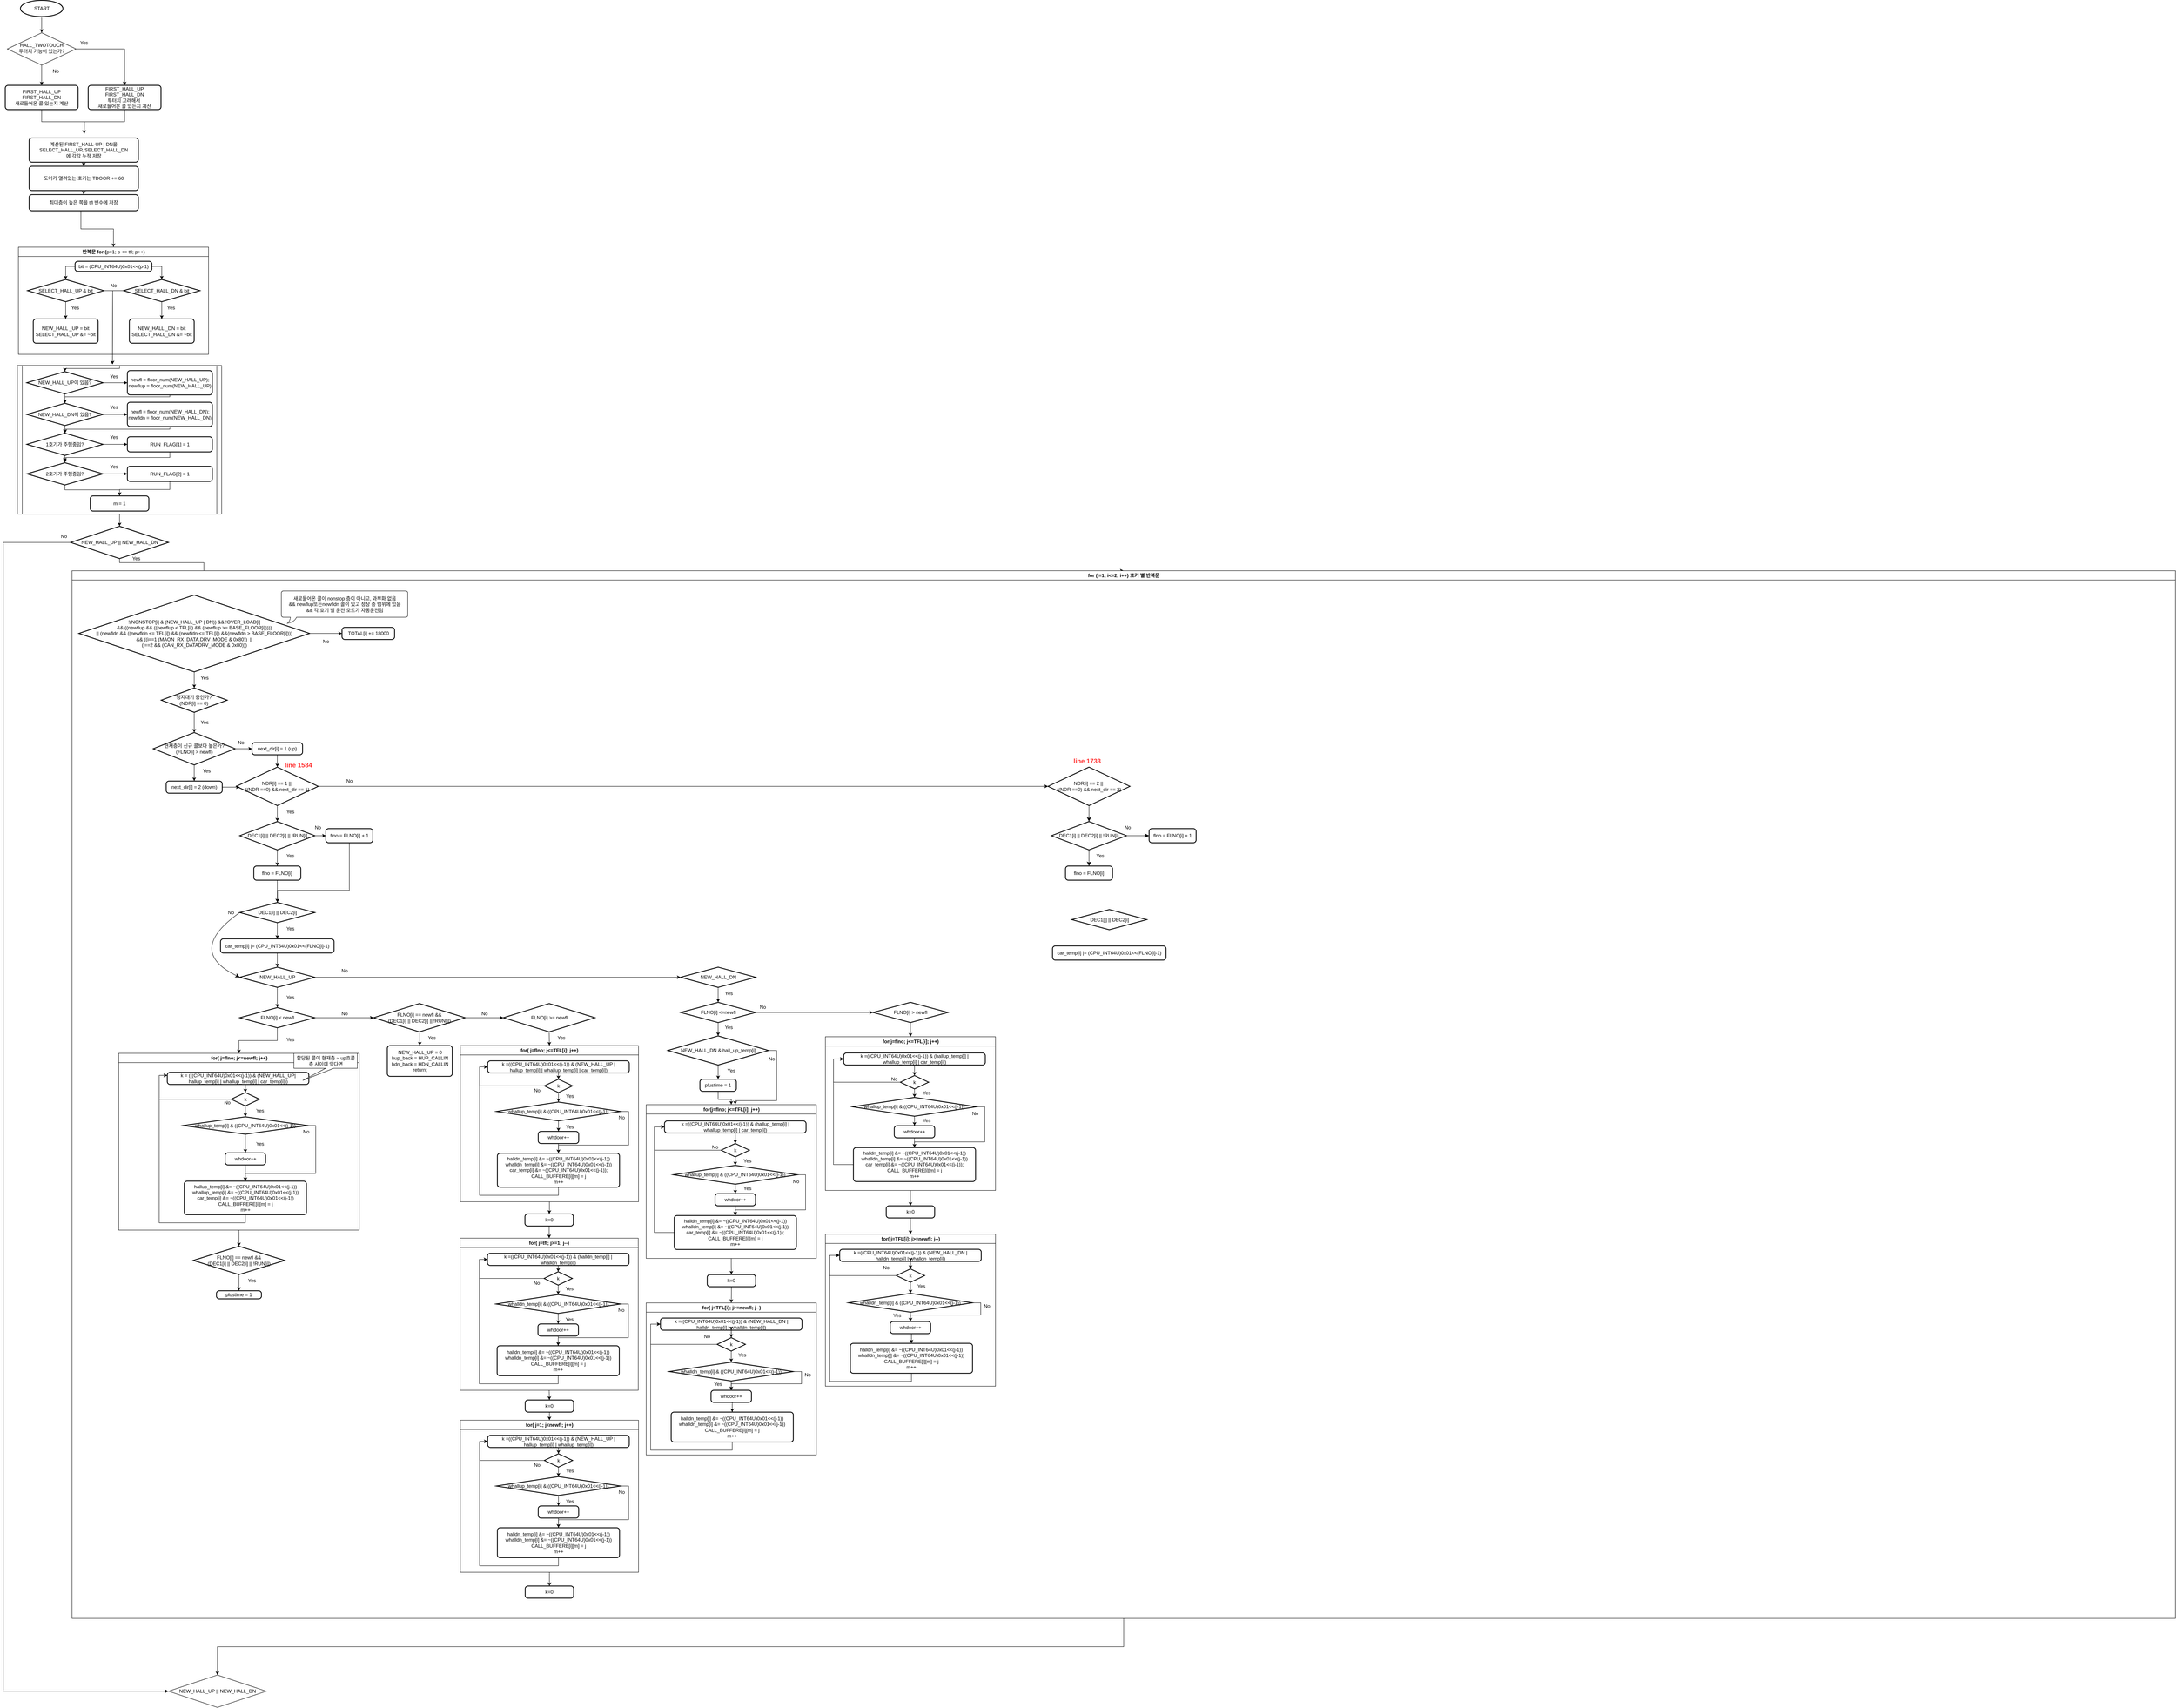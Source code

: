 <mxfile version="24.5.5" type="github">
  <diagram id="C5RBs43oDa-KdzZeNtuy" name="Page-1">
    <mxGraphModel dx="890" dy="1036" grid="1" gridSize="10" guides="1" tooltips="1" connect="1" arrows="1" fold="1" page="1" pageScale="1" pageWidth="827" pageHeight="1169" math="0" shadow="0">
      <root>
        <mxCell id="WIyWlLk6GJQsqaUBKTNV-0" />
        <mxCell id="WIyWlLk6GJQsqaUBKTNV-1" parent="WIyWlLk6GJQsqaUBKTNV-0" />
        <mxCell id="VboggQ4ZZs6mZk52aU4b-42" style="edgeStyle=orthogonalEdgeStyle;rounded=0;orthogonalLoop=1;jettySize=auto;html=1;exitX=0.5;exitY=1;exitDx=0;exitDy=0;entryX=0.5;entryY=0;entryDx=0;entryDy=0;" parent="WIyWlLk6GJQsqaUBKTNV-1" source="VboggQ4ZZs6mZk52aU4b-8" target="VboggQ4ZZs6mZk52aU4b-41" edge="1">
          <mxGeometry relative="1" as="geometry" />
        </mxCell>
        <mxCell id="VboggQ4ZZs6mZk52aU4b-8" value="" style="shape=process;whiteSpace=wrap;html=1;backgroundOutline=1;size=0.024;" parent="WIyWlLk6GJQsqaUBKTNV-1" vertex="1">
          <mxGeometry x="55" y="912.5" width="505" height="367.5" as="geometry" />
        </mxCell>
        <mxCell id="E-QepIE0ANGa5jjJBdtW-18" style="edgeStyle=orthogonalEdgeStyle;rounded=0;orthogonalLoop=1;jettySize=auto;html=1;exitX=1;exitY=0.5;exitDx=0;exitDy=0;entryX=0.5;entryY=0;entryDx=0;entryDy=0;" parent="WIyWlLk6GJQsqaUBKTNV-1" source="WIyWlLk6GJQsqaUBKTNV-6" target="WIyWlLk6GJQsqaUBKTNV-7" edge="1">
          <mxGeometry relative="1" as="geometry" />
        </mxCell>
        <mxCell id="WIyWlLk6GJQsqaUBKTNV-6" value="HALL_TWOTOUCH&lt;div&gt;투터치 기능이 있는가?&lt;/div&gt;" style="rhombus;whiteSpace=wrap;html=1;shadow=0;fontFamily=Helvetica;fontSize=12;align=center;strokeWidth=1;spacing=6;spacingTop=-4;" parent="WIyWlLk6GJQsqaUBKTNV-1" vertex="1">
          <mxGeometry x="30" y="90" width="170" height="80" as="geometry" />
        </mxCell>
        <mxCell id="E-QepIE0ANGa5jjJBdtW-20" style="edgeStyle=orthogonalEdgeStyle;rounded=0;orthogonalLoop=1;jettySize=auto;html=1;exitX=0.5;exitY=1;exitDx=0;exitDy=0;entryX=0.5;entryY=0;entryDx=0;entryDy=0;" parent="WIyWlLk6GJQsqaUBKTNV-1" source="WIyWlLk6GJQsqaUBKTNV-7" edge="1">
          <mxGeometry relative="1" as="geometry">
            <mxPoint x="220" y="340" as="targetPoint" />
          </mxGeometry>
        </mxCell>
        <mxCell id="WIyWlLk6GJQsqaUBKTNV-7" value="FIRST_HALL_UP&lt;div&gt;FIRST_HALL_DN&lt;/div&gt;&lt;div&gt;투터치 고려해서&amp;nbsp;&lt;/div&gt;&lt;div&gt;새로들어온 콜 있는지 계산&lt;/div&gt;" style="rounded=1;whiteSpace=wrap;html=1;absoluteArcSize=1;arcSize=14;strokeWidth=2;" parent="WIyWlLk6GJQsqaUBKTNV-1" vertex="1">
          <mxGeometry x="230" y="220" width="180" height="60" as="geometry" />
        </mxCell>
        <mxCell id="E-QepIE0ANGa5jjJBdtW-3" value="START" style="strokeWidth=2;html=1;shape=mxgraph.flowchart.start_1;whiteSpace=wrap;" parent="WIyWlLk6GJQsqaUBKTNV-1" vertex="1">
          <mxGeometry x="62.5" y="10" width="105" height="40" as="geometry" />
        </mxCell>
        <mxCell id="E-QepIE0ANGa5jjJBdtW-4" value="" style="endArrow=classic;html=1;rounded=0;exitX=0.5;exitY=1;exitDx=0;exitDy=0;entryX=0.5;entryY=0;entryDx=0;entryDy=0;" parent="WIyWlLk6GJQsqaUBKTNV-1" source="E-QepIE0ANGa5jjJBdtW-3" target="WIyWlLk6GJQsqaUBKTNV-6" edge="1">
          <mxGeometry width="50" height="50" relative="1" as="geometry">
            <mxPoint x="390" y="430" as="sourcePoint" />
            <mxPoint x="440" y="380" as="targetPoint" />
          </mxGeometry>
        </mxCell>
        <mxCell id="E-QepIE0ANGa5jjJBdtW-7" value="" style="endArrow=classic;html=1;rounded=0;exitX=0.5;exitY=1;exitDx=0;exitDy=0;" parent="WIyWlLk6GJQsqaUBKTNV-1" source="WIyWlLk6GJQsqaUBKTNV-6" edge="1">
          <mxGeometry width="50" height="50" relative="1" as="geometry">
            <mxPoint x="200" y="130" as="sourcePoint" />
            <mxPoint x="115" y="220" as="targetPoint" />
          </mxGeometry>
        </mxCell>
        <mxCell id="E-QepIE0ANGa5jjJBdtW-19" style="edgeStyle=orthogonalEdgeStyle;rounded=0;orthogonalLoop=1;jettySize=auto;html=1;exitX=0.5;exitY=1;exitDx=0;exitDy=0;" parent="WIyWlLk6GJQsqaUBKTNV-1" source="E-QepIE0ANGa5jjJBdtW-9" edge="1">
          <mxGeometry relative="1" as="geometry">
            <mxPoint x="220" y="340" as="targetPoint" />
          </mxGeometry>
        </mxCell>
        <mxCell id="E-QepIE0ANGa5jjJBdtW-9" value="FIRST_HALL_UP&lt;div&gt;FIRST_HALL_DN&lt;/div&gt;&lt;div&gt;새로들어온 콜 있는지 계산&lt;/div&gt;" style="rounded=1;whiteSpace=wrap;html=1;absoluteArcSize=1;arcSize=14;strokeWidth=2;" parent="WIyWlLk6GJQsqaUBKTNV-1" vertex="1">
          <mxGeometry x="25" y="220" width="180" height="60" as="geometry" />
        </mxCell>
        <mxCell id="E-QepIE0ANGa5jjJBdtW-12" value="Yes&lt;span style=&quot;color: rgba(0, 0, 0, 0); font-family: monospace; font-size: 0px; text-align: start; text-wrap: nowrap;&quot;&gt;%3CmxGraphModel%3E%3Croot%3E%3CmxCell%20id%3D%220%22%2F%3E%3CmxCell%20id%3D%221%22%20parent%3D%220%22%2F%3E%3CmxCell%20id%3D%222%22%20value%3D%22FIRST_HALL_UP%26lt%3Bdiv%26gt%3BFIRST_HALL_DN%26lt%3B%2Fdiv%26gt%3B%26lt%3Bdiv%26gt%3B%ED%88%AC%ED%84%B0%EC%B9%98%20%EA%B3%A0%EB%A0%A4%ED%95%B4%EC%84%9C%26amp%3Bnbsp%3B%26lt%3B%2Fdiv%26gt%3B%26lt%3Bdiv%26gt%3B%EC%83%88%EB%A1%9C%EB%93%A4%EC%96%B4%EC%98%A8%20%EC%BD%9C%20%EC%9E%88%EB%8A%94%EC%A7%80%20%EA%B3%84%EC%82%B0%26lt%3B%2Fdiv%26gt%3B%22%20style%3D%22rounded%3D1%3BwhiteSpace%3Dwrap%3Bhtml%3D1%3BfontSize%3D12%3Bglass%3D0%3BstrokeWidth%3D1%3Bshadow%3D0%3B%22%20vertex%3D%221%22%20parent%3D%221%22%3E%3CmxGeometry%20x%3D%22260%22%20y%3D%2290%22%20width%3D%22150%22%20height%3D%2260%22%20as%3D%22geometry%22%2F%3E%3C%2FmxCell%3E%3C%2Froot%3E%3C%2FmxGraphModel%3E&lt;/span&gt;" style="text;html=1;align=center;verticalAlign=middle;whiteSpace=wrap;rounded=0;" parent="WIyWlLk6GJQsqaUBKTNV-1" vertex="1">
          <mxGeometry x="190" y="100" width="60" height="30" as="geometry" />
        </mxCell>
        <mxCell id="E-QepIE0ANGa5jjJBdtW-13" value="&lt;div style=&quot;text-align: center;&quot;&gt;&lt;span style=&quot;text-align: start; background-color: initial;&quot;&gt;No&lt;/span&gt;&lt;span style=&quot;color: rgba(0, 0, 0, 0); font-family: monospace; font-size: 0px; text-align: start; text-wrap: nowrap; background-color: initial;&quot;&gt;%3CmxGraphModel%3E%3Croot%3E%3CmxCell%20id%3D%220%22%2F%3E%3CmxCell%20id%3D%221%22%20parent%3D%220%22%2F%3E%3CmxCell%20id%3D%222%22%20value%3D%22FIRST_HALL_UP%26lt%3Bdiv%26gt%3BFIRST_HALL_DN%26lt%3B%2Fdiv%26gt%3B%26lt%3Bdiv%26gt%3B%ED%88%AC%ED%84%B0%EC%B9%98%20%EA%B3%A0%EB%A0%A4%ED%95%B4%EC%84%9C%26amp%3Bnbsp%3B%26lt%3B%2Fdiv%26gt%3B%26lt%3Bdiv%26gt%3B%EC%83%88%EB%A1%9C%EB%93%A4%EC%96%B4%EC%98%A8%20%EC%BD%9C%20%EC%9E%88%EB%8A%94%EC%A7%80%20%EA%B3%84%EC%82%B0%26lt%3B%2Fdiv%26gt%3B%22%20style%3D%22rounded%3D1%3BwhiteSpace%3Dwrap%3Bhtml%3D1%3BfontSize%3D12%3Bglass%3D0%3BstrokeWidth%3D1%3Bshadow%3D0%3B%22%20vertex%3D%221%22%20parent%3D%221%22%3E%3CmxGeometry%20x%3D%22260%22%20y%3D%2290%22%20width%3D%22150%22%20height%3D%2260%22%20as%3D%22geometry%22%2F%3E%3C%2FmxCell%3E%3C%2Froot%3E%3C%2FmxGraphModel%3E&lt;/span&gt;&lt;/div&gt;" style="text;html=1;align=center;verticalAlign=middle;whiteSpace=wrap;rounded=0;" parent="WIyWlLk6GJQsqaUBKTNV-1" vertex="1">
          <mxGeometry x="120" y="170" width="60" height="30" as="geometry" />
        </mxCell>
        <mxCell id="E-QepIE0ANGa5jjJBdtW-44" style="edgeStyle=orthogonalEdgeStyle;rounded=0;orthogonalLoop=1;jettySize=auto;html=1;exitX=0.474;exitY=1.025;exitDx=0;exitDy=0;entryX=0.5;entryY=0;entryDx=0;entryDy=0;exitPerimeter=0;" parent="WIyWlLk6GJQsqaUBKTNV-1" source="E-QepIE0ANGa5jjJBdtW-24" target="E-QepIE0ANGa5jjJBdtW-27" edge="1">
          <mxGeometry relative="1" as="geometry">
            <mxPoint x="220" y="540" as="sourcePoint" />
          </mxGeometry>
        </mxCell>
        <mxCell id="VboggQ4ZZs6mZk52aU4b-39" style="edgeStyle=orthogonalEdgeStyle;rounded=0;orthogonalLoop=1;jettySize=auto;html=1;exitX=0.5;exitY=1;exitDx=0;exitDy=0;entryX=0.5;entryY=0;entryDx=0;entryDy=0;" parent="WIyWlLk6GJQsqaUBKTNV-1" source="E-QepIE0ANGa5jjJBdtW-22" target="E-QepIE0ANGa5jjJBdtW-23" edge="1">
          <mxGeometry relative="1" as="geometry" />
        </mxCell>
        <mxCell id="E-QepIE0ANGa5jjJBdtW-22" value="계산된 FIRST_HALL-UP | DN을SELECT_HALL_UP,&amp;nbsp;&lt;span style=&quot;background-color: initial;&quot;&gt;SELECT_HALL_DN&lt;/span&gt;&lt;div&gt;에 각각 누적 저장&lt;/div&gt;" style="rounded=1;whiteSpace=wrap;html=1;absoluteArcSize=1;arcSize=14;strokeWidth=2;" parent="WIyWlLk6GJQsqaUBKTNV-1" vertex="1">
          <mxGeometry x="84" y="350" width="270" height="60" as="geometry" />
        </mxCell>
        <mxCell id="VboggQ4ZZs6mZk52aU4b-40" style="edgeStyle=orthogonalEdgeStyle;rounded=0;orthogonalLoop=1;jettySize=auto;html=1;exitX=0.5;exitY=1;exitDx=0;exitDy=0;entryX=0.5;entryY=0;entryDx=0;entryDy=0;" parent="WIyWlLk6GJQsqaUBKTNV-1" source="E-QepIE0ANGa5jjJBdtW-23" target="E-QepIE0ANGa5jjJBdtW-24" edge="1">
          <mxGeometry relative="1" as="geometry" />
        </mxCell>
        <mxCell id="E-QepIE0ANGa5jjJBdtW-23" value="도어가 열려있는 호기는 TDOOR += 60" style="rounded=1;whiteSpace=wrap;html=1;absoluteArcSize=1;arcSize=14;strokeWidth=2;" parent="WIyWlLk6GJQsqaUBKTNV-1" vertex="1">
          <mxGeometry x="84" y="420" width="270" height="60" as="geometry" />
        </mxCell>
        <mxCell id="E-QepIE0ANGa5jjJBdtW-24" value="최대층이 높은 쪽을 tfl 변수에 저장" style="rounded=1;whiteSpace=wrap;html=1;absoluteArcSize=1;arcSize=14;strokeWidth=2;" parent="WIyWlLk6GJQsqaUBKTNV-1" vertex="1">
          <mxGeometry x="84" y="490" width="270" height="40" as="geometry" />
        </mxCell>
        <mxCell id="E-QepIE0ANGa5jjJBdtW-27" value="반복문 for (&lt;span style=&quot;font-weight: 400;&quot;&gt;p=1; p &amp;lt;= tfl; p++)&lt;/span&gt;" style="swimlane;whiteSpace=wrap;html=1;" parent="WIyWlLk6GJQsqaUBKTNV-1" vertex="1">
          <mxGeometry x="57.5" y="620" width="470" height="265" as="geometry" />
        </mxCell>
        <mxCell id="E-QepIE0ANGa5jjJBdtW-36" style="edgeStyle=orthogonalEdgeStyle;rounded=0;orthogonalLoop=1;jettySize=auto;html=1;exitX=1;exitY=0.5;exitDx=0;exitDy=0;entryX=0.5;entryY=0;entryDx=0;entryDy=0;" parent="E-QepIE0ANGa5jjJBdtW-27" source="E-QepIE0ANGa5jjJBdtW-28" target="E-QepIE0ANGa5jjJBdtW-30" edge="1">
          <mxGeometry relative="1" as="geometry" />
        </mxCell>
        <mxCell id="E-QepIE0ANGa5jjJBdtW-37" style="edgeStyle=orthogonalEdgeStyle;rounded=0;orthogonalLoop=1;jettySize=auto;html=1;exitX=0;exitY=0.5;exitDx=0;exitDy=0;entryX=0.5;entryY=0;entryDx=0;entryDy=0;" parent="E-QepIE0ANGa5jjJBdtW-27" source="E-QepIE0ANGa5jjJBdtW-28" target="E-QepIE0ANGa5jjJBdtW-29" edge="1">
          <mxGeometry relative="1" as="geometry" />
        </mxCell>
        <mxCell id="E-QepIE0ANGa5jjJBdtW-28" value="bit = (CPU_INT64U)0x01&amp;lt;&amp;lt;(p-1)" style="rounded=1;whiteSpace=wrap;html=1;absoluteArcSize=1;arcSize=14;strokeWidth=2;" parent="E-QepIE0ANGa5jjJBdtW-27" vertex="1">
          <mxGeometry x="140" y="35" width="190" height="25" as="geometry" />
        </mxCell>
        <mxCell id="E-QepIE0ANGa5jjJBdtW-32" value="" style="edgeStyle=orthogonalEdgeStyle;rounded=0;orthogonalLoop=1;jettySize=auto;html=1;" parent="E-QepIE0ANGa5jjJBdtW-27" source="E-QepIE0ANGa5jjJBdtW-29" target="E-QepIE0ANGa5jjJBdtW-31" edge="1">
          <mxGeometry relative="1" as="geometry" />
        </mxCell>
        <mxCell id="E-QepIE0ANGa5jjJBdtW-29" value="SELECT_HALL_UP &amp;amp; bit" style="strokeWidth=2;html=1;shape=mxgraph.flowchart.decision;whiteSpace=wrap;" parent="E-QepIE0ANGa5jjJBdtW-27" vertex="1">
          <mxGeometry x="22.5" y="80" width="188.75" height="55" as="geometry" />
        </mxCell>
        <mxCell id="E-QepIE0ANGa5jjJBdtW-35" style="edgeStyle=orthogonalEdgeStyle;rounded=0;orthogonalLoop=1;jettySize=auto;html=1;exitX=0.5;exitY=1;exitDx=0;exitDy=0;entryX=0.5;entryY=0;entryDx=0;entryDy=0;" parent="E-QepIE0ANGa5jjJBdtW-27" source="E-QepIE0ANGa5jjJBdtW-30" target="E-QepIE0ANGa5jjJBdtW-34" edge="1">
          <mxGeometry relative="1" as="geometry" />
        </mxCell>
        <mxCell id="VboggQ4ZZs6mZk52aU4b-11" style="edgeStyle=orthogonalEdgeStyle;rounded=0;orthogonalLoop=1;jettySize=auto;html=1;exitX=0;exitY=0.5;exitDx=0;exitDy=0;" parent="E-QepIE0ANGa5jjJBdtW-27" source="E-QepIE0ANGa5jjJBdtW-30" edge="1">
          <mxGeometry relative="1" as="geometry">
            <mxPoint x="232.5" y="290" as="targetPoint" />
          </mxGeometry>
        </mxCell>
        <mxCell id="E-QepIE0ANGa5jjJBdtW-30" value="SELECT_HALL_DN &amp;amp; bit" style="strokeWidth=2;html=1;shape=mxgraph.flowchart.decision;whiteSpace=wrap;" parent="E-QepIE0ANGa5jjJBdtW-27" vertex="1">
          <mxGeometry x="260" y="80" width="188.75" height="55" as="geometry" />
        </mxCell>
        <mxCell id="E-QepIE0ANGa5jjJBdtW-31" value="NEW_HALL _UP = bit&lt;div&gt;SELECT_HALL_UP &amp;amp;= ~bit&lt;/div&gt;" style="rounded=1;whiteSpace=wrap;html=1;absoluteArcSize=1;arcSize=14;strokeWidth=2;" parent="E-QepIE0ANGa5jjJBdtW-27" vertex="1">
          <mxGeometry x="36.72" y="177.5" width="160.31" height="60" as="geometry" />
        </mxCell>
        <mxCell id="E-QepIE0ANGa5jjJBdtW-34" value="NEW_HALL _DN = bit&lt;div&gt;SELECT_HALL_DN &amp;amp;= ~bit&lt;/div&gt;" style="rounded=1;whiteSpace=wrap;html=1;absoluteArcSize=1;arcSize=14;strokeWidth=2;" parent="E-QepIE0ANGa5jjJBdtW-27" vertex="1">
          <mxGeometry x="274.22" y="177.5" width="160.31" height="60" as="geometry" />
        </mxCell>
        <mxCell id="E-QepIE0ANGa5jjJBdtW-38" value="Yes&lt;span style=&quot;color: rgba(0, 0, 0, 0); font-family: monospace; font-size: 0px; text-align: start; text-wrap: nowrap;&quot;&gt;%3CmxGraphModel%3E%3Croot%3E%3CmxCell%20id%3D%220%22%2F%3E%3CmxCell%20id%3D%221%22%20parent%3D%220%22%2F%3E%3CmxCell%20id%3D%222%22%20value%3D%22FIRST_HALL_UP%26lt%3Bdiv%26gt%3BFIRST_HALL_DN%26lt%3B%2Fdiv%26gt%3B%26lt%3Bdiv%26gt%3B%ED%88%AC%ED%84%B0%EC%B9%98%20%EA%B3%A0%EB%A0%A4%ED%95%B4%EC%84%9C%26amp%3Bnbsp%3B%26lt%3B%2Fdiv%26gt%3B%26lt%3Bdiv%26gt%3B%EC%83%88%EB%A1%9C%EB%93%A4%EC%96%B4%EC%98%A8%20%EC%BD%9C%20%EC%9E%88%EB%8A%94%EC%A7%80%20%EA%B3%84%EC%82%B0%26lt%3B%2Fdiv%26gt%3B%22%20style%3D%22rounded%3D1%3BwhiteSpace%3Dwrap%3Bhtml%3D1%3BfontSize%3D12%3Bglass%3D0%3BstrokeWidth%3D1%3Bshadow%3D0%3B%22%20vertex%3D%221%22%20parent%3D%221%22%3E%3CmxGeometry%20x%3D%22260%22%20y%3D%2290%22%20width%3D%22150%22%20height%3D%2260%22%20as%3D%22geometry%22%2F%3E%3C%2FmxCell%3E%3C%2Froot%3E%3C%2FmxGraphModel%3E&lt;/span&gt;" style="text;html=1;align=center;verticalAlign=middle;whiteSpace=wrap;rounded=0;" parent="E-QepIE0ANGa5jjJBdtW-27" vertex="1">
          <mxGeometry x="110" y="135" width="60" height="30" as="geometry" />
        </mxCell>
        <mxCell id="E-QepIE0ANGa5jjJBdtW-39" value="Yes&lt;span style=&quot;color: rgba(0, 0, 0, 0); font-family: monospace; font-size: 0px; text-align: start; text-wrap: nowrap;&quot;&gt;%3CmxGraphModel%3E%3Croot%3E%3CmxCell%20id%3D%220%22%2F%3E%3CmxCell%20id%3D%221%22%20parent%3D%220%22%2F%3E%3CmxCell%20id%3D%222%22%20value%3D%22FIRST_HALL_UP%26lt%3Bdiv%26gt%3BFIRST_HALL_DN%26lt%3B%2Fdiv%26gt%3B%26lt%3Bdiv%26gt%3B%ED%88%AC%ED%84%B0%EC%B9%98%20%EA%B3%A0%EB%A0%A4%ED%95%B4%EC%84%9C%26amp%3Bnbsp%3B%26lt%3B%2Fdiv%26gt%3B%26lt%3Bdiv%26gt%3B%EC%83%88%EB%A1%9C%EB%93%A4%EC%96%B4%EC%98%A8%20%EC%BD%9C%20%EC%9E%88%EB%8A%94%EC%A7%80%20%EA%B3%84%EC%82%B0%26lt%3B%2Fdiv%26gt%3B%22%20style%3D%22rounded%3D1%3BwhiteSpace%3Dwrap%3Bhtml%3D1%3BfontSize%3D12%3Bglass%3D0%3BstrokeWidth%3D1%3Bshadow%3D0%3B%22%20vertex%3D%221%22%20parent%3D%221%22%3E%3CmxGeometry%20x%3D%22260%22%20y%3D%2290%22%20width%3D%22150%22%20height%3D%2260%22%20as%3D%22geometry%22%2F%3E%3C%2FmxCell%3E%3C%2Froot%3E%3C%2FmxGraphModel%3E&lt;/span&gt;" style="text;html=1;align=center;verticalAlign=middle;whiteSpace=wrap;rounded=0;" parent="E-QepIE0ANGa5jjJBdtW-27" vertex="1">
          <mxGeometry x="347" y="135" width="60" height="30" as="geometry" />
        </mxCell>
        <mxCell id="E-QepIE0ANGa5jjJBdtW-50" value="&lt;div style=&quot;text-align: center;&quot;&gt;&lt;span style=&quot;text-align: start; background-color: initial;&quot;&gt;No&lt;/span&gt;&lt;span style=&quot;color: rgba(0, 0, 0, 0); font-family: monospace; font-size: 0px; text-align: start; text-wrap: nowrap; background-color: initial;&quot;&gt;%3CmxGraphModel%3E%3Croot%3E%3CmxCell%20id%3D%220%22%2F%3E%3CmxCell%20id%3D%221%22%20parent%3D%220%22%2F%3E%3CmxCell%20id%3D%222%22%20value%3D%22FIRST_HALL_UP%26lt%3Bdiv%26gt%3BFIRST_HALL_DN%26lt%3B%2Fdiv%26gt%3B%26lt%3Bdiv%26gt%3B%ED%88%AC%ED%84%B0%EC%B9%98%20%EA%B3%A0%EB%A0%A4%ED%95%B4%EC%84%9C%26amp%3Bnbsp%3B%26lt%3B%2Fdiv%26gt%3B%26lt%3Bdiv%26gt%3B%EC%83%88%EB%A1%9C%EB%93%A4%EC%96%B4%EC%98%A8%20%EC%BD%9C%20%EC%9E%88%EB%8A%94%EC%A7%80%20%EA%B3%84%EC%82%B0%26lt%3B%2Fdiv%26gt%3B%22%20style%3D%22rounded%3D1%3BwhiteSpace%3Dwrap%3Bhtml%3D1%3BfontSize%3D12%3Bglass%3D0%3BstrokeWidth%3D1%3Bshadow%3D0%3B%22%20vertex%3D%221%22%20parent%3D%221%22%3E%3CmxGeometry%20x%3D%22260%22%20y%3D%2290%22%20width%3D%22150%22%20height%3D%2260%22%20as%3D%22geometry%22%2F%3E%3C%2FmxCell%3E%3C%2Froot%3E%3C%2FmxGraphModel%3E&lt;/span&gt;&lt;/div&gt;" style="text;html=1;align=center;verticalAlign=middle;whiteSpace=wrap;rounded=0;" parent="E-QepIE0ANGa5jjJBdtW-27" vertex="1">
          <mxGeometry x="205" y="80" width="60" height="30" as="geometry" />
        </mxCell>
        <mxCell id="VboggQ4ZZs6mZk52aU4b-6" style="edgeStyle=orthogonalEdgeStyle;rounded=0;orthogonalLoop=1;jettySize=auto;html=1;exitX=1;exitY=0.5;exitDx=0;exitDy=0;entryX=0;entryY=0.5;entryDx=0;entryDy=0;" parent="WIyWlLk6GJQsqaUBKTNV-1" source="E-QepIE0ANGa5jjJBdtW-45" target="E-QepIE0ANGa5jjJBdtW-53" edge="1">
          <mxGeometry relative="1" as="geometry" />
        </mxCell>
        <mxCell id="VboggQ4ZZs6mZk52aU4b-26" style="edgeStyle=orthogonalEdgeStyle;rounded=0;orthogonalLoop=1;jettySize=auto;html=1;exitX=0.5;exitY=1;exitDx=0;exitDy=0;entryX=0.5;entryY=0;entryDx=0;entryDy=0;" parent="WIyWlLk6GJQsqaUBKTNV-1" source="E-QepIE0ANGa5jjJBdtW-45" target="E-QepIE0ANGa5jjJBdtW-48" edge="1">
          <mxGeometry relative="1" as="geometry" />
        </mxCell>
        <mxCell id="E-QepIE0ANGa5jjJBdtW-45" value="NEW_HALL_UP이 있음?" style="strokeWidth=2;html=1;shape=mxgraph.flowchart.decision;whiteSpace=wrap;" parent="WIyWlLk6GJQsqaUBKTNV-1" vertex="1">
          <mxGeometry x="78.12" y="927.75" width="188.75" height="55" as="geometry" />
        </mxCell>
        <mxCell id="VboggQ4ZZs6mZk52aU4b-7" style="edgeStyle=orthogonalEdgeStyle;rounded=0;orthogonalLoop=1;jettySize=auto;html=1;exitX=1;exitY=0.5;exitDx=0;exitDy=0;entryX=0;entryY=0.5;entryDx=0;entryDy=0;" parent="WIyWlLk6GJQsqaUBKTNV-1" source="E-QepIE0ANGa5jjJBdtW-48" target="VboggQ4ZZs6mZk52aU4b-0" edge="1">
          <mxGeometry relative="1" as="geometry" />
        </mxCell>
        <mxCell id="VboggQ4ZZs6mZk52aU4b-31" style="edgeStyle=orthogonalEdgeStyle;rounded=0;orthogonalLoop=1;jettySize=auto;html=1;exitX=0.5;exitY=1;exitDx=0;exitDy=0;entryX=0.5;entryY=0;entryDx=0;entryDy=0;" parent="WIyWlLk6GJQsqaUBKTNV-1" source="E-QepIE0ANGa5jjJBdtW-48" target="VboggQ4ZZs6mZk52aU4b-13" edge="1">
          <mxGeometry relative="1" as="geometry" />
        </mxCell>
        <mxCell id="E-QepIE0ANGa5jjJBdtW-48" value="NEW_HALL_DN이 있음?" style="strokeWidth=2;html=1;shape=mxgraph.flowchart.decision;whiteSpace=wrap;" parent="WIyWlLk6GJQsqaUBKTNV-1" vertex="1">
          <mxGeometry x="78.12" y="1006" width="188.75" height="55" as="geometry" />
        </mxCell>
        <mxCell id="E-QepIE0ANGa5jjJBdtW-52" value="Yes&lt;span style=&quot;color: rgba(0, 0, 0, 0); font-family: monospace; font-size: 0px; text-align: start; text-wrap: nowrap;&quot;&gt;%3CmxGraphModel%3E%3Croot%3E%3CmxCell%20id%3D%220%22%2F%3E%3CmxCell%20id%3D%221%22%20parent%3D%220%22%2F%3E%3CmxCell%20id%3D%222%22%20value%3D%22FIRST_HALL_UP%26lt%3Bdiv%26gt%3BFIRST_HALL_DN%26lt%3B%2Fdiv%26gt%3B%26lt%3Bdiv%26gt%3B%ED%88%AC%ED%84%B0%EC%B9%98%20%EA%B3%A0%EB%A0%A4%ED%95%B4%EC%84%9C%26amp%3Bnbsp%3B%26lt%3B%2Fdiv%26gt%3B%26lt%3Bdiv%26gt%3B%EC%83%88%EB%A1%9C%EB%93%A4%EC%96%B4%EC%98%A8%20%EC%BD%9C%20%EC%9E%88%EB%8A%94%EC%A7%80%20%EA%B3%84%EC%82%B0%26lt%3B%2Fdiv%26gt%3B%22%20style%3D%22rounded%3D1%3BwhiteSpace%3Dwrap%3Bhtml%3D1%3BfontSize%3D12%3Bglass%3D0%3BstrokeWidth%3D1%3Bshadow%3D0%3B%22%20vertex%3D%221%22%20parent%3D%221%22%3E%3CmxGeometry%20x%3D%22260%22%20y%3D%2290%22%20width%3D%22150%22%20height%3D%2260%22%20as%3D%22geometry%22%2F%3E%3C%2FmxCell%3E%3C%2Froot%3E%3C%2FmxGraphModel%3E&lt;/span&gt;" style="text;html=1;align=center;verticalAlign=middle;whiteSpace=wrap;rounded=0;" parent="WIyWlLk6GJQsqaUBKTNV-1" vertex="1">
          <mxGeometry x="264" y="925.25" width="60" height="30" as="geometry" />
        </mxCell>
        <mxCell id="VboggQ4ZZs6mZk52aU4b-30" style="edgeStyle=orthogonalEdgeStyle;rounded=0;orthogonalLoop=1;jettySize=auto;html=1;exitX=0.5;exitY=1;exitDx=0;exitDy=0;entryX=0.5;entryY=0;entryDx=0;entryDy=0;" parent="WIyWlLk6GJQsqaUBKTNV-1" source="E-QepIE0ANGa5jjJBdtW-53" target="E-QepIE0ANGa5jjJBdtW-48" edge="1">
          <mxGeometry relative="1" as="geometry">
            <Array as="points">
              <mxPoint x="432" y="990" />
              <mxPoint x="173" y="990" />
            </Array>
          </mxGeometry>
        </mxCell>
        <mxCell id="E-QepIE0ANGa5jjJBdtW-53" value="newfl = floor_num(NEW_HALL_UP); newflup = floor_num(NEW_HALL_UP)" style="rounded=1;whiteSpace=wrap;html=1;absoluteArcSize=1;arcSize=14;strokeWidth=2;" parent="WIyWlLk6GJQsqaUBKTNV-1" vertex="1">
          <mxGeometry x="326.87" y="925.25" width="210" height="60" as="geometry" />
        </mxCell>
        <mxCell id="VboggQ4ZZs6mZk52aU4b-32" style="edgeStyle=orthogonalEdgeStyle;rounded=0;orthogonalLoop=1;jettySize=auto;html=1;exitX=0.5;exitY=1;exitDx=0;exitDy=0;" parent="WIyWlLk6GJQsqaUBKTNV-1" source="VboggQ4ZZs6mZk52aU4b-0" target="VboggQ4ZZs6mZk52aU4b-13" edge="1">
          <mxGeometry relative="1" as="geometry">
            <Array as="points">
              <mxPoint x="432" y="1070" />
              <mxPoint x="173" y="1070" />
            </Array>
          </mxGeometry>
        </mxCell>
        <mxCell id="VboggQ4ZZs6mZk52aU4b-0" value="newfl = floor_num(NEW_HALL_DN); newfldn = floor_num(NEW_HALL_DN)" style="rounded=1;whiteSpace=wrap;html=1;absoluteArcSize=1;arcSize=14;strokeWidth=2;" parent="WIyWlLk6GJQsqaUBKTNV-1" vertex="1">
          <mxGeometry x="326.87" y="1003.5" width="210" height="60" as="geometry" />
        </mxCell>
        <mxCell id="VboggQ4ZZs6mZk52aU4b-1" value="Yes&lt;span style=&quot;color: rgba(0, 0, 0, 0); font-family: monospace; font-size: 0px; text-align: start; text-wrap: nowrap;&quot;&gt;%3CmxGraphModel%3E%3Croot%3E%3CmxCell%20id%3D%220%22%2F%3E%3CmxCell%20id%3D%221%22%20parent%3D%220%22%2F%3E%3CmxCell%20id%3D%222%22%20value%3D%22FIRST_HALL_UP%26lt%3Bdiv%26gt%3BFIRST_HALL_DN%26lt%3B%2Fdiv%26gt%3B%26lt%3Bdiv%26gt%3B%ED%88%AC%ED%84%B0%EC%B9%98%20%EA%B3%A0%EB%A0%A4%ED%95%B4%EC%84%9C%26amp%3Bnbsp%3B%26lt%3B%2Fdiv%26gt%3B%26lt%3Bdiv%26gt%3B%EC%83%88%EB%A1%9C%EB%93%A4%EC%96%B4%EC%98%A8%20%EC%BD%9C%20%EC%9E%88%EB%8A%94%EC%A7%80%20%EA%B3%84%EC%82%B0%26lt%3B%2Fdiv%26gt%3B%22%20style%3D%22rounded%3D1%3BwhiteSpace%3Dwrap%3Bhtml%3D1%3BfontSize%3D12%3Bglass%3D0%3BstrokeWidth%3D1%3Bshadow%3D0%3B%22%20vertex%3D%221%22%20parent%3D%221%22%3E%3CmxGeometry%20x%3D%22260%22%20y%3D%2290%22%20width%3D%22150%22%20height%3D%2260%22%20as%3D%22geometry%22%2F%3E%3C%2FmxCell%3E%3C%2Froot%3E%3C%2FmxGraphModel%3E&lt;/span&gt;" style="text;html=1;align=center;verticalAlign=middle;whiteSpace=wrap;rounded=0;" parent="WIyWlLk6GJQsqaUBKTNV-1" vertex="1">
          <mxGeometry x="264" y="1001" width="60" height="30" as="geometry" />
        </mxCell>
        <mxCell id="VboggQ4ZZs6mZk52aU4b-10" style="edgeStyle=orthogonalEdgeStyle;rounded=0;orthogonalLoop=1;jettySize=auto;html=1;exitX=1;exitY=0.5;exitDx=0;exitDy=0;" parent="WIyWlLk6GJQsqaUBKTNV-1" source="E-QepIE0ANGa5jjJBdtW-29" edge="1">
          <mxGeometry relative="1" as="geometry">
            <mxPoint x="290" y="910" as="targetPoint" />
          </mxGeometry>
        </mxCell>
        <mxCell id="VboggQ4ZZs6mZk52aU4b-12" style="edgeStyle=orthogonalEdgeStyle;rounded=0;orthogonalLoop=1;jettySize=auto;html=1;exitX=1;exitY=0.5;exitDx=0;exitDy=0;entryX=0;entryY=0.5;entryDx=0;entryDy=0;" parent="WIyWlLk6GJQsqaUBKTNV-1" source="VboggQ4ZZs6mZk52aU4b-13" target="VboggQ4ZZs6mZk52aU4b-14" edge="1">
          <mxGeometry relative="1" as="geometry" />
        </mxCell>
        <mxCell id="VboggQ4ZZs6mZk52aU4b-34" style="edgeStyle=orthogonalEdgeStyle;rounded=0;orthogonalLoop=1;jettySize=auto;html=1;exitX=0.5;exitY=1;exitDx=0;exitDy=0;" parent="WIyWlLk6GJQsqaUBKTNV-1" source="VboggQ4ZZs6mZk52aU4b-13" edge="1">
          <mxGeometry relative="1" as="geometry">
            <mxPoint x="172" y="1150" as="targetPoint" />
          </mxGeometry>
        </mxCell>
        <mxCell id="VboggQ4ZZs6mZk52aU4b-13" value="1호기가 주행중임?" style="strokeWidth=2;html=1;shape=mxgraph.flowchart.decision;whiteSpace=wrap;" parent="WIyWlLk6GJQsqaUBKTNV-1" vertex="1">
          <mxGeometry x="78.12" y="1080" width="188.75" height="55" as="geometry" />
        </mxCell>
        <mxCell id="VboggQ4ZZs6mZk52aU4b-33" style="edgeStyle=orthogonalEdgeStyle;rounded=0;orthogonalLoop=1;jettySize=auto;html=1;exitX=0.5;exitY=1;exitDx=0;exitDy=0;entryX=0.5;entryY=0;entryDx=0;entryDy=0;" parent="WIyWlLk6GJQsqaUBKTNV-1" source="VboggQ4ZZs6mZk52aU4b-14" target="VboggQ4ZZs6mZk52aU4b-17" edge="1">
          <mxGeometry relative="1" as="geometry">
            <Array as="points">
              <mxPoint x="432" y="1140" />
              <mxPoint x="173" y="1140" />
            </Array>
          </mxGeometry>
        </mxCell>
        <mxCell id="VboggQ4ZZs6mZk52aU4b-14" value="RUN_FLAG[1] = 1" style="rounded=1;whiteSpace=wrap;html=1;absoluteArcSize=1;arcSize=14;strokeWidth=2;" parent="WIyWlLk6GJQsqaUBKTNV-1" vertex="1">
          <mxGeometry x="326.87" y="1088.75" width="210" height="37.5" as="geometry" />
        </mxCell>
        <mxCell id="VboggQ4ZZs6mZk52aU4b-15" value="Yes&lt;span style=&quot;color: rgba(0, 0, 0, 0); font-family: monospace; font-size: 0px; text-align: start; text-wrap: nowrap;&quot;&gt;%3CmxGraphModel%3E%3Croot%3E%3CmxCell%20id%3D%220%22%2F%3E%3CmxCell%20id%3D%221%22%20parent%3D%220%22%2F%3E%3CmxCell%20id%3D%222%22%20value%3D%22FIRST_HALL_UP%26lt%3Bdiv%26gt%3BFIRST_HALL_DN%26lt%3B%2Fdiv%26gt%3B%26lt%3Bdiv%26gt%3B%ED%88%AC%ED%84%B0%EC%B9%98%20%EA%B3%A0%EB%A0%A4%ED%95%B4%EC%84%9C%26amp%3Bnbsp%3B%26lt%3B%2Fdiv%26gt%3B%26lt%3Bdiv%26gt%3B%EC%83%88%EB%A1%9C%EB%93%A4%EC%96%B4%EC%98%A8%20%EC%BD%9C%20%EC%9E%88%EB%8A%94%EC%A7%80%20%EA%B3%84%EC%82%B0%26lt%3B%2Fdiv%26gt%3B%22%20style%3D%22rounded%3D1%3BwhiteSpace%3Dwrap%3Bhtml%3D1%3BfontSize%3D12%3Bglass%3D0%3BstrokeWidth%3D1%3Bshadow%3D0%3B%22%20vertex%3D%221%22%20parent%3D%221%22%3E%3CmxGeometry%20x%3D%22260%22%20y%3D%2290%22%20width%3D%22150%22%20height%3D%2260%22%20as%3D%22geometry%22%2F%3E%3C%2FmxCell%3E%3C%2Froot%3E%3C%2FmxGraphModel%3E&lt;/span&gt;" style="text;html=1;align=center;verticalAlign=middle;whiteSpace=wrap;rounded=0;" parent="WIyWlLk6GJQsqaUBKTNV-1" vertex="1">
          <mxGeometry x="264" y="1075" width="60" height="30" as="geometry" />
        </mxCell>
        <mxCell id="VboggQ4ZZs6mZk52aU4b-16" style="edgeStyle=orthogonalEdgeStyle;rounded=0;orthogonalLoop=1;jettySize=auto;html=1;exitX=1;exitY=0.5;exitDx=0;exitDy=0;entryX=0;entryY=0.5;entryDx=0;entryDy=0;" parent="WIyWlLk6GJQsqaUBKTNV-1" source="VboggQ4ZZs6mZk52aU4b-17" target="VboggQ4ZZs6mZk52aU4b-18" edge="1">
          <mxGeometry relative="1" as="geometry" />
        </mxCell>
        <mxCell id="VboggQ4ZZs6mZk52aU4b-35" style="edgeStyle=orthogonalEdgeStyle;rounded=0;orthogonalLoop=1;jettySize=auto;html=1;exitX=0.5;exitY=1;exitDx=0;exitDy=0;entryX=0.5;entryY=0;entryDx=0;entryDy=0;" parent="WIyWlLk6GJQsqaUBKTNV-1" source="VboggQ4ZZs6mZk52aU4b-17" target="VboggQ4ZZs6mZk52aU4b-20" edge="1">
          <mxGeometry relative="1" as="geometry">
            <Array as="points">
              <mxPoint x="173" y="1220" />
              <mxPoint x="308" y="1220" />
            </Array>
          </mxGeometry>
        </mxCell>
        <mxCell id="VboggQ4ZZs6mZk52aU4b-17" value="2호기가 주행중임?" style="strokeWidth=2;html=1;shape=mxgraph.flowchart.decision;whiteSpace=wrap;" parent="WIyWlLk6GJQsqaUBKTNV-1" vertex="1">
          <mxGeometry x="78.12" y="1153" width="188.75" height="55" as="geometry" />
        </mxCell>
        <mxCell id="VboggQ4ZZs6mZk52aU4b-38" style="edgeStyle=orthogonalEdgeStyle;rounded=0;orthogonalLoop=1;jettySize=auto;html=1;exitX=0.5;exitY=1;exitDx=0;exitDy=0;entryX=0.5;entryY=0;entryDx=0;entryDy=0;" parent="WIyWlLk6GJQsqaUBKTNV-1" source="VboggQ4ZZs6mZk52aU4b-18" target="VboggQ4ZZs6mZk52aU4b-20" edge="1">
          <mxGeometry relative="1" as="geometry" />
        </mxCell>
        <mxCell id="VboggQ4ZZs6mZk52aU4b-18" value="RUN_FLAG[2] = 1" style="rounded=1;whiteSpace=wrap;html=1;absoluteArcSize=1;arcSize=14;strokeWidth=2;" parent="WIyWlLk6GJQsqaUBKTNV-1" vertex="1">
          <mxGeometry x="326.87" y="1161.75" width="210" height="37.5" as="geometry" />
        </mxCell>
        <mxCell id="VboggQ4ZZs6mZk52aU4b-19" value="Yes&lt;span style=&quot;color: rgba(0, 0, 0, 0); font-family: monospace; font-size: 0px; text-align: start; text-wrap: nowrap;&quot;&gt;%3CmxGraphModel%3E%3Croot%3E%3CmxCell%20id%3D%220%22%2F%3E%3CmxCell%20id%3D%221%22%20parent%3D%220%22%2F%3E%3CmxCell%20id%3D%222%22%20value%3D%22FIRST_HALL_UP%26lt%3Bdiv%26gt%3BFIRST_HALL_DN%26lt%3B%2Fdiv%26gt%3B%26lt%3Bdiv%26gt%3B%ED%88%AC%ED%84%B0%EC%B9%98%20%EA%B3%A0%EB%A0%A4%ED%95%B4%EC%84%9C%26amp%3Bnbsp%3B%26lt%3B%2Fdiv%26gt%3B%26lt%3Bdiv%26gt%3B%EC%83%88%EB%A1%9C%EB%93%A4%EC%96%B4%EC%98%A8%20%EC%BD%9C%20%EC%9E%88%EB%8A%94%EC%A7%80%20%EA%B3%84%EC%82%B0%26lt%3B%2Fdiv%26gt%3B%22%20style%3D%22rounded%3D1%3BwhiteSpace%3Dwrap%3Bhtml%3D1%3BfontSize%3D12%3Bglass%3D0%3BstrokeWidth%3D1%3Bshadow%3D0%3B%22%20vertex%3D%221%22%20parent%3D%221%22%3E%3CmxGeometry%20x%3D%22260%22%20y%3D%2290%22%20width%3D%22150%22%20height%3D%2260%22%20as%3D%22geometry%22%2F%3E%3C%2FmxCell%3E%3C%2Froot%3E%3C%2FmxGraphModel%3E&lt;/span&gt;" style="text;html=1;align=center;verticalAlign=middle;whiteSpace=wrap;rounded=0;" parent="WIyWlLk6GJQsqaUBKTNV-1" vertex="1">
          <mxGeometry x="264" y="1148" width="60" height="30" as="geometry" />
        </mxCell>
        <mxCell id="VboggQ4ZZs6mZk52aU4b-20" value="m = 1" style="rounded=1;whiteSpace=wrap;html=1;absoluteArcSize=1;arcSize=14;strokeWidth=2;" parent="WIyWlLk6GJQsqaUBKTNV-1" vertex="1">
          <mxGeometry x="235" y="1235" width="145" height="37.5" as="geometry" />
        </mxCell>
        <mxCell id="VboggQ4ZZs6mZk52aU4b-25" style="edgeStyle=orthogonalEdgeStyle;rounded=0;orthogonalLoop=1;jettySize=auto;html=1;exitX=0.5;exitY=0;exitDx=0;exitDy=0;entryX=0.5;entryY=0;entryDx=0;entryDy=0;" parent="WIyWlLk6GJQsqaUBKTNV-1" source="VboggQ4ZZs6mZk52aU4b-8" target="E-QepIE0ANGa5jjJBdtW-45" edge="1">
          <mxGeometry relative="1" as="geometry">
            <Array as="points">
              <mxPoint x="308" y="920" />
              <mxPoint x="173" y="920" />
            </Array>
          </mxGeometry>
        </mxCell>
        <mxCell id="VboggQ4ZZs6mZk52aU4b-47" style="edgeStyle=orthogonalEdgeStyle;rounded=0;orthogonalLoop=1;jettySize=auto;html=1;exitX=0.5;exitY=1;exitDx=0;exitDy=0;entryX=0.5;entryY=0;entryDx=0;entryDy=0;" parent="WIyWlLk6GJQsqaUBKTNV-1" source="VboggQ4ZZs6mZk52aU4b-41" target="VboggQ4ZZs6mZk52aU4b-43" edge="1">
          <mxGeometry relative="1" as="geometry">
            <Array as="points">
              <mxPoint x="308" y="1400" />
              <mxPoint x="516" y="1400" />
            </Array>
          </mxGeometry>
        </mxCell>
        <mxCell id="VboggQ4ZZs6mZk52aU4b-58" style="edgeStyle=orthogonalEdgeStyle;rounded=0;orthogonalLoop=1;jettySize=auto;html=1;exitX=0;exitY=0.5;exitDx=0;exitDy=0;entryX=0;entryY=0.5;entryDx=0;entryDy=0;" parent="WIyWlLk6GJQsqaUBKTNV-1" source="VboggQ4ZZs6mZk52aU4b-41" target="VboggQ4ZZs6mZk52aU4b-57" edge="1">
          <mxGeometry relative="1" as="geometry">
            <Array as="points">
              <mxPoint x="20" y="1350" />
              <mxPoint x="20" y="4190" />
            </Array>
          </mxGeometry>
        </mxCell>
        <mxCell id="VboggQ4ZZs6mZk52aU4b-41" value="NEW_HALL_UP || NEW_HALL_DN" style="strokeWidth=2;html=1;shape=mxgraph.flowchart.decision;whiteSpace=wrap;" parent="WIyWlLk6GJQsqaUBKTNV-1" vertex="1">
          <mxGeometry x="186.5" y="1310" width="242" height="80" as="geometry" />
        </mxCell>
        <mxCell id="VboggQ4ZZs6mZk52aU4b-59" style="edgeStyle=orthogonalEdgeStyle;rounded=0;orthogonalLoop=1;jettySize=auto;html=1;exitX=0.5;exitY=1;exitDx=0;exitDy=0;" parent="WIyWlLk6GJQsqaUBKTNV-1" source="VboggQ4ZZs6mZk52aU4b-43" target="VboggQ4ZZs6mZk52aU4b-57" edge="1">
          <mxGeometry relative="1" as="geometry" />
        </mxCell>
        <mxCell id="VboggQ4ZZs6mZk52aU4b-43" value="for (i=1; i&amp;lt;=2; i++) 호기 별 반복문" style="swimlane;whiteSpace=wrap;html=1;startSize=23;" parent="WIyWlLk6GJQsqaUBKTNV-1" vertex="1">
          <mxGeometry x="190" y="1420" width="5200" height="2590" as="geometry" />
        </mxCell>
        <mxCell id="VboggQ4ZZs6mZk52aU4b-49" style="edgeStyle=orthogonalEdgeStyle;rounded=0;orthogonalLoop=1;jettySize=auto;html=1;exitX=0.5;exitY=1;exitDx=0;exitDy=0;entryX=0.5;entryY=0;entryDx=0;entryDy=0;" parent="VboggQ4ZZs6mZk52aU4b-43" source="VboggQ4ZZs6mZk52aU4b-45" target="VboggQ4ZZs6mZk52aU4b-48" edge="1">
          <mxGeometry relative="1" as="geometry" />
        </mxCell>
        <mxCell id="1Z9f30oU2qJtN2VI47Cc-14" style="edgeStyle=orthogonalEdgeStyle;rounded=0;orthogonalLoop=1;jettySize=auto;html=1;exitX=1;exitY=0.5;exitDx=0;exitDy=0;exitPerimeter=0;" parent="VboggQ4ZZs6mZk52aU4b-43" source="VboggQ4ZZs6mZk52aU4b-45" target="1Z9f30oU2qJtN2VI47Cc-13" edge="1">
          <mxGeometry relative="1" as="geometry" />
        </mxCell>
        <mxCell id="VboggQ4ZZs6mZk52aU4b-45" value="!(NONSTOP[i] &amp;amp; (NEW_HALL_UP | DN)) &amp;amp;&amp;amp; !OVER_LOAD[i]&lt;div&gt;&amp;amp;&amp;amp; ((newflup &amp;amp;&amp;amp; ((newflup &amp;lt; TFL[i]) &amp;amp;&amp;amp; (newflup &amp;gt;= BASE_FLOOR[i]))))&lt;/div&gt;&lt;div&gt;|| (newfldn &amp;amp;&amp;amp; ((newfldn &amp;lt;= TFL[i]) &amp;amp;&amp;amp; (newfldn &amp;lt;= TFL[i]) &amp;amp;&amp;amp;(newfldn &amp;gt; BASE_FLOOR[i])))&lt;/div&gt;&lt;div&gt;&amp;amp;&amp;amp; ((i==1 (MAON_RX_DATA.DRV_MODE &amp;amp; 0x80))&amp;nbsp; ||&lt;/div&gt;&lt;div&gt;(i==2 &amp;amp;&amp;amp; (CAN_RX_DATADRV_MODE &amp;amp; 0x80)))&lt;/div&gt;" style="strokeWidth=2;html=1;shape=mxgraph.flowchart.decision;whiteSpace=wrap;" parent="VboggQ4ZZs6mZk52aU4b-43" vertex="1">
          <mxGeometry x="16.72" y="60" width="570.78" height="190" as="geometry" />
        </mxCell>
        <mxCell id="VboggQ4ZZs6mZk52aU4b-46" value="새로들어온 콜이 nonstop 층이 아니고, 과부화 없음&lt;div&gt;&amp;amp;&amp;amp; newflup또는newfldn 콜이 있고 정상 층 범위에 있음&lt;/div&gt;&lt;div&gt;&amp;amp;&amp;amp; 각 호기 별 운전 모드가 자동운전임&lt;/div&gt;" style="whiteSpace=wrap;html=1;shape=mxgraph.basic.roundRectCallout;dx=30;dy=15;size=5;boundedLbl=1;" parent="VboggQ4ZZs6mZk52aU4b-43" vertex="1">
          <mxGeometry x="517.5" y="50" width="312.5" height="80" as="geometry" />
        </mxCell>
        <mxCell id="VboggQ4ZZs6mZk52aU4b-48" value="정지대기 중인가?&lt;div&gt;(NDR[i] == 0)&lt;/div&gt;" style="strokeWidth=2;html=1;shape=mxgraph.flowchart.decision;whiteSpace=wrap;" parent="VboggQ4ZZs6mZk52aU4b-43" vertex="1">
          <mxGeometry x="220.47" y="290" width="163.28" height="60" as="geometry" />
        </mxCell>
        <mxCell id="1Z9f30oU2qJtN2VI47Cc-0" value="next_dir[i] = 1&amp;nbsp;&lt;span style=&quot;background-color: initial;&quot;&gt;(up)&lt;/span&gt;" style="rounded=1;whiteSpace=wrap;html=1;absoluteArcSize=1;arcSize=14;strokeWidth=2;" parent="VboggQ4ZZs6mZk52aU4b-43" vertex="1">
          <mxGeometry x="445" y="425" width="125" height="30" as="geometry" />
        </mxCell>
        <mxCell id="1Z9f30oU2qJtN2VI47Cc-1" value="next_dir[i] = 2&amp;nbsp;&lt;span style=&quot;background-color: initial;&quot;&gt;(down)&lt;/span&gt;" style="rounded=1;whiteSpace=wrap;html=1;absoluteArcSize=1;arcSize=14;strokeWidth=2;" parent="VboggQ4ZZs6mZk52aU4b-43" vertex="1">
          <mxGeometry x="232.79" y="520" width="138.64" height="30" as="geometry" />
        </mxCell>
        <mxCell id="1Z9f30oU2qJtN2VI47Cc-6" style="edgeStyle=orthogonalEdgeStyle;rounded=0;orthogonalLoop=1;jettySize=auto;html=1;exitX=1;exitY=0.5;exitDx=0;exitDy=0;exitPerimeter=0;entryX=0;entryY=0.5;entryDx=0;entryDy=0;" parent="VboggQ4ZZs6mZk52aU4b-43" source="1Z9f30oU2qJtN2VI47Cc-3" target="1Z9f30oU2qJtN2VI47Cc-0" edge="1">
          <mxGeometry relative="1" as="geometry" />
        </mxCell>
        <mxCell id="1Z9f30oU2qJtN2VI47Cc-7" style="edgeStyle=orthogonalEdgeStyle;rounded=0;orthogonalLoop=1;jettySize=auto;html=1;exitX=0.5;exitY=1;exitDx=0;exitDy=0;exitPerimeter=0;entryX=0.5;entryY=0;entryDx=0;entryDy=0;" parent="VboggQ4ZZs6mZk52aU4b-43" source="1Z9f30oU2qJtN2VI47Cc-3" target="1Z9f30oU2qJtN2VI47Cc-1" edge="1">
          <mxGeometry relative="1" as="geometry" />
        </mxCell>
        <mxCell id="1Z9f30oU2qJtN2VI47Cc-3" value="현재층이 신규 콜보다 높은가?&lt;div&gt;(FLNO[i] &amp;gt; newfl)&lt;/div&gt;" style="strokeWidth=2;html=1;shape=mxgraph.flowchart.decision;whiteSpace=wrap;" parent="VboggQ4ZZs6mZk52aU4b-43" vertex="1">
          <mxGeometry x="200.86" y="400" width="202.5" height="80" as="geometry" />
        </mxCell>
        <mxCell id="1Z9f30oU2qJtN2VI47Cc-4" style="edgeStyle=orthogonalEdgeStyle;rounded=0;orthogonalLoop=1;jettySize=auto;html=1;exitX=0.5;exitY=1;exitDx=0;exitDy=0;exitPerimeter=0;" parent="VboggQ4ZZs6mZk52aU4b-43" source="VboggQ4ZZs6mZk52aU4b-48" target="1Z9f30oU2qJtN2VI47Cc-3" edge="1">
          <mxGeometry relative="1" as="geometry" />
        </mxCell>
        <mxCell id="1Z9f30oU2qJtN2VI47Cc-5" value="Yes&lt;span style=&quot;color: rgba(0, 0, 0, 0); font-family: monospace; font-size: 0px; text-align: start; text-wrap: nowrap;&quot;&gt;%3CmxGraphModel%3E%3Croot%3E%3CmxCell%20id%3D%220%22%2F%3E%3CmxCell%20id%3D%221%22%20parent%3D%220%22%2F%3E%3CmxCell%20id%3D%222%22%20value%3D%22FIRST_HALL_UP%26lt%3Bdiv%26gt%3BFIRST_HALL_DN%26lt%3B%2Fdiv%26gt%3B%26lt%3Bdiv%26gt%3B%ED%88%AC%ED%84%B0%EC%B9%98%20%EA%B3%A0%EB%A0%A4%ED%95%B4%EC%84%9C%26amp%3Bnbsp%3B%26lt%3B%2Fdiv%26gt%3B%26lt%3Bdiv%26gt%3B%EC%83%88%EB%A1%9C%EB%93%A4%EC%96%B4%EC%98%A8%20%EC%BD%9C%20%EC%9E%88%EB%8A%94%EC%A7%80%20%EA%B3%84%EC%82%B0%26lt%3B%2Fdiv%26gt%3B%22%20style%3D%22rounded%3D1%3BwhiteSpace%3Dwrap%3Bhtml%3D1%3BfontSize%3D12%3Bglass%3D0%3BstrokeWidth%3D1%3Bshadow%3D0%3B%22%20vertex%3D%221%22%20parent%3D%221%22%3E%3CmxGeometry%20x%3D%22260%22%20y%3D%2290%22%20width%3D%22150%22%20height%3D%2260%22%20as%3D%22geometry%22%2F%3E%3C%2FmxCell%3E%3C%2Froot%3E%3C%2FmxGraphModel%3E&lt;/span&gt;" style="text;html=1;align=center;verticalAlign=middle;whiteSpace=wrap;rounded=0;" parent="VboggQ4ZZs6mZk52aU4b-43" vertex="1">
          <mxGeometry x="297.5" y="360" width="60" height="30" as="geometry" />
        </mxCell>
        <mxCell id="1Z9f30oU2qJtN2VI47Cc-9" value="Yes&lt;span style=&quot;color: rgba(0, 0, 0, 0); font-family: monospace; font-size: 0px; text-align: start; text-wrap: nowrap;&quot;&gt;%3CmxGraphModel%3E%3Croot%3E%3CmxCell%20id%3D%220%22%2F%3E%3CmxCell%20id%3D%221%22%20parent%3D%220%22%2F%3E%3CmxCell%20id%3D%222%22%20value%3D%22FIRST_HALL_UP%26lt%3Bdiv%26gt%3BFIRST_HALL_DN%26lt%3B%2Fdiv%26gt%3B%26lt%3Bdiv%26gt%3B%ED%88%AC%ED%84%B0%EC%B9%98%20%EA%B3%A0%EB%A0%A4%ED%95%B4%EC%84%9C%26amp%3Bnbsp%3B%26lt%3B%2Fdiv%26gt%3B%26lt%3Bdiv%26gt%3B%EC%83%88%EB%A1%9C%EB%93%A4%EC%96%B4%EC%98%A8%20%EC%BD%9C%20%EC%9E%88%EB%8A%94%EC%A7%80%20%EA%B3%84%EC%82%B0%26lt%3B%2Fdiv%26gt%3B%22%20style%3D%22rounded%3D1%3BwhiteSpace%3Dwrap%3Bhtml%3D1%3BfontSize%3D12%3Bglass%3D0%3BstrokeWidth%3D1%3Bshadow%3D0%3B%22%20vertex%3D%221%22%20parent%3D%221%22%3E%3CmxGeometry%20x%3D%22260%22%20y%3D%2290%22%20width%3D%22150%22%20height%3D%2260%22%20as%3D%22geometry%22%2F%3E%3C%2FmxCell%3E%3C%2Froot%3E%3C%2FmxGraphModel%3E&lt;/span&gt;" style="text;html=1;align=center;verticalAlign=middle;whiteSpace=wrap;rounded=0;" parent="VboggQ4ZZs6mZk52aU4b-43" vertex="1">
          <mxGeometry x="297.5" y="250" width="60" height="30" as="geometry" />
        </mxCell>
        <mxCell id="1Z9f30oU2qJtN2VI47Cc-13" value="TOTAL[i] += 18000" style="rounded=1;whiteSpace=wrap;html=1;absoluteArcSize=1;arcSize=14;strokeWidth=2;" parent="VboggQ4ZZs6mZk52aU4b-43" vertex="1">
          <mxGeometry x="667.5" y="140" width="130" height="30" as="geometry" />
        </mxCell>
        <mxCell id="1Z9f30oU2qJtN2VI47Cc-15" value="No" style="text;html=1;align=center;verticalAlign=middle;whiteSpace=wrap;rounded=0;" parent="VboggQ4ZZs6mZk52aU4b-43" vertex="1">
          <mxGeometry x="597.5" y="160" width="60" height="30" as="geometry" />
        </mxCell>
        <mxCell id="1Z9f30oU2qJtN2VI47Cc-16" value="No" style="text;html=1;align=center;verticalAlign=middle;whiteSpace=wrap;rounded=0;" parent="VboggQ4ZZs6mZk52aU4b-43" vertex="1">
          <mxGeometry x="387.5" y="410" width="60" height="30" as="geometry" />
        </mxCell>
        <mxCell id="1Z9f30oU2qJtN2VI47Cc-19" value="Yes&lt;span style=&quot;color: rgba(0, 0, 0, 0); font-family: monospace; font-size: 0px; text-align: start; text-wrap: nowrap;&quot;&gt;%3CmxGraphModel%3E%3Croot%3E%3CmxCell%20id%3D%220%22%2F%3E%3CmxCell%20id%3D%221%22%20parent%3D%220%22%2F%3E%3CmxCell%20id%3D%222%22%20value%3D%22FIRST_HALL_UP%26lt%3Bdiv%26gt%3BFIRST_HALL_DN%26lt%3B%2Fdiv%26gt%3B%26lt%3Bdiv%26gt%3B%ED%88%AC%ED%84%B0%EC%B9%98%20%EA%B3%A0%EB%A0%A4%ED%95%B4%EC%84%9C%26amp%3Bnbsp%3B%26lt%3B%2Fdiv%26gt%3B%26lt%3Bdiv%26gt%3B%EC%83%88%EB%A1%9C%EB%93%A4%EC%96%B4%EC%98%A8%20%EC%BD%9C%20%EC%9E%88%EB%8A%94%EC%A7%80%20%EA%B3%84%EC%82%B0%26lt%3B%2Fdiv%26gt%3B%22%20style%3D%22rounded%3D1%3BwhiteSpace%3Dwrap%3Bhtml%3D1%3BfontSize%3D12%3Bglass%3D0%3BstrokeWidth%3D1%3Bshadow%3D0%3B%22%20vertex%3D%221%22%20parent%3D%221%22%3E%3CmxGeometry%20x%3D%22260%22%20y%3D%2290%22%20width%3D%22150%22%20height%3D%2260%22%20as%3D%22geometry%22%2F%3E%3C%2FmxCell%3E%3C%2Froot%3E%3C%2FmxGraphModel%3E&lt;/span&gt;" style="text;html=1;align=center;verticalAlign=middle;whiteSpace=wrap;rounded=0;" parent="VboggQ4ZZs6mZk52aU4b-43" vertex="1">
          <mxGeometry x="302.86" y="480" width="60" height="30" as="geometry" />
        </mxCell>
        <mxCell id="1Z9f30oU2qJtN2VI47Cc-20" value="NDR[i] == 1 ||&amp;nbsp;&lt;div&gt;((NDR ==0) &amp;amp;&amp;amp; next_dir == 1)&lt;/div&gt;" style="strokeWidth=2;html=1;shape=mxgraph.flowchart.decision;whiteSpace=wrap;" parent="VboggQ4ZZs6mZk52aU4b-43" vertex="1">
          <mxGeometry x="406.26" y="485.5" width="202.5" height="95" as="geometry" />
        </mxCell>
        <mxCell id="1Z9f30oU2qJtN2VI47Cc-21" style="edgeStyle=orthogonalEdgeStyle;rounded=0;orthogonalLoop=1;jettySize=auto;html=1;exitX=1;exitY=0.5;exitDx=0;exitDy=0;entryX=0.041;entryY=0.521;entryDx=0;entryDy=0;entryPerimeter=0;" parent="VboggQ4ZZs6mZk52aU4b-43" source="1Z9f30oU2qJtN2VI47Cc-1" target="1Z9f30oU2qJtN2VI47Cc-20" edge="1">
          <mxGeometry relative="1" as="geometry" />
        </mxCell>
        <mxCell id="1Z9f30oU2qJtN2VI47Cc-22" style="edgeStyle=orthogonalEdgeStyle;rounded=0;orthogonalLoop=1;jettySize=auto;html=1;exitX=0.5;exitY=1;exitDx=0;exitDy=0;entryX=0.5;entryY=0;entryDx=0;entryDy=0;entryPerimeter=0;" parent="VboggQ4ZZs6mZk52aU4b-43" source="1Z9f30oU2qJtN2VI47Cc-0" target="1Z9f30oU2qJtN2VI47Cc-20" edge="1">
          <mxGeometry relative="1" as="geometry" />
        </mxCell>
        <mxCell id="1Z9f30oU2qJtN2VI47Cc-28" style="edgeStyle=orthogonalEdgeStyle;rounded=0;orthogonalLoop=1;jettySize=auto;html=1;exitX=0.5;exitY=1;exitDx=0;exitDy=0;exitPerimeter=0;entryX=0.5;entryY=0;entryDx=0;entryDy=0;" parent="VboggQ4ZZs6mZk52aU4b-43" source="1Z9f30oU2qJtN2VI47Cc-23" target="1Z9f30oU2qJtN2VI47Cc-24" edge="1">
          <mxGeometry relative="1" as="geometry" />
        </mxCell>
        <mxCell id="1Z9f30oU2qJtN2VI47Cc-29" style="edgeStyle=orthogonalEdgeStyle;rounded=0;orthogonalLoop=1;jettySize=auto;html=1;exitX=1;exitY=0.5;exitDx=0;exitDy=0;exitPerimeter=0;entryX=0;entryY=0.5;entryDx=0;entryDy=0;" parent="VboggQ4ZZs6mZk52aU4b-43" source="1Z9f30oU2qJtN2VI47Cc-23" target="1Z9f30oU2qJtN2VI47Cc-25" edge="1">
          <mxGeometry relative="1" as="geometry" />
        </mxCell>
        <mxCell id="1Z9f30oU2qJtN2VI47Cc-23" value="DEC1[i] || DEC2[i] || !RUN[i]" style="strokeWidth=2;html=1;shape=mxgraph.flowchart.decision;whiteSpace=wrap;" parent="VboggQ4ZZs6mZk52aU4b-43" vertex="1">
          <mxGeometry x="414.69" y="620" width="185.62" height="70" as="geometry" />
        </mxCell>
        <mxCell id="1Z9f30oU2qJtN2VI47Cc-24" value="flno = FLNO[i]" style="rounded=1;whiteSpace=wrap;html=1;absoluteArcSize=1;arcSize=14;strokeWidth=2;" parent="VboggQ4ZZs6mZk52aU4b-43" vertex="1">
          <mxGeometry x="449.37" y="730" width="116.25" height="35" as="geometry" />
        </mxCell>
        <mxCell id="1Z9f30oU2qJtN2VI47Cc-37" style="edgeStyle=orthogonalEdgeStyle;rounded=0;orthogonalLoop=1;jettySize=auto;html=1;exitX=0.5;exitY=1;exitDx=0;exitDy=0;" parent="VboggQ4ZZs6mZk52aU4b-43" source="1Z9f30oU2qJtN2VI47Cc-25" target="1Z9f30oU2qJtN2VI47Cc-35" edge="1">
          <mxGeometry relative="1" as="geometry">
            <Array as="points">
              <mxPoint x="686" y="790" />
              <mxPoint x="508" y="790" />
            </Array>
          </mxGeometry>
        </mxCell>
        <mxCell id="1Z9f30oU2qJtN2VI47Cc-25" value="flno = FLNO[i] + 1" style="rounded=1;whiteSpace=wrap;html=1;absoluteArcSize=1;arcSize=14;strokeWidth=2;" parent="VboggQ4ZZs6mZk52aU4b-43" vertex="1">
          <mxGeometry x="627.5" y="637.5" width="116.25" height="35" as="geometry" />
        </mxCell>
        <mxCell id="1Z9f30oU2qJtN2VI47Cc-26" style="edgeStyle=orthogonalEdgeStyle;rounded=0;orthogonalLoop=1;jettySize=auto;html=1;exitX=0.5;exitY=1;exitDx=0;exitDy=0;exitPerimeter=0;entryX=0.5;entryY=0;entryDx=0;entryDy=0;entryPerimeter=0;" parent="VboggQ4ZZs6mZk52aU4b-43" source="1Z9f30oU2qJtN2VI47Cc-20" target="1Z9f30oU2qJtN2VI47Cc-23" edge="1">
          <mxGeometry relative="1" as="geometry" />
        </mxCell>
        <mxCell id="1Z9f30oU2qJtN2VI47Cc-30" value="Yes&lt;span style=&quot;color: rgba(0, 0, 0, 0); font-family: monospace; font-size: 0px; text-align: start; text-wrap: nowrap;&quot;&gt;%3CmxGraphModel%3E%3Croot%3E%3CmxCell%20id%3D%220%22%2F%3E%3CmxCell%20id%3D%221%22%20parent%3D%220%22%2F%3E%3CmxCell%20id%3D%222%22%20value%3D%22FIRST_HALL_UP%26lt%3Bdiv%26gt%3BFIRST_HALL_DN%26lt%3B%2Fdiv%26gt%3B%26lt%3Bdiv%26gt%3B%ED%88%AC%ED%84%B0%EC%B9%98%20%EA%B3%A0%EB%A0%A4%ED%95%B4%EC%84%9C%26amp%3Bnbsp%3B%26lt%3B%2Fdiv%26gt%3B%26lt%3Bdiv%26gt%3B%EC%83%88%EB%A1%9C%EB%93%A4%EC%96%B4%EC%98%A8%20%EC%BD%9C%20%EC%9E%88%EB%8A%94%EC%A7%80%20%EA%B3%84%EC%82%B0%26lt%3B%2Fdiv%26gt%3B%22%20style%3D%22rounded%3D1%3BwhiteSpace%3Dwrap%3Bhtml%3D1%3BfontSize%3D12%3Bglass%3D0%3BstrokeWidth%3D1%3Bshadow%3D0%3B%22%20vertex%3D%221%22%20parent%3D%221%22%3E%3CmxGeometry%20x%3D%22260%22%20y%3D%2290%22%20width%3D%22150%22%20height%3D%2260%22%20as%3D%22geometry%22%2F%3E%3C%2FmxCell%3E%3C%2Froot%3E%3C%2FmxGraphModel%3E&lt;/span&gt;" style="text;html=1;align=center;verticalAlign=middle;whiteSpace=wrap;rounded=0;" parent="VboggQ4ZZs6mZk52aU4b-43" vertex="1">
          <mxGeometry x="510" y="580.5" width="60" height="30" as="geometry" />
        </mxCell>
        <mxCell id="1Z9f30oU2qJtN2VI47Cc-31" value="Yes&lt;span style=&quot;color: rgba(0, 0, 0, 0); font-family: monospace; font-size: 0px; text-align: start; text-wrap: nowrap;&quot;&gt;%3CmxGraphModel%3E%3Croot%3E%3CmxCell%20id%3D%220%22%2F%3E%3CmxCell%20id%3D%221%22%20parent%3D%220%22%2F%3E%3CmxCell%20id%3D%222%22%20value%3D%22FIRST_HALL_UP%26lt%3Bdiv%26gt%3BFIRST_HALL_DN%26lt%3B%2Fdiv%26gt%3B%26lt%3Bdiv%26gt%3B%ED%88%AC%ED%84%B0%EC%B9%98%20%EA%B3%A0%EB%A0%A4%ED%95%B4%EC%84%9C%26amp%3Bnbsp%3B%26lt%3B%2Fdiv%26gt%3B%26lt%3Bdiv%26gt%3B%EC%83%88%EB%A1%9C%EB%93%A4%EC%96%B4%EC%98%A8%20%EC%BD%9C%20%EC%9E%88%EB%8A%94%EC%A7%80%20%EA%B3%84%EC%82%B0%26lt%3B%2Fdiv%26gt%3B%22%20style%3D%22rounded%3D1%3BwhiteSpace%3Dwrap%3Bhtml%3D1%3BfontSize%3D12%3Bglass%3D0%3BstrokeWidth%3D1%3Bshadow%3D0%3B%22%20vertex%3D%221%22%20parent%3D%221%22%3E%3CmxGeometry%20x%3D%22260%22%20y%3D%2290%22%20width%3D%22150%22%20height%3D%2260%22%20as%3D%22geometry%22%2F%3E%3C%2FmxCell%3E%3C%2Froot%3E%3C%2FmxGraphModel%3E&lt;/span&gt;" style="text;html=1;align=center;verticalAlign=middle;whiteSpace=wrap;rounded=0;" parent="VboggQ4ZZs6mZk52aU4b-43" vertex="1">
          <mxGeometry x="510" y="690" width="60" height="30" as="geometry" />
        </mxCell>
        <mxCell id="1Z9f30oU2qJtN2VI47Cc-32" value="No" style="text;html=1;align=center;verticalAlign=middle;whiteSpace=wrap;rounded=0;" parent="VboggQ4ZZs6mZk52aU4b-43" vertex="1">
          <mxGeometry x="577.5" y="620" width="60" height="30" as="geometry" />
        </mxCell>
        <mxCell id="1Z9f30oU2qJtN2VI47Cc-34" value="No" style="text;html=1;align=center;verticalAlign=middle;whiteSpace=wrap;rounded=0;" parent="VboggQ4ZZs6mZk52aU4b-43" vertex="1">
          <mxGeometry x="655.63" y="505" width="60" height="30" as="geometry" />
        </mxCell>
        <mxCell id="1Z9f30oU2qJtN2VI47Cc-42" style="edgeStyle=orthogonalEdgeStyle;rounded=0;orthogonalLoop=1;jettySize=auto;html=1;exitX=0.5;exitY=1;exitDx=0;exitDy=0;exitPerimeter=0;entryX=0.5;entryY=0;entryDx=0;entryDy=0;" parent="VboggQ4ZZs6mZk52aU4b-43" source="1Z9f30oU2qJtN2VI47Cc-35" target="1Z9f30oU2qJtN2VI47Cc-38" edge="1">
          <mxGeometry relative="1" as="geometry" />
        </mxCell>
        <mxCell id="1Z9f30oU2qJtN2VI47Cc-35" value="DEC1[i] || DEC2[i]" style="strokeWidth=2;html=1;shape=mxgraph.flowchart.decision;whiteSpace=wrap;" parent="VboggQ4ZZs6mZk52aU4b-43" vertex="1">
          <mxGeometry x="414.7" y="820" width="185.62" height="50" as="geometry" />
        </mxCell>
        <mxCell id="1Z9f30oU2qJtN2VI47Cc-36" style="edgeStyle=orthogonalEdgeStyle;rounded=0;orthogonalLoop=1;jettySize=auto;html=1;exitX=0.5;exitY=1;exitDx=0;exitDy=0;entryX=0.5;entryY=0;entryDx=0;entryDy=0;entryPerimeter=0;" parent="VboggQ4ZZs6mZk52aU4b-43" source="1Z9f30oU2qJtN2VI47Cc-24" target="1Z9f30oU2qJtN2VI47Cc-35" edge="1">
          <mxGeometry relative="1" as="geometry" />
        </mxCell>
        <mxCell id="1Z9f30oU2qJtN2VI47Cc-45" style="edgeStyle=orthogonalEdgeStyle;rounded=0;orthogonalLoop=1;jettySize=auto;html=1;exitX=0.5;exitY=1;exitDx=0;exitDy=0;" parent="VboggQ4ZZs6mZk52aU4b-43" source="1Z9f30oU2qJtN2VI47Cc-38" target="1Z9f30oU2qJtN2VI47Cc-43" edge="1">
          <mxGeometry relative="1" as="geometry" />
        </mxCell>
        <mxCell id="1Z9f30oU2qJtN2VI47Cc-38" value="car_temp[i] |=&amp;nbsp;(CPU_INT64U)0x01&amp;lt;&amp;lt;(FLNO[i]-1)" style="rounded=1;whiteSpace=wrap;html=1;absoluteArcSize=1;arcSize=14;strokeWidth=2;" parent="VboggQ4ZZs6mZk52aU4b-43" vertex="1">
          <mxGeometry x="367.19" y="910" width="280.61" height="35" as="geometry" />
        </mxCell>
        <mxCell id="1Z9f30oU2qJtN2VI47Cc-41" value="Yes&lt;span style=&quot;color: rgba(0, 0, 0, 0); font-family: monospace; font-size: 0px; text-align: start; text-wrap: nowrap;&quot;&gt;%3CmxGraphModel%3E%3Croot%3E%3CmxCell%20id%3D%220%22%2F%3E%3CmxCell%20id%3D%221%22%20parent%3D%220%22%2F%3E%3CmxCell%20id%3D%222%22%20value%3D%22FIRST_HALL_UP%26lt%3Bdiv%26gt%3BFIRST_HALL_DN%26lt%3B%2Fdiv%26gt%3B%26lt%3Bdiv%26gt%3B%ED%88%AC%ED%84%B0%EC%B9%98%20%EA%B3%A0%EB%A0%A4%ED%95%B4%EC%84%9C%26amp%3Bnbsp%3B%26lt%3B%2Fdiv%26gt%3B%26lt%3Bdiv%26gt%3B%EC%83%88%EB%A1%9C%EB%93%A4%EC%96%B4%EC%98%A8%20%EC%BD%9C%20%EC%9E%88%EB%8A%94%EC%A7%80%20%EA%B3%84%EC%82%B0%26lt%3B%2Fdiv%26gt%3B%22%20style%3D%22rounded%3D1%3BwhiteSpace%3Dwrap%3Bhtml%3D1%3BfontSize%3D12%3Bglass%3D0%3BstrokeWidth%3D1%3Bshadow%3D0%3B%22%20vertex%3D%221%22%20parent%3D%221%22%3E%3CmxGeometry%20x%3D%22260%22%20y%3D%2290%22%20width%3D%22150%22%20height%3D%2260%22%20as%3D%22geometry%22%2F%3E%3C%2FmxCell%3E%3C%2Froot%3E%3C%2FmxGraphModel%3E&lt;/span&gt;" style="text;html=1;align=center;verticalAlign=middle;whiteSpace=wrap;rounded=0;" parent="VboggQ4ZZs6mZk52aU4b-43" vertex="1">
          <mxGeometry x="510" y="870" width="60" height="30" as="geometry" />
        </mxCell>
        <mxCell id="1Z9f30oU2qJtN2VI47Cc-43" value="NEW_HALL_UP" style="strokeWidth=2;html=1;shape=mxgraph.flowchart.decision;whiteSpace=wrap;" parent="VboggQ4ZZs6mZk52aU4b-43" vertex="1">
          <mxGeometry x="414.69" y="980" width="185.62" height="50" as="geometry" />
        </mxCell>
        <mxCell id="1Z9f30oU2qJtN2VI47Cc-73" style="edgeStyle=orthogonalEdgeStyle;rounded=0;orthogonalLoop=1;jettySize=auto;html=1;exitX=0.5;exitY=1;exitDx=0;exitDy=0;exitPerimeter=0;" parent="VboggQ4ZZs6mZk52aU4b-43" source="1Z9f30oU2qJtN2VI47Cc-44" target="1Z9f30oU2qJtN2VI47Cc-70" edge="1">
          <mxGeometry relative="1" as="geometry" />
        </mxCell>
        <mxCell id="1Z9f30oU2qJtN2VI47Cc-44" value="FLNO[i] &amp;lt; newfl" style="strokeWidth=2;html=1;shape=mxgraph.flowchart.decision;whiteSpace=wrap;" parent="VboggQ4ZZs6mZk52aU4b-43" vertex="1">
          <mxGeometry x="414.7" y="1080" width="185.62" height="50" as="geometry" />
        </mxCell>
        <mxCell id="1Z9f30oU2qJtN2VI47Cc-110" style="edgeStyle=orthogonalEdgeStyle;rounded=0;orthogonalLoop=1;jettySize=auto;html=1;exitX=0.5;exitY=1;exitDx=0;exitDy=0;exitPerimeter=0;entryX=0.5;entryY=0;entryDx=0;entryDy=0;" parent="VboggQ4ZZs6mZk52aU4b-43" source="1Z9f30oU2qJtN2VI47Cc-46" target="1Z9f30oU2qJtN2VI47Cc-109" edge="1">
          <mxGeometry relative="1" as="geometry" />
        </mxCell>
        <mxCell id="1Z9f30oU2qJtN2VI47Cc-46" value="FLNO[i] == newfl &amp;amp;&amp;amp;&lt;div&gt;(&lt;span style=&quot;background-color: initial;&quot;&gt;DEC1[i] || DEC2[i] || !RUN[i]&lt;/span&gt;&lt;span style=&quot;background-color: initial;&quot;&gt;)&lt;/span&gt;&lt;/div&gt;" style="strokeWidth=2;html=1;shape=mxgraph.flowchart.decision;whiteSpace=wrap;" parent="VboggQ4ZZs6mZk52aU4b-43" vertex="1">
          <mxGeometry x="745.63" y="1070" width="226.25" height="70" as="geometry" />
        </mxCell>
        <mxCell id="1Z9f30oU2qJtN2VI47Cc-107" style="edgeStyle=orthogonalEdgeStyle;rounded=0;orthogonalLoop=1;jettySize=auto;html=1;exitX=0.5;exitY=1;exitDx=0;exitDy=0;exitPerimeter=0;entryX=0.5;entryY=0;entryDx=0;entryDy=0;" parent="VboggQ4ZZs6mZk52aU4b-43" source="1Z9f30oU2qJtN2VI47Cc-47" target="1Z9f30oU2qJtN2VI47Cc-100" edge="1">
          <mxGeometry relative="1" as="geometry" />
        </mxCell>
        <mxCell id="1Z9f30oU2qJtN2VI47Cc-47" value="FLNO[i] == newfl &amp;amp;&amp;amp;&lt;div&gt;(&lt;span style=&quot;background-color: initial;&quot;&gt;DEC1[i] || DEC2[i] || !RUN[i]&lt;/span&gt;&lt;span style=&quot;background-color: initial;&quot;&gt;)&lt;/span&gt;&lt;/div&gt;" style="strokeWidth=2;html=1;shape=mxgraph.flowchart.decision;whiteSpace=wrap;" parent="VboggQ4ZZs6mZk52aU4b-43" vertex="1">
          <mxGeometry x="299.62" y="1670" width="226.25" height="70" as="geometry" />
        </mxCell>
        <mxCell id="1Z9f30oU2qJtN2VI47Cc-48" style="edgeStyle=orthogonalEdgeStyle;rounded=0;orthogonalLoop=1;jettySize=auto;html=1;exitX=0.5;exitY=1;exitDx=0;exitDy=0;exitPerimeter=0;entryX=0.5;entryY=0;entryDx=0;entryDy=0;entryPerimeter=0;" parent="VboggQ4ZZs6mZk52aU4b-43" source="1Z9f30oU2qJtN2VI47Cc-43" target="1Z9f30oU2qJtN2VI47Cc-44" edge="1">
          <mxGeometry relative="1" as="geometry" />
        </mxCell>
        <mxCell id="1Z9f30oU2qJtN2VI47Cc-49" value="NEW_HALL_DN" style="strokeWidth=2;html=1;shape=mxgraph.flowchart.decision;whiteSpace=wrap;" parent="VboggQ4ZZs6mZk52aU4b-43" vertex="1">
          <mxGeometry x="1504.5" y="980" width="185.62" height="50" as="geometry" />
        </mxCell>
        <mxCell id="1Z9f30oU2qJtN2VI47Cc-50" style="edgeStyle=orthogonalEdgeStyle;rounded=0;orthogonalLoop=1;jettySize=auto;html=1;exitX=1;exitY=0.5;exitDx=0;exitDy=0;exitPerimeter=0;entryX=0;entryY=0.5;entryDx=0;entryDy=0;entryPerimeter=0;" parent="VboggQ4ZZs6mZk52aU4b-43" source="1Z9f30oU2qJtN2VI47Cc-43" target="1Z9f30oU2qJtN2VI47Cc-49" edge="1">
          <mxGeometry relative="1" as="geometry" />
        </mxCell>
        <mxCell id="1Z9f30oU2qJtN2VI47Cc-51" value="Yes&lt;span style=&quot;color: rgba(0, 0, 0, 0); font-family: monospace; font-size: 0px; text-align: start; text-wrap: nowrap;&quot;&gt;%3CmxGraphModel%3E%3Croot%3E%3CmxCell%20id%3D%220%22%2F%3E%3CmxCell%20id%3D%221%22%20parent%3D%220%22%2F%3E%3CmxCell%20id%3D%222%22%20value%3D%22FIRST_HALL_UP%26lt%3Bdiv%26gt%3BFIRST_HALL_DN%26lt%3B%2Fdiv%26gt%3B%26lt%3Bdiv%26gt%3B%ED%88%AC%ED%84%B0%EC%B9%98%20%EA%B3%A0%EB%A0%A4%ED%95%B4%EC%84%9C%26amp%3Bnbsp%3B%26lt%3B%2Fdiv%26gt%3B%26lt%3Bdiv%26gt%3B%EC%83%88%EB%A1%9C%EB%93%A4%EC%96%B4%EC%98%A8%20%EC%BD%9C%20%EC%9E%88%EB%8A%94%EC%A7%80%20%EA%B3%84%EC%82%B0%26lt%3B%2Fdiv%26gt%3B%22%20style%3D%22rounded%3D1%3BwhiteSpace%3Dwrap%3Bhtml%3D1%3BfontSize%3D12%3Bglass%3D0%3BstrokeWidth%3D1%3Bshadow%3D0%3B%22%20vertex%3D%221%22%20parent%3D%221%22%3E%3CmxGeometry%20x%3D%22260%22%20y%3D%2290%22%20width%3D%22150%22%20height%3D%2260%22%20as%3D%22geometry%22%2F%3E%3C%2FmxCell%3E%3C%2Froot%3E%3C%2FmxGraphModel%3E&lt;/span&gt;" style="text;html=1;align=center;verticalAlign=middle;whiteSpace=wrap;rounded=0;" parent="VboggQ4ZZs6mZk52aU4b-43" vertex="1">
          <mxGeometry x="510" y="1040" width="60" height="30" as="geometry" />
        </mxCell>
        <mxCell id="1Z9f30oU2qJtN2VI47Cc-52" value="No" style="text;html=1;align=center;verticalAlign=middle;whiteSpace=wrap;rounded=0;" parent="VboggQ4ZZs6mZk52aU4b-43" vertex="1">
          <mxGeometry x="643.75" y="974" width="60" height="30" as="geometry" />
        </mxCell>
        <mxCell id="1Z9f30oU2qJtN2VI47Cc-54" style="edgeStyle=orthogonalEdgeStyle;rounded=0;orthogonalLoop=1;jettySize=auto;html=1;exitX=1;exitY=0.5;exitDx=0;exitDy=0;exitPerimeter=0;entryX=0;entryY=0.5;entryDx=0;entryDy=0;entryPerimeter=0;" parent="VboggQ4ZZs6mZk52aU4b-43" source="1Z9f30oU2qJtN2VI47Cc-44" target="1Z9f30oU2qJtN2VI47Cc-46" edge="1">
          <mxGeometry relative="1" as="geometry">
            <mxPoint x="597.5" y="1101" as="sourcePoint" />
            <mxPoint x="762.5" y="1101" as="targetPoint" />
          </mxGeometry>
        </mxCell>
        <mxCell id="1Z9f30oU2qJtN2VI47Cc-55" value="No" style="text;html=1;align=center;verticalAlign=middle;whiteSpace=wrap;rounded=0;" parent="VboggQ4ZZs6mZk52aU4b-43" vertex="1">
          <mxGeometry x="643.75" y="1080" width="60" height="30" as="geometry" />
        </mxCell>
        <mxCell id="1Z9f30oU2qJtN2VI47Cc-70" value="for( j=flno; j&amp;lt;=newfl; j++)" style="swimlane;whiteSpace=wrap;html=1;" parent="VboggQ4ZZs6mZk52aU4b-43" vertex="1">
          <mxGeometry x="115.5" y="1193" width="594.5" height="437" as="geometry" />
        </mxCell>
        <mxCell id="1Z9f30oU2qJtN2VI47Cc-72" value="k = (((CPU_INT64U)0x01&amp;lt;&amp;lt;(j-1)) &amp;amp; (NEW_HALL_UP| hallup_temp[i] | whallup_temp[i] | car_temp[i]))" style="rounded=1;whiteSpace=wrap;html=1;absoluteArcSize=1;arcSize=14;strokeWidth=2;" parent="1Z9f30oU2qJtN2VI47Cc-70" vertex="1">
          <mxGeometry x="120" y="47" width="350" height="30" as="geometry" />
        </mxCell>
        <mxCell id="1Z9f30oU2qJtN2VI47Cc-96" style="edgeStyle=orthogonalEdgeStyle;rounded=0;orthogonalLoop=1;jettySize=auto;html=1;exitX=0;exitY=0.5;exitDx=0;exitDy=0;exitPerimeter=0;entryX=0;entryY=0.25;entryDx=0;entryDy=0;" parent="1Z9f30oU2qJtN2VI47Cc-70" source="1Z9f30oU2qJtN2VI47Cc-75" target="1Z9f30oU2qJtN2VI47Cc-72" edge="1">
          <mxGeometry relative="1" as="geometry" />
        </mxCell>
        <mxCell id="1Z9f30oU2qJtN2VI47Cc-75" value="k" style="strokeWidth=2;html=1;shape=mxgraph.flowchart.decision;whiteSpace=wrap;" parent="1Z9f30oU2qJtN2VI47Cc-70" vertex="1">
          <mxGeometry x="278" y="97" width="70.07" height="33" as="geometry" />
        </mxCell>
        <mxCell id="1Z9f30oU2qJtN2VI47Cc-78" style="edgeStyle=orthogonalEdgeStyle;rounded=0;orthogonalLoop=1;jettySize=auto;html=1;exitX=0.5;exitY=1;exitDx=0;exitDy=0;entryX=0.5;entryY=0;entryDx=0;entryDy=0;entryPerimeter=0;" parent="1Z9f30oU2qJtN2VI47Cc-70" source="1Z9f30oU2qJtN2VI47Cc-72" target="1Z9f30oU2qJtN2VI47Cc-75" edge="1">
          <mxGeometry relative="1" as="geometry" />
        </mxCell>
        <mxCell id="1Z9f30oU2qJtN2VI47Cc-86" style="edgeStyle=orthogonalEdgeStyle;rounded=0;orthogonalLoop=1;jettySize=auto;html=1;exitX=0.5;exitY=1;exitDx=0;exitDy=0;exitPerimeter=0;entryX=0.5;entryY=0;entryDx=0;entryDy=0;" parent="1Z9f30oU2qJtN2VI47Cc-70" source="1Z9f30oU2qJtN2VI47Cc-84" target="1Z9f30oU2qJtN2VI47Cc-85" edge="1">
          <mxGeometry relative="1" as="geometry" />
        </mxCell>
        <mxCell id="1Z9f30oU2qJtN2VI47Cc-201" style="edgeStyle=orthogonalEdgeStyle;rounded=0;orthogonalLoop=1;jettySize=auto;html=1;exitX=1;exitY=0.5;exitDx=0;exitDy=0;exitPerimeter=0;entryX=0.5;entryY=0;entryDx=0;entryDy=0;" parent="1Z9f30oU2qJtN2VI47Cc-70" source="1Z9f30oU2qJtN2VI47Cc-84" target="1Z9f30oU2qJtN2VI47Cc-88" edge="1">
          <mxGeometry relative="1" as="geometry">
            <Array as="points">
              <mxPoint x="487" y="179" />
              <mxPoint x="487" y="297" />
              <mxPoint x="313" y="297" />
            </Array>
          </mxGeometry>
        </mxCell>
        <mxCell id="1Z9f30oU2qJtN2VI47Cc-84" value="whallup_temp[i] &amp;amp; ((CPU_INT64U)0x01&amp;lt;&amp;lt;(j-1))" style="strokeWidth=2;html=1;shape=mxgraph.flowchart.decision;whiteSpace=wrap;" parent="1Z9f30oU2qJtN2VI47Cc-70" vertex="1">
          <mxGeometry x="159.55" y="157" width="306.96" height="43" as="geometry" />
        </mxCell>
        <mxCell id="1Z9f30oU2qJtN2VI47Cc-89" style="edgeStyle=orthogonalEdgeStyle;rounded=0;orthogonalLoop=1;jettySize=auto;html=1;exitX=0.5;exitY=1;exitDx=0;exitDy=0;entryX=0.5;entryY=0;entryDx=0;entryDy=0;" parent="1Z9f30oU2qJtN2VI47Cc-70" source="1Z9f30oU2qJtN2VI47Cc-85" target="1Z9f30oU2qJtN2VI47Cc-88" edge="1">
          <mxGeometry relative="1" as="geometry" />
        </mxCell>
        <mxCell id="1Z9f30oU2qJtN2VI47Cc-85" value="whdoor++" style="rounded=1;whiteSpace=wrap;html=1;absoluteArcSize=1;arcSize=14;strokeWidth=2;" parent="1Z9f30oU2qJtN2VI47Cc-70" vertex="1">
          <mxGeometry x="263.03" y="246" width="100" height="30" as="geometry" />
        </mxCell>
        <mxCell id="1Z9f30oU2qJtN2VI47Cc-87" style="edgeStyle=orthogonalEdgeStyle;rounded=0;orthogonalLoop=1;jettySize=auto;html=1;exitX=0.5;exitY=1;exitDx=0;exitDy=0;exitPerimeter=0;entryX=0.5;entryY=0;entryDx=0;entryDy=0;entryPerimeter=0;" parent="1Z9f30oU2qJtN2VI47Cc-70" source="1Z9f30oU2qJtN2VI47Cc-75" target="1Z9f30oU2qJtN2VI47Cc-84" edge="1">
          <mxGeometry relative="1" as="geometry" />
        </mxCell>
        <mxCell id="1Z9f30oU2qJtN2VI47Cc-94" style="edgeStyle=orthogonalEdgeStyle;rounded=0;orthogonalLoop=1;jettySize=auto;html=1;exitX=0.5;exitY=1;exitDx=0;exitDy=0;entryX=0;entryY=0.25;entryDx=0;entryDy=0;" parent="1Z9f30oU2qJtN2VI47Cc-70" source="1Z9f30oU2qJtN2VI47Cc-88" target="1Z9f30oU2qJtN2VI47Cc-72" edge="1">
          <mxGeometry relative="1" as="geometry" />
        </mxCell>
        <mxCell id="1Z9f30oU2qJtN2VI47Cc-88" value="hallup_temp[i] &amp;amp;= ~((CPU_INT64U)0x01&amp;lt;&amp;lt;(j-1))&lt;div&gt;whallup_temp[i]&amp;nbsp;&lt;span style=&quot;background-color: initial;&quot;&gt;&amp;amp;= ~((CPU_INT64U)0x01&amp;lt;&amp;lt;(j-1))&lt;/span&gt;&lt;/div&gt;&lt;div&gt;&lt;span style=&quot;background-color: initial;&quot;&gt;car_temp[i]&amp;nbsp;&lt;/span&gt;&lt;span style=&quot;background-color: initial;&quot;&gt;&amp;amp;= ~((CPU_INT64U)0x01&amp;lt;&amp;lt;(j-1))&lt;/span&gt;&lt;/div&gt;&lt;div&gt;CALL_BUFFERE[i][m] = j&lt;/div&gt;&lt;div&gt;m++&lt;/div&gt;" style="rounded=1;whiteSpace=wrap;html=1;absoluteArcSize=1;arcSize=14;strokeWidth=2;" parent="1Z9f30oU2qJtN2VI47Cc-70" vertex="1">
          <mxGeometry x="162.03" y="316" width="302" height="83" as="geometry" />
        </mxCell>
        <mxCell id="1Z9f30oU2qJtN2VI47Cc-91" value="Yes&lt;span style=&quot;color: rgba(0, 0, 0, 0); font-family: monospace; font-size: 0px; text-align: start; text-wrap: nowrap;&quot;&gt;%3CmxGraphModel%3E%3Croot%3E%3CmxCell%20id%3D%220%22%2F%3E%3CmxCell%20id%3D%221%22%20parent%3D%220%22%2F%3E%3CmxCell%20id%3D%222%22%20value%3D%22FIRST_HALL_UP%26lt%3Bdiv%26gt%3BFIRST_HALL_DN%26lt%3B%2Fdiv%26gt%3B%26lt%3Bdiv%26gt%3B%ED%88%AC%ED%84%B0%EC%B9%98%20%EA%B3%A0%EB%A0%A4%ED%95%B4%EC%84%9C%26amp%3Bnbsp%3B%26lt%3B%2Fdiv%26gt%3B%26lt%3Bdiv%26gt%3B%EC%83%88%EB%A1%9C%EB%93%A4%EC%96%B4%EC%98%A8%20%EC%BD%9C%20%EC%9E%88%EB%8A%94%EC%A7%80%20%EA%B3%84%EC%82%B0%26lt%3B%2Fdiv%26gt%3B%22%20style%3D%22rounded%3D1%3BwhiteSpace%3Dwrap%3Bhtml%3D1%3BfontSize%3D12%3Bglass%3D0%3BstrokeWidth%3D1%3Bshadow%3D0%3B%22%20vertex%3D%221%22%20parent%3D%221%22%3E%3CmxGeometry%20x%3D%22260%22%20y%3D%2290%22%20width%3D%22150%22%20height%3D%2260%22%20as%3D%22geometry%22%2F%3E%3C%2FmxCell%3E%3C%2Froot%3E%3C%2FmxGraphModel%3E&lt;/span&gt;" style="text;html=1;align=center;verticalAlign=middle;whiteSpace=wrap;rounded=0;" parent="1Z9f30oU2qJtN2VI47Cc-70" vertex="1">
          <mxGeometry x="319.04" y="127" width="60" height="30" as="geometry" />
        </mxCell>
        <mxCell id="1Z9f30oU2qJtN2VI47Cc-92" value="Yes&lt;span style=&quot;color: rgba(0, 0, 0, 0); font-family: monospace; font-size: 0px; text-align: start; text-wrap: nowrap;&quot;&gt;%3CmxGraphModel%3E%3Croot%3E%3CmxCell%20id%3D%220%22%2F%3E%3CmxCell%20id%3D%221%22%20parent%3D%220%22%2F%3E%3CmxCell%20id%3D%222%22%20value%3D%22FIRST_HALL_UP%26lt%3Bdiv%26gt%3BFIRST_HALL_DN%26lt%3B%2Fdiv%26gt%3B%26lt%3Bdiv%26gt%3B%ED%88%AC%ED%84%B0%EC%B9%98%20%EA%B3%A0%EB%A0%A4%ED%95%B4%EC%84%9C%26amp%3Bnbsp%3B%26lt%3B%2Fdiv%26gt%3B%26lt%3Bdiv%26gt%3B%EC%83%88%EB%A1%9C%EB%93%A4%EC%96%B4%EC%98%A8%20%EC%BD%9C%20%EC%9E%88%EB%8A%94%EC%A7%80%20%EA%B3%84%EC%82%B0%26lt%3B%2Fdiv%26gt%3B%22%20style%3D%22rounded%3D1%3BwhiteSpace%3Dwrap%3Bhtml%3D1%3BfontSize%3D12%3Bglass%3D0%3BstrokeWidth%3D1%3Bshadow%3D0%3B%22%20vertex%3D%221%22%20parent%3D%221%22%3E%3CmxGeometry%20x%3D%22260%22%20y%3D%2290%22%20width%3D%22150%22%20height%3D%2260%22%20as%3D%22geometry%22%2F%3E%3C%2FmxCell%3E%3C%2Froot%3E%3C%2FmxGraphModel%3E&lt;/span&gt;" style="text;html=1;align=center;verticalAlign=middle;whiteSpace=wrap;rounded=0;" parent="1Z9f30oU2qJtN2VI47Cc-70" vertex="1">
          <mxGeometry x="319.04" y="209" width="60" height="30" as="geometry" />
        </mxCell>
        <mxCell id="1Z9f30oU2qJtN2VI47Cc-93" value="No" style="text;html=1;align=center;verticalAlign=middle;whiteSpace=wrap;rounded=0;" parent="1Z9f30oU2qJtN2VI47Cc-70" vertex="1">
          <mxGeometry x="433.04" y="179" width="60" height="30" as="geometry" />
        </mxCell>
        <mxCell id="1Z9f30oU2qJtN2VI47Cc-76" value="할당된 콜이 현재층 ~ up호콜 층 사이에 있다면" style="shape=callout;whiteSpace=wrap;html=1;perimeter=calloutPerimeter;position2=0.14;" parent="1Z9f30oU2qJtN2VI47Cc-70" vertex="1">
          <mxGeometry x="433.04" width="156.96" height="67" as="geometry" />
        </mxCell>
        <mxCell id="1Z9f30oU2qJtN2VI47Cc-218" value="No" style="text;html=1;align=center;verticalAlign=middle;whiteSpace=wrap;rounded=0;" parent="1Z9f30oU2qJtN2VI47Cc-70" vertex="1">
          <mxGeometry x="238" y="107" width="60" height="30" as="geometry" />
        </mxCell>
        <mxCell id="1Z9f30oU2qJtN2VI47Cc-74" value="Yes&lt;span style=&quot;color: rgba(0, 0, 0, 0); font-family: monospace; font-size: 0px; text-align: start; text-wrap: nowrap;&quot;&gt;%3CmxGraphModel%3E%3Croot%3E%3CmxCell%20id%3D%220%22%2F%3E%3CmxCell%20id%3D%221%22%20parent%3D%220%22%2F%3E%3CmxCell%20id%3D%222%22%20value%3D%22FIRST_HALL_UP%26lt%3Bdiv%26gt%3BFIRST_HALL_DN%26lt%3B%2Fdiv%26gt%3B%26lt%3Bdiv%26gt%3B%ED%88%AC%ED%84%B0%EC%B9%98%20%EA%B3%A0%EB%A0%A4%ED%95%B4%EC%84%9C%26amp%3Bnbsp%3B%26lt%3B%2Fdiv%26gt%3B%26lt%3Bdiv%26gt%3B%EC%83%88%EB%A1%9C%EB%93%A4%EC%96%B4%EC%98%A8%20%EC%BD%9C%20%EC%9E%88%EB%8A%94%EC%A7%80%20%EA%B3%84%EC%82%B0%26lt%3B%2Fdiv%26gt%3B%22%20style%3D%22rounded%3D1%3BwhiteSpace%3Dwrap%3Bhtml%3D1%3BfontSize%3D12%3Bglass%3D0%3BstrokeWidth%3D1%3Bshadow%3D0%3B%22%20vertex%3D%221%22%20parent%3D%221%22%3E%3CmxGeometry%20x%3D%22260%22%20y%3D%2290%22%20width%3D%22150%22%20height%3D%2260%22%20as%3D%22geometry%22%2F%3E%3C%2FmxCell%3E%3C%2Froot%3E%3C%2FmxGraphModel%3E&lt;/span&gt;" style="text;html=1;align=center;verticalAlign=middle;whiteSpace=wrap;rounded=0;" parent="VboggQ4ZZs6mZk52aU4b-43" vertex="1">
          <mxGeometry x="510" y="1144" width="60" height="30" as="geometry" />
        </mxCell>
        <mxCell id="1Z9f30oU2qJtN2VI47Cc-100" value="plustime = 1" style="rounded=1;whiteSpace=wrap;html=1;absoluteArcSize=1;arcSize=14;strokeWidth=2;" parent="VboggQ4ZZs6mZk52aU4b-43" vertex="1">
          <mxGeometry x="357.12" y="1780" width="111.24" height="20" as="geometry" />
        </mxCell>
        <mxCell id="1Z9f30oU2qJtN2VI47Cc-103" value="Yes&lt;span style=&quot;color: rgba(0, 0, 0, 0); font-family: monospace; font-size: 0px; text-align: start; text-wrap: nowrap;&quot;&gt;%3CmxGraphModel%3E%3Croot%3E%3CmxCell%20id%3D%220%22%2F%3E%3CmxCell%20id%3D%221%22%20parent%3D%220%22%2F%3E%3CmxCell%20id%3D%222%22%20value%3D%22FIRST_HALL_UP%26lt%3Bdiv%26gt%3BFIRST_HALL_DN%26lt%3B%2Fdiv%26gt%3B%26lt%3Bdiv%26gt%3B%ED%88%AC%ED%84%B0%EC%B9%98%20%EA%B3%A0%EB%A0%A4%ED%95%B4%EC%84%9C%26amp%3Bnbsp%3B%26lt%3B%2Fdiv%26gt%3B%26lt%3Bdiv%26gt%3B%EC%83%88%EB%A1%9C%EB%93%A4%EC%96%B4%EC%98%A8%20%EC%BD%9C%20%EC%9E%88%EB%8A%94%EC%A7%80%20%EA%B3%84%EC%82%B0%26lt%3B%2Fdiv%26gt%3B%22%20style%3D%22rounded%3D1%3BwhiteSpace%3Dwrap%3Bhtml%3D1%3BfontSize%3D12%3Bglass%3D0%3BstrokeWidth%3D1%3Bshadow%3D0%3B%22%20vertex%3D%221%22%20parent%3D%221%22%3E%3CmxGeometry%20x%3D%22260%22%20y%3D%2290%22%20width%3D%22150%22%20height%3D%2260%22%20as%3D%22geometry%22%2F%3E%3C%2FmxCell%3E%3C%2Froot%3E%3C%2FmxGraphModel%3E&lt;/span&gt;" style="text;html=1;align=center;verticalAlign=middle;whiteSpace=wrap;rounded=0;" parent="VboggQ4ZZs6mZk52aU4b-43" vertex="1">
          <mxGeometry x="414.69" y="1740" width="60" height="30" as="geometry" />
        </mxCell>
        <mxCell id="1Z9f30oU2qJtN2VI47Cc-108" style="edgeStyle=orthogonalEdgeStyle;rounded=0;orthogonalLoop=1;jettySize=auto;html=1;exitX=0.5;exitY=1;exitDx=0;exitDy=0;entryX=0.5;entryY=0;entryDx=0;entryDy=0;entryPerimeter=0;" parent="VboggQ4ZZs6mZk52aU4b-43" source="1Z9f30oU2qJtN2VI47Cc-70" target="1Z9f30oU2qJtN2VI47Cc-47" edge="1">
          <mxGeometry relative="1" as="geometry" />
        </mxCell>
        <mxCell id="1Z9f30oU2qJtN2VI47Cc-109" value="NEW_HALL_UP = 0&lt;div&gt;hup_back = HUP_CALLIN&lt;/div&gt;&lt;div&gt;hdn_back = HDN_CALLIN&lt;/div&gt;&lt;div&gt;return;&lt;/div&gt;" style="rounded=1;whiteSpace=wrap;html=1;absoluteArcSize=1;arcSize=14;strokeWidth=2;" parent="VboggQ4ZZs6mZk52aU4b-43" vertex="1">
          <mxGeometry x="779.5" y="1174" width="160.5" height="76" as="geometry" />
        </mxCell>
        <mxCell id="1Z9f30oU2qJtN2VI47Cc-220" style="edgeStyle=orthogonalEdgeStyle;rounded=0;orthogonalLoop=1;jettySize=auto;html=1;exitX=0.5;exitY=1;exitDx=0;exitDy=0;exitPerimeter=0;entryX=0.5;entryY=0;entryDx=0;entryDy=0;" parent="VboggQ4ZZs6mZk52aU4b-43" source="1Z9f30oU2qJtN2VI47Cc-111" target="1Z9f30oU2qJtN2VI47Cc-115" edge="1">
          <mxGeometry relative="1" as="geometry" />
        </mxCell>
        <mxCell id="1Z9f30oU2qJtN2VI47Cc-111" value="FLNO[i] &amp;gt;= newfl" style="strokeWidth=2;html=1;shape=mxgraph.flowchart.decision;whiteSpace=wrap;" parent="VboggQ4ZZs6mZk52aU4b-43" vertex="1">
          <mxGeometry x="1066.5" y="1070" width="226.25" height="70" as="geometry" />
        </mxCell>
        <mxCell id="1Z9f30oU2qJtN2VI47Cc-112" style="edgeStyle=orthogonalEdgeStyle;rounded=0;orthogonalLoop=1;jettySize=auto;html=1;exitX=1;exitY=0.5;exitDx=0;exitDy=0;exitPerimeter=0;entryX=0;entryY=0.5;entryDx=0;entryDy=0;entryPerimeter=0;" parent="VboggQ4ZZs6mZk52aU4b-43" source="1Z9f30oU2qJtN2VI47Cc-46" target="1Z9f30oU2qJtN2VI47Cc-111" edge="1">
          <mxGeometry relative="1" as="geometry" />
        </mxCell>
        <mxCell id="1Z9f30oU2qJtN2VI47Cc-113" value="No" style="text;html=1;align=center;verticalAlign=middle;whiteSpace=wrap;rounded=0;" parent="VboggQ4ZZs6mZk52aU4b-43" vertex="1">
          <mxGeometry x="989.5" y="1080" width="60" height="30" as="geometry" />
        </mxCell>
        <mxCell id="1Z9f30oU2qJtN2VI47Cc-114" value="Yes&lt;span style=&quot;color: rgba(0, 0, 0, 0); font-family: monospace; font-size: 0px; text-align: start; text-wrap: nowrap;&quot;&gt;%3CmxGraphModel%3E%3Croot%3E%3CmxCell%20id%3D%220%22%2F%3E%3CmxCell%20id%3D%221%22%20parent%3D%220%22%2F%3E%3CmxCell%20id%3D%222%22%20value%3D%22FIRST_HALL_UP%26lt%3Bdiv%26gt%3BFIRST_HALL_DN%26lt%3B%2Fdiv%26gt%3B%26lt%3Bdiv%26gt%3B%ED%88%AC%ED%84%B0%EC%B9%98%20%EA%B3%A0%EB%A0%A4%ED%95%B4%EC%84%9C%26amp%3Bnbsp%3B%26lt%3B%2Fdiv%26gt%3B%26lt%3Bdiv%26gt%3B%EC%83%88%EB%A1%9C%EB%93%A4%EC%96%B4%EC%98%A8%20%EC%BD%9C%20%EC%9E%88%EB%8A%94%EC%A7%80%20%EA%B3%84%EC%82%B0%26lt%3B%2Fdiv%26gt%3B%22%20style%3D%22rounded%3D1%3BwhiteSpace%3Dwrap%3Bhtml%3D1%3BfontSize%3D12%3Bglass%3D0%3BstrokeWidth%3D1%3Bshadow%3D0%3B%22%20vertex%3D%221%22%20parent%3D%221%22%3E%3CmxGeometry%20x%3D%22260%22%20y%3D%2290%22%20width%3D%22150%22%20height%3D%2260%22%20as%3D%22geometry%22%2F%3E%3C%2FmxCell%3E%3C%2Froot%3E%3C%2FmxGraphModel%3E&lt;/span&gt;" style="text;html=1;align=center;verticalAlign=middle;whiteSpace=wrap;rounded=0;" parent="VboggQ4ZZs6mZk52aU4b-43" vertex="1">
          <mxGeometry x="859.5" y="1140" width="60" height="30" as="geometry" />
        </mxCell>
        <mxCell id="1Z9f30oU2qJtN2VI47Cc-264" style="edgeStyle=orthogonalEdgeStyle;rounded=0;orthogonalLoop=1;jettySize=auto;html=1;exitX=0.5;exitY=1;exitDx=0;exitDy=0;" parent="VboggQ4ZZs6mZk52aU4b-43" source="1Z9f30oU2qJtN2VI47Cc-115" target="1Z9f30oU2qJtN2VI47Cc-263" edge="1">
          <mxGeometry relative="1" as="geometry" />
        </mxCell>
        <mxCell id="1Z9f30oU2qJtN2VI47Cc-115" value="for( j=flno; j&amp;lt;=TFL[i]; j++)" style="swimlane;whiteSpace=wrap;html=1;" parent="VboggQ4ZZs6mZk52aU4b-43" vertex="1">
          <mxGeometry x="960" y="1174" width="440.5" height="386" as="geometry" />
        </mxCell>
        <mxCell id="1Z9f30oU2qJtN2VI47Cc-198" value="k =((CPU_INT64U)0x01&amp;lt;&amp;lt;(j-1)) &amp;amp; (NEW_HALL_UP | hallup_temp[i] | whallup_temp[i] | car_temp[i])" style="rounded=1;whiteSpace=wrap;html=1;absoluteArcSize=1;arcSize=14;strokeWidth=2;" parent="1Z9f30oU2qJtN2VI47Cc-115" vertex="1">
          <mxGeometry x="67.62" y="37.5" width="350" height="30" as="geometry" />
        </mxCell>
        <mxCell id="1Z9f30oU2qJtN2VI47Cc-217" style="edgeStyle=orthogonalEdgeStyle;rounded=0;orthogonalLoop=1;jettySize=auto;html=1;exitX=0;exitY=0.5;exitDx=0;exitDy=0;exitPerimeter=0;entryX=0;entryY=0.5;entryDx=0;entryDy=0;" parent="1Z9f30oU2qJtN2VI47Cc-115" source="1Z9f30oU2qJtN2VI47Cc-199" target="1Z9f30oU2qJtN2VI47Cc-198" edge="1">
          <mxGeometry relative="1" as="geometry" />
        </mxCell>
        <mxCell id="1Z9f30oU2qJtN2VI47Cc-199" value="k" style="strokeWidth=2;html=1;shape=mxgraph.flowchart.decision;whiteSpace=wrap;" parent="1Z9f30oU2qJtN2VI47Cc-115" vertex="1">
          <mxGeometry x="207.59" y="83" width="70.07" height="33" as="geometry" />
        </mxCell>
        <mxCell id="1Z9f30oU2qJtN2VI47Cc-213" style="edgeStyle=orthogonalEdgeStyle;rounded=0;orthogonalLoop=1;jettySize=auto;html=1;exitX=1;exitY=0.5;exitDx=0;exitDy=0;exitPerimeter=0;entryX=0.5;entryY=0;entryDx=0;entryDy=0;" parent="1Z9f30oU2qJtN2VI47Cc-115" source="1Z9f30oU2qJtN2VI47Cc-200" target="1Z9f30oU2qJtN2VI47Cc-205" edge="1">
          <mxGeometry relative="1" as="geometry">
            <Array as="points">
              <mxPoint x="416" y="163" />
              <mxPoint x="416" y="246" />
              <mxPoint x="243" y="246" />
            </Array>
          </mxGeometry>
        </mxCell>
        <mxCell id="1Z9f30oU2qJtN2VI47Cc-200" value="whallup_temp[i] &amp;amp; ((CPU_INT64U)0x01&amp;lt;&amp;lt;(j-1))" style="strokeWidth=2;html=1;shape=mxgraph.flowchart.decision;whiteSpace=wrap;" parent="1Z9f30oU2qJtN2VI47Cc-115" vertex="1">
          <mxGeometry x="89.14" y="139.5" width="306.96" height="46.5" as="geometry" />
        </mxCell>
        <mxCell id="1Z9f30oU2qJtN2VI47Cc-211" style="edgeStyle=orthogonalEdgeStyle;rounded=0;orthogonalLoop=1;jettySize=auto;html=1;exitX=0.5;exitY=1;exitDx=0;exitDy=0;entryX=0.5;entryY=0;entryDx=0;entryDy=0;" parent="1Z9f30oU2qJtN2VI47Cc-115" source="1Z9f30oU2qJtN2VI47Cc-202" target="1Z9f30oU2qJtN2VI47Cc-205" edge="1">
          <mxGeometry relative="1" as="geometry" />
        </mxCell>
        <mxCell id="1Z9f30oU2qJtN2VI47Cc-202" value="whdoor++" style="rounded=1;whiteSpace=wrap;html=1;absoluteArcSize=1;arcSize=14;strokeWidth=2;" parent="1Z9f30oU2qJtN2VI47Cc-115" vertex="1">
          <mxGeometry x="192.62" y="212" width="100" height="30" as="geometry" />
        </mxCell>
        <mxCell id="1Z9f30oU2qJtN2VI47Cc-203" value="Yes&lt;span style=&quot;color: rgba(0, 0, 0, 0); font-family: monospace; font-size: 0px; text-align: start; text-wrap: nowrap;&quot;&gt;%3CmxGraphModel%3E%3Croot%3E%3CmxCell%20id%3D%220%22%2F%3E%3CmxCell%20id%3D%221%22%20parent%3D%220%22%2F%3E%3CmxCell%20id%3D%222%22%20value%3D%22FIRST_HALL_UP%26lt%3Bdiv%26gt%3BFIRST_HALL_DN%26lt%3B%2Fdiv%26gt%3B%26lt%3Bdiv%26gt%3B%ED%88%AC%ED%84%B0%EC%B9%98%20%EA%B3%A0%EB%A0%A4%ED%95%B4%EC%84%9C%26amp%3Bnbsp%3B%26lt%3B%2Fdiv%26gt%3B%26lt%3Bdiv%26gt%3B%EC%83%88%EB%A1%9C%EB%93%A4%EC%96%B4%EC%98%A8%20%EC%BD%9C%20%EC%9E%88%EB%8A%94%EC%A7%80%20%EA%B3%84%EC%82%B0%26lt%3B%2Fdiv%26gt%3B%22%20style%3D%22rounded%3D1%3BwhiteSpace%3Dwrap%3Bhtml%3D1%3BfontSize%3D12%3Bglass%3D0%3BstrokeWidth%3D1%3Bshadow%3D0%3B%22%20vertex%3D%221%22%20parent%3D%221%22%3E%3CmxGeometry%20x%3D%22260%22%20y%3D%2290%22%20width%3D%22150%22%20height%3D%2260%22%20as%3D%22geometry%22%2F%3E%3C%2FmxCell%3E%3C%2Froot%3E%3C%2FmxGraphModel%3E&lt;/span&gt;" style="text;html=1;align=center;verticalAlign=middle;whiteSpace=wrap;rounded=0;" parent="1Z9f30oU2qJtN2VI47Cc-115" vertex="1">
          <mxGeometry x="240.63" y="186" width="60" height="30" as="geometry" />
        </mxCell>
        <mxCell id="1Z9f30oU2qJtN2VI47Cc-204" style="edgeStyle=orthogonalEdgeStyle;rounded=0;orthogonalLoop=1;jettySize=auto;html=1;exitX=0.5;exitY=1;exitDx=0;exitDy=0;exitPerimeter=0;entryX=0.5;entryY=0;entryDx=0;entryDy=0;" parent="1Z9f30oU2qJtN2VI47Cc-115" source="1Z9f30oU2qJtN2VI47Cc-200" target="1Z9f30oU2qJtN2VI47Cc-202" edge="1">
          <mxGeometry relative="1" as="geometry" />
        </mxCell>
        <mxCell id="1Z9f30oU2qJtN2VI47Cc-215" style="edgeStyle=orthogonalEdgeStyle;rounded=0;orthogonalLoop=1;jettySize=auto;html=1;exitX=0.5;exitY=1;exitDx=0;exitDy=0;entryX=0;entryY=0.5;entryDx=0;entryDy=0;" parent="1Z9f30oU2qJtN2VI47Cc-115" source="1Z9f30oU2qJtN2VI47Cc-205" target="1Z9f30oU2qJtN2VI47Cc-198" edge="1">
          <mxGeometry relative="1" as="geometry" />
        </mxCell>
        <mxCell id="1Z9f30oU2qJtN2VI47Cc-205" value="halldn_temp[i] &amp;amp;= ~((CPU_INT64U)0x01&amp;lt;&amp;lt;(j-1))&lt;div&gt;whalldn_temp[i]&amp;nbsp;&lt;span style=&quot;background-color: initial;&quot;&gt;&amp;amp;= ~((CPU_INT64U)0x01&amp;lt;&amp;lt;(j-1))&lt;/span&gt;&lt;/div&gt;&lt;div&gt;&lt;span style=&quot;background-color: initial;&quot;&gt;car_temp[i] &amp;amp;= ~((CPU_INT64U)0x01&amp;lt;&amp;lt;(j-1));&lt;br&gt;&lt;/span&gt;&lt;/div&gt;&lt;div&gt;CALL_BUFFERE[i][m] = j&lt;/div&gt;&lt;div&gt;m++&lt;/div&gt;" style="rounded=1;whiteSpace=wrap;html=1;absoluteArcSize=1;arcSize=14;strokeWidth=2;" parent="1Z9f30oU2qJtN2VI47Cc-115" vertex="1">
          <mxGeometry x="91.62" y="266" width="302" height="84" as="geometry" />
        </mxCell>
        <mxCell id="1Z9f30oU2qJtN2VI47Cc-207" style="edgeStyle=orthogonalEdgeStyle;rounded=0;orthogonalLoop=1;jettySize=auto;html=1;exitX=0.5;exitY=1;exitDx=0;exitDy=0;exitPerimeter=0;entryX=0.5;entryY=0;entryDx=0;entryDy=0;entryPerimeter=0;" parent="1Z9f30oU2qJtN2VI47Cc-115" source="1Z9f30oU2qJtN2VI47Cc-199" target="1Z9f30oU2qJtN2VI47Cc-200" edge="1">
          <mxGeometry relative="1" as="geometry" />
        </mxCell>
        <mxCell id="1Z9f30oU2qJtN2VI47Cc-208" value="Yes&lt;span style=&quot;color: rgba(0, 0, 0, 0); font-family: monospace; font-size: 0px; text-align: start; text-wrap: nowrap;&quot;&gt;%3CmxGraphModel%3E%3Croot%3E%3CmxCell%20id%3D%220%22%2F%3E%3CmxCell%20id%3D%221%22%20parent%3D%220%22%2F%3E%3CmxCell%20id%3D%222%22%20value%3D%22FIRST_HALL_UP%26lt%3Bdiv%26gt%3BFIRST_HALL_DN%26lt%3B%2Fdiv%26gt%3B%26lt%3Bdiv%26gt%3B%ED%88%AC%ED%84%B0%EC%B9%98%20%EA%B3%A0%EB%A0%A4%ED%95%B4%EC%84%9C%26amp%3Bnbsp%3B%26lt%3B%2Fdiv%26gt%3B%26lt%3Bdiv%26gt%3B%EC%83%88%EB%A1%9C%EB%93%A4%EC%96%B4%EC%98%A8%20%EC%BD%9C%20%EC%9E%88%EB%8A%94%EC%A7%80%20%EA%B3%84%EC%82%B0%26lt%3B%2Fdiv%26gt%3B%22%20style%3D%22rounded%3D1%3BwhiteSpace%3Dwrap%3Bhtml%3D1%3BfontSize%3D12%3Bglass%3D0%3BstrokeWidth%3D1%3Bshadow%3D0%3B%22%20vertex%3D%221%22%20parent%3D%221%22%3E%3CmxGeometry%20x%3D%22260%22%20y%3D%2290%22%20width%3D%22150%22%20height%3D%2260%22%20as%3D%22geometry%22%2F%3E%3C%2FmxCell%3E%3C%2Froot%3E%3C%2FmxGraphModel%3E&lt;/span&gt;" style="text;html=1;align=center;verticalAlign=middle;whiteSpace=wrap;rounded=0;" parent="1Z9f30oU2qJtN2VI47Cc-115" vertex="1">
          <mxGeometry x="240.63" y="109.5" width="60" height="30" as="geometry" />
        </mxCell>
        <mxCell id="1Z9f30oU2qJtN2VI47Cc-209" style="edgeStyle=orthogonalEdgeStyle;rounded=0;orthogonalLoop=1;jettySize=auto;html=1;exitX=0.5;exitY=1;exitDx=0;exitDy=0;entryX=0.5;entryY=0;entryDx=0;entryDy=0;entryPerimeter=0;" parent="1Z9f30oU2qJtN2VI47Cc-115" source="1Z9f30oU2qJtN2VI47Cc-198" target="1Z9f30oU2qJtN2VI47Cc-199" edge="1">
          <mxGeometry relative="1" as="geometry" />
        </mxCell>
        <mxCell id="1Z9f30oU2qJtN2VI47Cc-214" value="No" style="text;html=1;align=center;verticalAlign=middle;whiteSpace=wrap;rounded=0;" parent="1Z9f30oU2qJtN2VI47Cc-115" vertex="1">
          <mxGeometry x="369" y="163" width="60" height="30" as="geometry" />
        </mxCell>
        <mxCell id="1Z9f30oU2qJtN2VI47Cc-219" value="No" style="text;html=1;align=center;verticalAlign=middle;whiteSpace=wrap;rounded=0;" parent="1Z9f30oU2qJtN2VI47Cc-115" vertex="1">
          <mxGeometry x="160" y="96" width="60" height="30" as="geometry" />
        </mxCell>
        <mxCell id="1Z9f30oU2qJtN2VI47Cc-272" style="edgeStyle=orthogonalEdgeStyle;rounded=0;orthogonalLoop=1;jettySize=auto;html=1;exitX=0.5;exitY=1;exitDx=0;exitDy=0;entryX=0.5;entryY=0;entryDx=0;entryDy=0;" parent="VboggQ4ZZs6mZk52aU4b-43" source="1Z9f30oU2qJtN2VI47Cc-221" target="1Z9f30oU2qJtN2VI47Cc-267" edge="1">
          <mxGeometry relative="1" as="geometry" />
        </mxCell>
        <mxCell id="1Z9f30oU2qJtN2VI47Cc-221" value="for( j=tfl; j&amp;gt;=1; j--)" style="swimlane;whiteSpace=wrap;html=1;" parent="VboggQ4ZZs6mZk52aU4b-43" vertex="1">
          <mxGeometry x="959.38" y="1650" width="440.5" height="376" as="geometry" />
        </mxCell>
        <mxCell id="1Z9f30oU2qJtN2VI47Cc-222" value="k =((CPU_INT64U)0x01&amp;lt;&amp;lt;(j-1)) &amp;amp; (halldn_temp[i] | whalldn_temp[i])" style="rounded=1;whiteSpace=wrap;html=1;absoluteArcSize=1;arcSize=14;strokeWidth=2;" parent="1Z9f30oU2qJtN2VI47Cc-221" vertex="1">
          <mxGeometry x="67.62" y="37.5" width="350" height="30" as="geometry" />
        </mxCell>
        <mxCell id="1Z9f30oU2qJtN2VI47Cc-223" style="edgeStyle=orthogonalEdgeStyle;rounded=0;orthogonalLoop=1;jettySize=auto;html=1;exitX=0;exitY=0.5;exitDx=0;exitDy=0;exitPerimeter=0;entryX=0;entryY=0.5;entryDx=0;entryDy=0;" parent="1Z9f30oU2qJtN2VI47Cc-221" source="1Z9f30oU2qJtN2VI47Cc-224" target="1Z9f30oU2qJtN2VI47Cc-222" edge="1">
          <mxGeometry relative="1" as="geometry" />
        </mxCell>
        <mxCell id="1Z9f30oU2qJtN2VI47Cc-224" value="k" style="strokeWidth=2;html=1;shape=mxgraph.flowchart.decision;whiteSpace=wrap;" parent="1Z9f30oU2qJtN2VI47Cc-221" vertex="1">
          <mxGeometry x="207.59" y="83" width="70.07" height="33" as="geometry" />
        </mxCell>
        <mxCell id="1Z9f30oU2qJtN2VI47Cc-225" style="edgeStyle=orthogonalEdgeStyle;rounded=0;orthogonalLoop=1;jettySize=auto;html=1;exitX=1;exitY=0.5;exitDx=0;exitDy=0;exitPerimeter=0;entryX=0.5;entryY=0;entryDx=0;entryDy=0;" parent="1Z9f30oU2qJtN2VI47Cc-221" source="1Z9f30oU2qJtN2VI47Cc-226" target="1Z9f30oU2qJtN2VI47Cc-232" edge="1">
          <mxGeometry relative="1" as="geometry">
            <Array as="points">
              <mxPoint x="416" y="163" />
              <mxPoint x="416" y="246" />
              <mxPoint x="243" y="246" />
            </Array>
          </mxGeometry>
        </mxCell>
        <mxCell id="1Z9f30oU2qJtN2VI47Cc-226" value="whalldn_temp[i] &amp;amp; ((CPU_INT64U)0x01&amp;lt;&amp;lt;(j-1))" style="strokeWidth=2;html=1;shape=mxgraph.flowchart.decision;whiteSpace=wrap;" parent="1Z9f30oU2qJtN2VI47Cc-221" vertex="1">
          <mxGeometry x="89.14" y="139.5" width="306.96" height="46.5" as="geometry" />
        </mxCell>
        <mxCell id="1Z9f30oU2qJtN2VI47Cc-227" style="edgeStyle=orthogonalEdgeStyle;rounded=0;orthogonalLoop=1;jettySize=auto;html=1;exitX=0.5;exitY=1;exitDx=0;exitDy=0;entryX=0.5;entryY=0;entryDx=0;entryDy=0;" parent="1Z9f30oU2qJtN2VI47Cc-221" source="1Z9f30oU2qJtN2VI47Cc-228" target="1Z9f30oU2qJtN2VI47Cc-232" edge="1">
          <mxGeometry relative="1" as="geometry" />
        </mxCell>
        <mxCell id="1Z9f30oU2qJtN2VI47Cc-228" value="whdoor++" style="rounded=1;whiteSpace=wrap;html=1;absoluteArcSize=1;arcSize=14;strokeWidth=2;" parent="1Z9f30oU2qJtN2VI47Cc-221" vertex="1">
          <mxGeometry x="192.62" y="212" width="100" height="30" as="geometry" />
        </mxCell>
        <mxCell id="1Z9f30oU2qJtN2VI47Cc-229" value="Yes&lt;span style=&quot;color: rgba(0, 0, 0, 0); font-family: monospace; font-size: 0px; text-align: start; text-wrap: nowrap;&quot;&gt;%3CmxGraphModel%3E%3Croot%3E%3CmxCell%20id%3D%220%22%2F%3E%3CmxCell%20id%3D%221%22%20parent%3D%220%22%2F%3E%3CmxCell%20id%3D%222%22%20value%3D%22FIRST_HALL_UP%26lt%3Bdiv%26gt%3BFIRST_HALL_DN%26lt%3B%2Fdiv%26gt%3B%26lt%3Bdiv%26gt%3B%ED%88%AC%ED%84%B0%EC%B9%98%20%EA%B3%A0%EB%A0%A4%ED%95%B4%EC%84%9C%26amp%3Bnbsp%3B%26lt%3B%2Fdiv%26gt%3B%26lt%3Bdiv%26gt%3B%EC%83%88%EB%A1%9C%EB%93%A4%EC%96%B4%EC%98%A8%20%EC%BD%9C%20%EC%9E%88%EB%8A%94%EC%A7%80%20%EA%B3%84%EC%82%B0%26lt%3B%2Fdiv%26gt%3B%22%20style%3D%22rounded%3D1%3BwhiteSpace%3Dwrap%3Bhtml%3D1%3BfontSize%3D12%3Bglass%3D0%3BstrokeWidth%3D1%3Bshadow%3D0%3B%22%20vertex%3D%221%22%20parent%3D%221%22%3E%3CmxGeometry%20x%3D%22260%22%20y%3D%2290%22%20width%3D%22150%22%20height%3D%2260%22%20as%3D%22geometry%22%2F%3E%3C%2FmxCell%3E%3C%2Froot%3E%3C%2FmxGraphModel%3E&lt;/span&gt;" style="text;html=1;align=center;verticalAlign=middle;whiteSpace=wrap;rounded=0;" parent="1Z9f30oU2qJtN2VI47Cc-221" vertex="1">
          <mxGeometry x="240.63" y="186" width="60" height="30" as="geometry" />
        </mxCell>
        <mxCell id="1Z9f30oU2qJtN2VI47Cc-230" style="edgeStyle=orthogonalEdgeStyle;rounded=0;orthogonalLoop=1;jettySize=auto;html=1;exitX=0.5;exitY=1;exitDx=0;exitDy=0;exitPerimeter=0;entryX=0.5;entryY=0;entryDx=0;entryDy=0;" parent="1Z9f30oU2qJtN2VI47Cc-221" source="1Z9f30oU2qJtN2VI47Cc-226" target="1Z9f30oU2qJtN2VI47Cc-228" edge="1">
          <mxGeometry relative="1" as="geometry" />
        </mxCell>
        <mxCell id="1Z9f30oU2qJtN2VI47Cc-231" style="edgeStyle=orthogonalEdgeStyle;rounded=0;orthogonalLoop=1;jettySize=auto;html=1;exitX=0.5;exitY=1;exitDx=0;exitDy=0;entryX=0;entryY=0.5;entryDx=0;entryDy=0;" parent="1Z9f30oU2qJtN2VI47Cc-221" source="1Z9f30oU2qJtN2VI47Cc-232" target="1Z9f30oU2qJtN2VI47Cc-222" edge="1">
          <mxGeometry relative="1" as="geometry" />
        </mxCell>
        <mxCell id="1Z9f30oU2qJtN2VI47Cc-232" value="halldn_temp[i] &amp;amp;= ~((CPU_INT64U)0x01&amp;lt;&amp;lt;(j-1))&lt;div&gt;whalldn_temp[i]&amp;nbsp;&lt;span style=&quot;background-color: initial;&quot;&gt;&amp;amp;= ~((CPU_INT64U)0x01&amp;lt;&amp;lt;(j-1))&lt;/span&gt;&lt;/div&gt;&lt;div&gt;CALL_BUFFERE[i][m] = j&lt;/div&gt;&lt;div&gt;m++&lt;/div&gt;" style="rounded=1;whiteSpace=wrap;html=1;absoluteArcSize=1;arcSize=14;strokeWidth=2;" parent="1Z9f30oU2qJtN2VI47Cc-221" vertex="1">
          <mxGeometry x="91.62" y="266" width="302" height="74" as="geometry" />
        </mxCell>
        <mxCell id="1Z9f30oU2qJtN2VI47Cc-233" style="edgeStyle=orthogonalEdgeStyle;rounded=0;orthogonalLoop=1;jettySize=auto;html=1;exitX=0.5;exitY=1;exitDx=0;exitDy=0;exitPerimeter=0;entryX=0.5;entryY=0;entryDx=0;entryDy=0;entryPerimeter=0;" parent="1Z9f30oU2qJtN2VI47Cc-221" source="1Z9f30oU2qJtN2VI47Cc-224" target="1Z9f30oU2qJtN2VI47Cc-226" edge="1">
          <mxGeometry relative="1" as="geometry" />
        </mxCell>
        <mxCell id="1Z9f30oU2qJtN2VI47Cc-234" value="Yes&lt;span style=&quot;color: rgba(0, 0, 0, 0); font-family: monospace; font-size: 0px; text-align: start; text-wrap: nowrap;&quot;&gt;%3CmxGraphModel%3E%3Croot%3E%3CmxCell%20id%3D%220%22%2F%3E%3CmxCell%20id%3D%221%22%20parent%3D%220%22%2F%3E%3CmxCell%20id%3D%222%22%20value%3D%22FIRST_HALL_UP%26lt%3Bdiv%26gt%3BFIRST_HALL_DN%26lt%3B%2Fdiv%26gt%3B%26lt%3Bdiv%26gt%3B%ED%88%AC%ED%84%B0%EC%B9%98%20%EA%B3%A0%EB%A0%A4%ED%95%B4%EC%84%9C%26amp%3Bnbsp%3B%26lt%3B%2Fdiv%26gt%3B%26lt%3Bdiv%26gt%3B%EC%83%88%EB%A1%9C%EB%93%A4%EC%96%B4%EC%98%A8%20%EC%BD%9C%20%EC%9E%88%EB%8A%94%EC%A7%80%20%EA%B3%84%EC%82%B0%26lt%3B%2Fdiv%26gt%3B%22%20style%3D%22rounded%3D1%3BwhiteSpace%3Dwrap%3Bhtml%3D1%3BfontSize%3D12%3Bglass%3D0%3BstrokeWidth%3D1%3Bshadow%3D0%3B%22%20vertex%3D%221%22%20parent%3D%221%22%3E%3CmxGeometry%20x%3D%22260%22%20y%3D%2290%22%20width%3D%22150%22%20height%3D%2260%22%20as%3D%22geometry%22%2F%3E%3C%2FmxCell%3E%3C%2Froot%3E%3C%2FmxGraphModel%3E&lt;/span&gt;" style="text;html=1;align=center;verticalAlign=middle;whiteSpace=wrap;rounded=0;" parent="1Z9f30oU2qJtN2VI47Cc-221" vertex="1">
          <mxGeometry x="240.63" y="109.5" width="60" height="30" as="geometry" />
        </mxCell>
        <mxCell id="1Z9f30oU2qJtN2VI47Cc-235" style="edgeStyle=orthogonalEdgeStyle;rounded=0;orthogonalLoop=1;jettySize=auto;html=1;exitX=0.5;exitY=1;exitDx=0;exitDy=0;entryX=0.5;entryY=0;entryDx=0;entryDy=0;entryPerimeter=0;" parent="1Z9f30oU2qJtN2VI47Cc-221" source="1Z9f30oU2qJtN2VI47Cc-222" target="1Z9f30oU2qJtN2VI47Cc-224" edge="1">
          <mxGeometry relative="1" as="geometry" />
        </mxCell>
        <mxCell id="1Z9f30oU2qJtN2VI47Cc-236" value="No" style="text;html=1;align=center;verticalAlign=middle;whiteSpace=wrap;rounded=0;" parent="1Z9f30oU2qJtN2VI47Cc-221" vertex="1">
          <mxGeometry x="369" y="163" width="60" height="30" as="geometry" />
        </mxCell>
        <mxCell id="1Z9f30oU2qJtN2VI47Cc-237" value="No" style="text;html=1;align=center;verticalAlign=middle;whiteSpace=wrap;rounded=0;" parent="1Z9f30oU2qJtN2VI47Cc-221" vertex="1">
          <mxGeometry x="160" y="96" width="60" height="30" as="geometry" />
        </mxCell>
        <mxCell id="1Z9f30oU2qJtN2VI47Cc-275" style="edgeStyle=orthogonalEdgeStyle;rounded=0;orthogonalLoop=1;jettySize=auto;html=1;exitX=0.5;exitY=1;exitDx=0;exitDy=0;entryX=0.5;entryY=0;entryDx=0;entryDy=0;" parent="VboggQ4ZZs6mZk52aU4b-43" source="1Z9f30oU2qJtN2VI47Cc-238" target="1Z9f30oU2qJtN2VI47Cc-273" edge="1">
          <mxGeometry relative="1" as="geometry" />
        </mxCell>
        <mxCell id="1Z9f30oU2qJtN2VI47Cc-238" value="for( j=1; j&amp;lt;newfl; j++)" style="swimlane;whiteSpace=wrap;html=1;" parent="VboggQ4ZZs6mZk52aU4b-43" vertex="1">
          <mxGeometry x="960" y="2100" width="440.5" height="376" as="geometry" />
        </mxCell>
        <mxCell id="1Z9f30oU2qJtN2VI47Cc-239" value="k =((CPU_INT64U)0x01&amp;lt;&amp;lt;(j-1)) &amp;amp; (NEW_HALL_UP | hallup_temp[i] | whallup_temp[i])" style="rounded=1;whiteSpace=wrap;html=1;absoluteArcSize=1;arcSize=14;strokeWidth=2;" parent="1Z9f30oU2qJtN2VI47Cc-238" vertex="1">
          <mxGeometry x="67.62" y="37.5" width="350" height="30" as="geometry" />
        </mxCell>
        <mxCell id="1Z9f30oU2qJtN2VI47Cc-240" style="edgeStyle=orthogonalEdgeStyle;rounded=0;orthogonalLoop=1;jettySize=auto;html=1;exitX=0;exitY=0.5;exitDx=0;exitDy=0;exitPerimeter=0;entryX=0;entryY=0.5;entryDx=0;entryDy=0;" parent="1Z9f30oU2qJtN2VI47Cc-238" source="1Z9f30oU2qJtN2VI47Cc-241" target="1Z9f30oU2qJtN2VI47Cc-239" edge="1">
          <mxGeometry relative="1" as="geometry" />
        </mxCell>
        <mxCell id="1Z9f30oU2qJtN2VI47Cc-241" value="k" style="strokeWidth=2;html=1;shape=mxgraph.flowchart.decision;whiteSpace=wrap;" parent="1Z9f30oU2qJtN2VI47Cc-238" vertex="1">
          <mxGeometry x="207.59" y="83" width="70.07" height="33" as="geometry" />
        </mxCell>
        <mxCell id="1Z9f30oU2qJtN2VI47Cc-242" style="edgeStyle=orthogonalEdgeStyle;rounded=0;orthogonalLoop=1;jettySize=auto;html=1;exitX=1;exitY=0.5;exitDx=0;exitDy=0;exitPerimeter=0;entryX=0.5;entryY=0;entryDx=0;entryDy=0;" parent="1Z9f30oU2qJtN2VI47Cc-238" source="1Z9f30oU2qJtN2VI47Cc-243" target="1Z9f30oU2qJtN2VI47Cc-249" edge="1">
          <mxGeometry relative="1" as="geometry">
            <Array as="points">
              <mxPoint x="416" y="163" />
              <mxPoint x="416" y="246" />
              <mxPoint x="243" y="246" />
            </Array>
          </mxGeometry>
        </mxCell>
        <mxCell id="1Z9f30oU2qJtN2VI47Cc-243" value="whallup_temp[i] &amp;amp; ((CPU_INT64U)0x01&amp;lt;&amp;lt;(j-1))" style="strokeWidth=2;html=1;shape=mxgraph.flowchart.decision;whiteSpace=wrap;" parent="1Z9f30oU2qJtN2VI47Cc-238" vertex="1">
          <mxGeometry x="89.14" y="139.5" width="306.96" height="46.5" as="geometry" />
        </mxCell>
        <mxCell id="1Z9f30oU2qJtN2VI47Cc-244" style="edgeStyle=orthogonalEdgeStyle;rounded=0;orthogonalLoop=1;jettySize=auto;html=1;exitX=0.5;exitY=1;exitDx=0;exitDy=0;entryX=0.5;entryY=0;entryDx=0;entryDy=0;" parent="1Z9f30oU2qJtN2VI47Cc-238" source="1Z9f30oU2qJtN2VI47Cc-245" target="1Z9f30oU2qJtN2VI47Cc-249" edge="1">
          <mxGeometry relative="1" as="geometry" />
        </mxCell>
        <mxCell id="1Z9f30oU2qJtN2VI47Cc-245" value="whdoor++" style="rounded=1;whiteSpace=wrap;html=1;absoluteArcSize=1;arcSize=14;strokeWidth=2;" parent="1Z9f30oU2qJtN2VI47Cc-238" vertex="1">
          <mxGeometry x="192.62" y="212" width="100" height="30" as="geometry" />
        </mxCell>
        <mxCell id="1Z9f30oU2qJtN2VI47Cc-246" value="Yes&lt;span style=&quot;color: rgba(0, 0, 0, 0); font-family: monospace; font-size: 0px; text-align: start; text-wrap: nowrap;&quot;&gt;%3CmxGraphModel%3E%3Croot%3E%3CmxCell%20id%3D%220%22%2F%3E%3CmxCell%20id%3D%221%22%20parent%3D%220%22%2F%3E%3CmxCell%20id%3D%222%22%20value%3D%22FIRST_HALL_UP%26lt%3Bdiv%26gt%3BFIRST_HALL_DN%26lt%3B%2Fdiv%26gt%3B%26lt%3Bdiv%26gt%3B%ED%88%AC%ED%84%B0%EC%B9%98%20%EA%B3%A0%EB%A0%A4%ED%95%B4%EC%84%9C%26amp%3Bnbsp%3B%26lt%3B%2Fdiv%26gt%3B%26lt%3Bdiv%26gt%3B%EC%83%88%EB%A1%9C%EB%93%A4%EC%96%B4%EC%98%A8%20%EC%BD%9C%20%EC%9E%88%EB%8A%94%EC%A7%80%20%EA%B3%84%EC%82%B0%26lt%3B%2Fdiv%26gt%3B%22%20style%3D%22rounded%3D1%3BwhiteSpace%3Dwrap%3Bhtml%3D1%3BfontSize%3D12%3Bglass%3D0%3BstrokeWidth%3D1%3Bshadow%3D0%3B%22%20vertex%3D%221%22%20parent%3D%221%22%3E%3CmxGeometry%20x%3D%22260%22%20y%3D%2290%22%20width%3D%22150%22%20height%3D%2260%22%20as%3D%22geometry%22%2F%3E%3C%2FmxCell%3E%3C%2Froot%3E%3C%2FmxGraphModel%3E&lt;/span&gt;" style="text;html=1;align=center;verticalAlign=middle;whiteSpace=wrap;rounded=0;" parent="1Z9f30oU2qJtN2VI47Cc-238" vertex="1">
          <mxGeometry x="240.63" y="186" width="60" height="30" as="geometry" />
        </mxCell>
        <mxCell id="1Z9f30oU2qJtN2VI47Cc-247" style="edgeStyle=orthogonalEdgeStyle;rounded=0;orthogonalLoop=1;jettySize=auto;html=1;exitX=0.5;exitY=1;exitDx=0;exitDy=0;exitPerimeter=0;entryX=0.5;entryY=0;entryDx=0;entryDy=0;" parent="1Z9f30oU2qJtN2VI47Cc-238" source="1Z9f30oU2qJtN2VI47Cc-243" target="1Z9f30oU2qJtN2VI47Cc-245" edge="1">
          <mxGeometry relative="1" as="geometry" />
        </mxCell>
        <mxCell id="1Z9f30oU2qJtN2VI47Cc-248" style="edgeStyle=orthogonalEdgeStyle;rounded=0;orthogonalLoop=1;jettySize=auto;html=1;exitX=0.5;exitY=1;exitDx=0;exitDy=0;entryX=0;entryY=0.5;entryDx=0;entryDy=0;" parent="1Z9f30oU2qJtN2VI47Cc-238" source="1Z9f30oU2qJtN2VI47Cc-249" target="1Z9f30oU2qJtN2VI47Cc-239" edge="1">
          <mxGeometry relative="1" as="geometry" />
        </mxCell>
        <mxCell id="1Z9f30oU2qJtN2VI47Cc-249" value="halldn_temp[i] &amp;amp;= ~((CPU_INT64U)0x01&amp;lt;&amp;lt;(j-1))&lt;div&gt;whalldn_temp[i]&amp;nbsp;&lt;span style=&quot;background-color: initial;&quot;&gt;&amp;amp;= ~((CPU_INT64U)0x01&amp;lt;&amp;lt;(j-1))&lt;/span&gt;&lt;/div&gt;&lt;div&gt;CALL_BUFFERE[i][m] = j&lt;/div&gt;&lt;div&gt;m++&lt;/div&gt;" style="rounded=1;whiteSpace=wrap;html=1;absoluteArcSize=1;arcSize=14;strokeWidth=2;" parent="1Z9f30oU2qJtN2VI47Cc-238" vertex="1">
          <mxGeometry x="91.62" y="266" width="302" height="74" as="geometry" />
        </mxCell>
        <mxCell id="1Z9f30oU2qJtN2VI47Cc-250" style="edgeStyle=orthogonalEdgeStyle;rounded=0;orthogonalLoop=1;jettySize=auto;html=1;exitX=0.5;exitY=1;exitDx=0;exitDy=0;exitPerimeter=0;entryX=0.5;entryY=0;entryDx=0;entryDy=0;entryPerimeter=0;" parent="1Z9f30oU2qJtN2VI47Cc-238" source="1Z9f30oU2qJtN2VI47Cc-241" target="1Z9f30oU2qJtN2VI47Cc-243" edge="1">
          <mxGeometry relative="1" as="geometry" />
        </mxCell>
        <mxCell id="1Z9f30oU2qJtN2VI47Cc-251" value="Yes&lt;span style=&quot;color: rgba(0, 0, 0, 0); font-family: monospace; font-size: 0px; text-align: start; text-wrap: nowrap;&quot;&gt;%3CmxGraphModel%3E%3Croot%3E%3CmxCell%20id%3D%220%22%2F%3E%3CmxCell%20id%3D%221%22%20parent%3D%220%22%2F%3E%3CmxCell%20id%3D%222%22%20value%3D%22FIRST_HALL_UP%26lt%3Bdiv%26gt%3BFIRST_HALL_DN%26lt%3B%2Fdiv%26gt%3B%26lt%3Bdiv%26gt%3B%ED%88%AC%ED%84%B0%EC%B9%98%20%EA%B3%A0%EB%A0%A4%ED%95%B4%EC%84%9C%26amp%3Bnbsp%3B%26lt%3B%2Fdiv%26gt%3B%26lt%3Bdiv%26gt%3B%EC%83%88%EB%A1%9C%EB%93%A4%EC%96%B4%EC%98%A8%20%EC%BD%9C%20%EC%9E%88%EB%8A%94%EC%A7%80%20%EA%B3%84%EC%82%B0%26lt%3B%2Fdiv%26gt%3B%22%20style%3D%22rounded%3D1%3BwhiteSpace%3Dwrap%3Bhtml%3D1%3BfontSize%3D12%3Bglass%3D0%3BstrokeWidth%3D1%3Bshadow%3D0%3B%22%20vertex%3D%221%22%20parent%3D%221%22%3E%3CmxGeometry%20x%3D%22260%22%20y%3D%2290%22%20width%3D%22150%22%20height%3D%2260%22%20as%3D%22geometry%22%2F%3E%3C%2FmxCell%3E%3C%2Froot%3E%3C%2FmxGraphModel%3E&lt;/span&gt;" style="text;html=1;align=center;verticalAlign=middle;whiteSpace=wrap;rounded=0;" parent="1Z9f30oU2qJtN2VI47Cc-238" vertex="1">
          <mxGeometry x="240.63" y="109.5" width="60" height="30" as="geometry" />
        </mxCell>
        <mxCell id="1Z9f30oU2qJtN2VI47Cc-252" style="edgeStyle=orthogonalEdgeStyle;rounded=0;orthogonalLoop=1;jettySize=auto;html=1;exitX=0.5;exitY=1;exitDx=0;exitDy=0;entryX=0.5;entryY=0;entryDx=0;entryDy=0;entryPerimeter=0;" parent="1Z9f30oU2qJtN2VI47Cc-238" source="1Z9f30oU2qJtN2VI47Cc-239" target="1Z9f30oU2qJtN2VI47Cc-241" edge="1">
          <mxGeometry relative="1" as="geometry" />
        </mxCell>
        <mxCell id="1Z9f30oU2qJtN2VI47Cc-253" value="No" style="text;html=1;align=center;verticalAlign=middle;whiteSpace=wrap;rounded=0;" parent="1Z9f30oU2qJtN2VI47Cc-238" vertex="1">
          <mxGeometry x="369" y="163" width="60" height="30" as="geometry" />
        </mxCell>
        <mxCell id="1Z9f30oU2qJtN2VI47Cc-254" value="No" style="text;html=1;align=center;verticalAlign=middle;whiteSpace=wrap;rounded=0;" parent="1Z9f30oU2qJtN2VI47Cc-238" vertex="1">
          <mxGeometry x="160" y="96" width="60" height="30" as="geometry" />
        </mxCell>
        <mxCell id="1Z9f30oU2qJtN2VI47Cc-266" style="edgeStyle=orthogonalEdgeStyle;rounded=0;orthogonalLoop=1;jettySize=auto;html=1;exitX=0.5;exitY=1;exitDx=0;exitDy=0;" parent="VboggQ4ZZs6mZk52aU4b-43" source="1Z9f30oU2qJtN2VI47Cc-263" target="1Z9f30oU2qJtN2VI47Cc-221" edge="1">
          <mxGeometry relative="1" as="geometry" />
        </mxCell>
        <mxCell id="1Z9f30oU2qJtN2VI47Cc-263" value="k=0" style="rounded=1;whiteSpace=wrap;html=1;absoluteArcSize=1;arcSize=14;strokeWidth=2;" parent="VboggQ4ZZs6mZk52aU4b-43" vertex="1">
          <mxGeometry x="1119.75" y="1590" width="119.75" height="30" as="geometry" />
        </mxCell>
        <mxCell id="1Z9f30oU2qJtN2VI47Cc-270" style="edgeStyle=orthogonalEdgeStyle;rounded=0;orthogonalLoop=1;jettySize=auto;html=1;exitX=0.5;exitY=1;exitDx=0;exitDy=0;" parent="VboggQ4ZZs6mZk52aU4b-43" source="1Z9f30oU2qJtN2VI47Cc-267" target="1Z9f30oU2qJtN2VI47Cc-238" edge="1">
          <mxGeometry relative="1" as="geometry" />
        </mxCell>
        <mxCell id="1Z9f30oU2qJtN2VI47Cc-267" value="k=0" style="rounded=1;whiteSpace=wrap;html=1;absoluteArcSize=1;arcSize=14;strokeWidth=2;" parent="VboggQ4ZZs6mZk52aU4b-43" vertex="1">
          <mxGeometry x="1120.38" y="2050" width="119.75" height="30" as="geometry" />
        </mxCell>
        <mxCell id="1Z9f30oU2qJtN2VI47Cc-273" value="k=0" style="rounded=1;whiteSpace=wrap;html=1;absoluteArcSize=1;arcSize=14;strokeWidth=2;" parent="VboggQ4ZZs6mZk52aU4b-43" vertex="1">
          <mxGeometry x="1120.38" y="2510" width="119.75" height="30" as="geometry" />
        </mxCell>
        <mxCell id="1Z9f30oU2qJtN2VI47Cc-277" value="FLNO[i] &amp;lt;=newfl" style="strokeWidth=2;html=1;shape=mxgraph.flowchart.decision;whiteSpace=wrap;" parent="VboggQ4ZZs6mZk52aU4b-43" vertex="1">
          <mxGeometry x="1504.5" y="1067" width="185.62" height="50" as="geometry" />
        </mxCell>
        <mxCell id="AqFmCcpQk7GYmJ-mI7hR-61" style="edgeStyle=orthogonalEdgeStyle;rounded=0;orthogonalLoop=1;jettySize=auto;html=1;exitX=0.5;exitY=1;exitDx=0;exitDy=0;" parent="VboggQ4ZZs6mZk52aU4b-43" source="1Z9f30oU2qJtN2VI47Cc-278" target="AqFmCcpQk7GYmJ-mI7hR-43" edge="1">
          <mxGeometry relative="1" as="geometry" />
        </mxCell>
        <mxCell id="1Z9f30oU2qJtN2VI47Cc-278" value="for(j=flno; j&amp;lt;=TFL[i]; j++)" style="swimlane;whiteSpace=wrap;html=1;" parent="VboggQ4ZZs6mZk52aU4b-43" vertex="1">
          <mxGeometry x="1419.5" y="1320" width="420.5" height="380" as="geometry" />
        </mxCell>
        <mxCell id="1Z9f30oU2qJtN2VI47Cc-288" style="edgeStyle=orthogonalEdgeStyle;rounded=0;orthogonalLoop=1;jettySize=auto;html=1;exitX=0.5;exitY=1;exitDx=0;exitDy=0;entryX=0;entryY=0.5;entryDx=0;entryDy=0;" parent="1Z9f30oU2qJtN2VI47Cc-278" edge="1">
          <mxGeometry relative="1" as="geometry">
            <mxPoint x="67.62" y="52.5" as="targetPoint" />
          </mxGeometry>
        </mxCell>
        <mxCell id="AqFmCcpQk7GYmJ-mI7hR-10" value="k =((CPU_INT64U)0x01&amp;lt;&amp;lt;(j-1)) &amp;amp; (hallup_temp[i] | whallup_temp[i] | car_temp[i])" style="rounded=1;whiteSpace=wrap;html=1;absoluteArcSize=1;arcSize=14;strokeWidth=2;" parent="1Z9f30oU2qJtN2VI47Cc-278" vertex="1">
          <mxGeometry x="45.25" y="40" width="350" height="30" as="geometry" />
        </mxCell>
        <mxCell id="AqFmCcpQk7GYmJ-mI7hR-17" style="edgeStyle=orthogonalEdgeStyle;rounded=0;orthogonalLoop=1;jettySize=auto;html=1;exitX=0;exitY=0.5;exitDx=0;exitDy=0;exitPerimeter=0;entryX=0;entryY=0.5;entryDx=0;entryDy=0;" parent="1Z9f30oU2qJtN2VI47Cc-278" source="AqFmCcpQk7GYmJ-mI7hR-11" target="AqFmCcpQk7GYmJ-mI7hR-10" edge="1">
          <mxGeometry relative="1" as="geometry">
            <Array as="points">
              <mxPoint x="20" y="113" />
              <mxPoint x="20" y="55" />
            </Array>
          </mxGeometry>
        </mxCell>
        <mxCell id="AqFmCcpQk7GYmJ-mI7hR-11" value="k" style="strokeWidth=2;html=1;shape=mxgraph.flowchart.decision;whiteSpace=wrap;" parent="1Z9f30oU2qJtN2VI47Cc-278" vertex="1">
          <mxGeometry x="185.22" y="96" width="70.07" height="33" as="geometry" />
        </mxCell>
        <mxCell id="AqFmCcpQk7GYmJ-mI7hR-12" style="edgeStyle=orthogonalEdgeStyle;rounded=0;orthogonalLoop=1;jettySize=auto;html=1;exitX=0.5;exitY=1;exitDx=0;exitDy=0;entryX=0.5;entryY=0;entryDx=0;entryDy=0;entryPerimeter=0;" parent="1Z9f30oU2qJtN2VI47Cc-278" source="AqFmCcpQk7GYmJ-mI7hR-10" target="AqFmCcpQk7GYmJ-mI7hR-11" edge="1">
          <mxGeometry relative="1" as="geometry" />
        </mxCell>
        <mxCell id="AqFmCcpQk7GYmJ-mI7hR-16" style="edgeStyle=orthogonalEdgeStyle;rounded=0;orthogonalLoop=1;jettySize=auto;html=1;exitX=0.5;exitY=1;exitDx=0;exitDy=0;exitPerimeter=0;entryX=0.5;entryY=0;entryDx=0;entryDy=0;" parent="1Z9f30oU2qJtN2VI47Cc-278" source="AqFmCcpQk7GYmJ-mI7hR-13" target="AqFmCcpQk7GYmJ-mI7hR-14" edge="1">
          <mxGeometry relative="1" as="geometry" />
        </mxCell>
        <mxCell id="AqFmCcpQk7GYmJ-mI7hR-23" style="edgeStyle=orthogonalEdgeStyle;rounded=0;orthogonalLoop=1;jettySize=auto;html=1;exitX=1;exitY=0.5;exitDx=0;exitDy=0;exitPerimeter=0;entryX=0.5;entryY=0;entryDx=0;entryDy=0;" parent="1Z9f30oU2qJtN2VI47Cc-278" source="AqFmCcpQk7GYmJ-mI7hR-13" target="AqFmCcpQk7GYmJ-mI7hR-20" edge="1">
          <mxGeometry relative="1" as="geometry">
            <Array as="points">
              <mxPoint x="394" y="173" />
              <mxPoint x="394" y="260" />
              <mxPoint x="220" y="260" />
            </Array>
          </mxGeometry>
        </mxCell>
        <mxCell id="AqFmCcpQk7GYmJ-mI7hR-13" value="whallup_temp[i] &amp;amp; ((CPU_INT64U)0x01&amp;lt;&amp;lt;(j-1))" style="strokeWidth=2;html=1;shape=mxgraph.flowchart.decision;whiteSpace=wrap;" parent="1Z9f30oU2qJtN2VI47Cc-278" vertex="1">
          <mxGeometry x="66.77" y="150" width="306.96" height="46.5" as="geometry" />
        </mxCell>
        <mxCell id="AqFmCcpQk7GYmJ-mI7hR-22" style="edgeStyle=orthogonalEdgeStyle;rounded=0;orthogonalLoop=1;jettySize=auto;html=1;exitX=0.5;exitY=1;exitDx=0;exitDy=0;entryX=0.5;entryY=0;entryDx=0;entryDy=0;" parent="1Z9f30oU2qJtN2VI47Cc-278" source="AqFmCcpQk7GYmJ-mI7hR-14" target="AqFmCcpQk7GYmJ-mI7hR-20" edge="1">
          <mxGeometry relative="1" as="geometry" />
        </mxCell>
        <mxCell id="AqFmCcpQk7GYmJ-mI7hR-14" value="whdoor++" style="rounded=1;whiteSpace=wrap;html=1;absoluteArcSize=1;arcSize=14;strokeWidth=2;" parent="1Z9f30oU2qJtN2VI47Cc-278" vertex="1">
          <mxGeometry x="170.25" y="220" width="100" height="30" as="geometry" />
        </mxCell>
        <mxCell id="AqFmCcpQk7GYmJ-mI7hR-15" style="edgeStyle=orthogonalEdgeStyle;rounded=0;orthogonalLoop=1;jettySize=auto;html=1;exitX=0.5;exitY=1;exitDx=0;exitDy=0;exitPerimeter=0;entryX=0.5;entryY=0;entryDx=0;entryDy=0;entryPerimeter=0;" parent="1Z9f30oU2qJtN2VI47Cc-278" source="AqFmCcpQk7GYmJ-mI7hR-11" target="AqFmCcpQk7GYmJ-mI7hR-13" edge="1">
          <mxGeometry relative="1" as="geometry" />
        </mxCell>
        <mxCell id="AqFmCcpQk7GYmJ-mI7hR-18" value="Yes&lt;span style=&quot;color: rgba(0, 0, 0, 0); font-family: monospace; font-size: 0px; text-align: start; text-wrap: nowrap;&quot;&gt;%3CmxGraphModel%3E%3Croot%3E%3CmxCell%20id%3D%220%22%2F%3E%3CmxCell%20id%3D%221%22%20parent%3D%220%22%2F%3E%3CmxCell%20id%3D%222%22%20value%3D%22FIRST_HALL_UP%26lt%3Bdiv%26gt%3BFIRST_HALL_DN%26lt%3B%2Fdiv%26gt%3B%26lt%3Bdiv%26gt%3B%ED%88%AC%ED%84%B0%EC%B9%98%20%EA%B3%A0%EB%A0%A4%ED%95%B4%EC%84%9C%26amp%3Bnbsp%3B%26lt%3B%2Fdiv%26gt%3B%26lt%3Bdiv%26gt%3B%EC%83%88%EB%A1%9C%EB%93%A4%EC%96%B4%EC%98%A8%20%EC%BD%9C%20%EC%9E%88%EB%8A%94%EC%A7%80%20%EA%B3%84%EC%82%B0%26lt%3B%2Fdiv%26gt%3B%22%20style%3D%22rounded%3D1%3BwhiteSpace%3Dwrap%3Bhtml%3D1%3BfontSize%3D12%3Bglass%3D0%3BstrokeWidth%3D1%3Bshadow%3D0%3B%22%20vertex%3D%221%22%20parent%3D%221%22%3E%3CmxGeometry%20x%3D%22260%22%20y%3D%2290%22%20width%3D%22150%22%20height%3D%2260%22%20as%3D%22geometry%22%2F%3E%3C%2FmxCell%3E%3C%2Froot%3E%3C%2FmxGraphModel%3E&lt;/span&gt;" style="text;html=1;align=center;verticalAlign=middle;whiteSpace=wrap;rounded=0;" parent="1Z9f30oU2qJtN2VI47Cc-278" vertex="1">
          <mxGeometry x="220" y="124" width="60" height="30" as="geometry" />
        </mxCell>
        <mxCell id="AqFmCcpQk7GYmJ-mI7hR-19" value="Yes&lt;span style=&quot;color: rgba(0, 0, 0, 0); font-family: monospace; font-size: 0px; text-align: start; text-wrap: nowrap;&quot;&gt;%3CmxGraphModel%3E%3Croot%3E%3CmxCell%20id%3D%220%22%2F%3E%3CmxCell%20id%3D%221%22%20parent%3D%220%22%2F%3E%3CmxCell%20id%3D%222%22%20value%3D%22FIRST_HALL_UP%26lt%3Bdiv%26gt%3BFIRST_HALL_DN%26lt%3B%2Fdiv%26gt%3B%26lt%3Bdiv%26gt%3B%ED%88%AC%ED%84%B0%EC%B9%98%20%EA%B3%A0%EB%A0%A4%ED%95%B4%EC%84%9C%26amp%3Bnbsp%3B%26lt%3B%2Fdiv%26gt%3B%26lt%3Bdiv%26gt%3B%EC%83%88%EB%A1%9C%EB%93%A4%EC%96%B4%EC%98%A8%20%EC%BD%9C%20%EC%9E%88%EB%8A%94%EC%A7%80%20%EA%B3%84%EC%82%B0%26lt%3B%2Fdiv%26gt%3B%22%20style%3D%22rounded%3D1%3BwhiteSpace%3Dwrap%3Bhtml%3D1%3BfontSize%3D12%3Bglass%3D0%3BstrokeWidth%3D1%3Bshadow%3D0%3B%22%20vertex%3D%221%22%20parent%3D%221%22%3E%3CmxGeometry%20x%3D%22260%22%20y%3D%2290%22%20width%3D%22150%22%20height%3D%2260%22%20as%3D%22geometry%22%2F%3E%3C%2FmxCell%3E%3C%2Froot%3E%3C%2FmxGraphModel%3E&lt;/span&gt;" style="text;html=1;align=center;verticalAlign=middle;whiteSpace=wrap;rounded=0;" parent="1Z9f30oU2qJtN2VI47Cc-278" vertex="1">
          <mxGeometry x="220" y="192" width="60" height="30" as="geometry" />
        </mxCell>
        <mxCell id="AqFmCcpQk7GYmJ-mI7hR-21" style="edgeStyle=orthogonalEdgeStyle;rounded=0;orthogonalLoop=1;jettySize=auto;html=1;exitX=0;exitY=0.5;exitDx=0;exitDy=0;entryX=0;entryY=0.5;entryDx=0;entryDy=0;" parent="1Z9f30oU2qJtN2VI47Cc-278" source="AqFmCcpQk7GYmJ-mI7hR-20" target="AqFmCcpQk7GYmJ-mI7hR-10" edge="1">
          <mxGeometry relative="1" as="geometry">
            <Array as="points">
              <mxPoint x="20" y="316" />
              <mxPoint x="20" y="55" />
            </Array>
          </mxGeometry>
        </mxCell>
        <mxCell id="AqFmCcpQk7GYmJ-mI7hR-20" value="halldn_temp[i] &amp;amp;= ~((CPU_INT64U)0x01&amp;lt;&amp;lt;(j-1))&lt;div&gt;whalldn_temp[i]&amp;nbsp;&lt;span style=&quot;background-color: initial;&quot;&gt;&amp;amp;= ~((CPU_INT64U)0x01&amp;lt;&amp;lt;(j-1))&lt;/span&gt;&lt;/div&gt;&lt;div&gt;&lt;span style=&quot;background-color: initial;&quot;&gt;car_temp[i] &amp;amp;= ~((CPU_INT64U)0x01&amp;lt;&amp;lt;(j-1));&lt;br&gt;&lt;/span&gt;&lt;/div&gt;&lt;div&gt;CALL_BUFFERE[i][m] = j&lt;/div&gt;&lt;div&gt;m++&lt;/div&gt;" style="rounded=1;whiteSpace=wrap;html=1;absoluteArcSize=1;arcSize=14;strokeWidth=2;" parent="1Z9f30oU2qJtN2VI47Cc-278" vertex="1">
          <mxGeometry x="69.25" y="274" width="302" height="84" as="geometry" />
        </mxCell>
        <mxCell id="AqFmCcpQk7GYmJ-mI7hR-41" value="No" style="text;html=1;align=center;verticalAlign=middle;whiteSpace=wrap;rounded=0;" parent="1Z9f30oU2qJtN2VI47Cc-278" vertex="1">
          <mxGeometry x="140" y="90" width="60" height="30" as="geometry" />
        </mxCell>
        <mxCell id="AqFmCcpQk7GYmJ-mI7hR-42" value="No" style="text;html=1;align=center;verticalAlign=middle;whiteSpace=wrap;rounded=0;" parent="1Z9f30oU2qJtN2VI47Cc-278" vertex="1">
          <mxGeometry x="340" y="175" width="60" height="30" as="geometry" />
        </mxCell>
        <mxCell id="1Z9f30oU2qJtN2VI47Cc-295" style="edgeStyle=orthogonalEdgeStyle;rounded=0;orthogonalLoop=1;jettySize=auto;html=1;exitX=0.5;exitY=1;exitDx=0;exitDy=0;exitPerimeter=0;entryX=0.5;entryY=0;entryDx=0;entryDy=0;entryPerimeter=0;" parent="VboggQ4ZZs6mZk52aU4b-43" source="1Z9f30oU2qJtN2VI47Cc-49" target="1Z9f30oU2qJtN2VI47Cc-277" edge="1">
          <mxGeometry relative="1" as="geometry" />
        </mxCell>
        <mxCell id="AqFmCcpQk7GYmJ-mI7hR-3" style="edgeStyle=orthogonalEdgeStyle;rounded=0;orthogonalLoop=1;jettySize=auto;html=1;exitX=0.5;exitY=1;exitDx=0;exitDy=0;exitPerimeter=0;entryX=0.5;entryY=0;entryDx=0;entryDy=0;" parent="VboggQ4ZZs6mZk52aU4b-43" source="AqFmCcpQk7GYmJ-mI7hR-0" target="AqFmCcpQk7GYmJ-mI7hR-1" edge="1">
          <mxGeometry relative="1" as="geometry" />
        </mxCell>
        <mxCell id="AqFmCcpQk7GYmJ-mI7hR-5" style="edgeStyle=orthogonalEdgeStyle;rounded=0;orthogonalLoop=1;jettySize=auto;html=1;exitX=1;exitY=0.5;exitDx=0;exitDy=0;exitPerimeter=0;" parent="VboggQ4ZZs6mZk52aU4b-43" source="AqFmCcpQk7GYmJ-mI7hR-0" edge="1">
          <mxGeometry relative="1" as="geometry">
            <mxPoint x="1639.5" y="1320" as="targetPoint" />
            <Array as="points">
              <mxPoint x="1742" y="1186" />
              <mxPoint x="1742" y="1310" />
              <mxPoint x="1640" y="1310" />
            </Array>
          </mxGeometry>
        </mxCell>
        <mxCell id="AqFmCcpQk7GYmJ-mI7hR-0" value="NEW_HALL_DN &amp;amp; hall_up_temp[i]" style="strokeWidth=2;html=1;shape=mxgraph.flowchart.decision;whiteSpace=wrap;" parent="VboggQ4ZZs6mZk52aU4b-43" vertex="1">
          <mxGeometry x="1472.79" y="1150" width="249.03" height="72" as="geometry" />
        </mxCell>
        <mxCell id="AqFmCcpQk7GYmJ-mI7hR-4" style="edgeStyle=orthogonalEdgeStyle;rounded=0;orthogonalLoop=1;jettySize=auto;html=1;exitX=0.5;exitY=1;exitDx=0;exitDy=0;entryX=0.5;entryY=0;entryDx=0;entryDy=0;" parent="VboggQ4ZZs6mZk52aU4b-43" source="AqFmCcpQk7GYmJ-mI7hR-1" target="1Z9f30oU2qJtN2VI47Cc-278" edge="1">
          <mxGeometry relative="1" as="geometry" />
        </mxCell>
        <mxCell id="AqFmCcpQk7GYmJ-mI7hR-1" value="plustime = 1" style="rounded=1;whiteSpace=wrap;html=1;absoluteArcSize=1;arcSize=14;strokeWidth=2;" parent="VboggQ4ZZs6mZk52aU4b-43" vertex="1">
          <mxGeometry x="1552.3" y="1257" width="90" height="30" as="geometry" />
        </mxCell>
        <mxCell id="AqFmCcpQk7GYmJ-mI7hR-2" style="edgeStyle=orthogonalEdgeStyle;rounded=0;orthogonalLoop=1;jettySize=auto;html=1;exitX=0.5;exitY=1;exitDx=0;exitDy=0;exitPerimeter=0;entryX=0.5;entryY=0;entryDx=0;entryDy=0;entryPerimeter=0;" parent="VboggQ4ZZs6mZk52aU4b-43" source="1Z9f30oU2qJtN2VI47Cc-277" target="AqFmCcpQk7GYmJ-mI7hR-0" edge="1">
          <mxGeometry relative="1" as="geometry" />
        </mxCell>
        <mxCell id="AqFmCcpQk7GYmJ-mI7hR-6" value="Yes&lt;span style=&quot;color: rgba(0, 0, 0, 0); font-family: monospace; font-size: 0px; text-align: start; text-wrap: nowrap;&quot;&gt;%3CmxGraphModel%3E%3Croot%3E%3CmxCell%20id%3D%220%22%2F%3E%3CmxCell%20id%3D%221%22%20parent%3D%220%22%2F%3E%3CmxCell%20id%3D%222%22%20value%3D%22FIRST_HALL_UP%26lt%3Bdiv%26gt%3BFIRST_HALL_DN%26lt%3B%2Fdiv%26gt%3B%26lt%3Bdiv%26gt%3B%ED%88%AC%ED%84%B0%EC%B9%98%20%EA%B3%A0%EB%A0%A4%ED%95%B4%EC%84%9C%26amp%3Bnbsp%3B%26lt%3B%2Fdiv%26gt%3B%26lt%3Bdiv%26gt%3B%EC%83%88%EB%A1%9C%EB%93%A4%EC%96%B4%EC%98%A8%20%EC%BD%9C%20%EC%9E%88%EB%8A%94%EC%A7%80%20%EA%B3%84%EC%82%B0%26lt%3B%2Fdiv%26gt%3B%22%20style%3D%22rounded%3D1%3BwhiteSpace%3Dwrap%3Bhtml%3D1%3BfontSize%3D12%3Bglass%3D0%3BstrokeWidth%3D1%3Bshadow%3D0%3B%22%20vertex%3D%221%22%20parent%3D%221%22%3E%3CmxGeometry%20x%3D%22260%22%20y%3D%2290%22%20width%3D%22150%22%20height%3D%2260%22%20as%3D%22geometry%22%2F%3E%3C%2FmxCell%3E%3C%2Froot%3E%3C%2FmxGraphModel%3E&lt;/span&gt;" style="text;html=1;align=center;verticalAlign=middle;whiteSpace=wrap;rounded=0;" parent="VboggQ4ZZs6mZk52aU4b-43" vertex="1">
          <mxGeometry x="1593.5" y="1030" width="60" height="30" as="geometry" />
        </mxCell>
        <mxCell id="AqFmCcpQk7GYmJ-mI7hR-7" value="Yes&lt;span style=&quot;color: rgba(0, 0, 0, 0); font-family: monospace; font-size: 0px; text-align: start; text-wrap: nowrap;&quot;&gt;%3CmxGraphModel%3E%3Croot%3E%3CmxCell%20id%3D%220%22%2F%3E%3CmxCell%20id%3D%221%22%20parent%3D%220%22%2F%3E%3CmxCell%20id%3D%222%22%20value%3D%22FIRST_HALL_UP%26lt%3Bdiv%26gt%3BFIRST_HALL_DN%26lt%3B%2Fdiv%26gt%3B%26lt%3Bdiv%26gt%3B%ED%88%AC%ED%84%B0%EC%B9%98%20%EA%B3%A0%EB%A0%A4%ED%95%B4%EC%84%9C%26amp%3Bnbsp%3B%26lt%3B%2Fdiv%26gt%3B%26lt%3Bdiv%26gt%3B%EC%83%88%EB%A1%9C%EB%93%A4%EC%96%B4%EC%98%A8%20%EC%BD%9C%20%EC%9E%88%EB%8A%94%EC%A7%80%20%EA%B3%84%EC%82%B0%26lt%3B%2Fdiv%26gt%3B%22%20style%3D%22rounded%3D1%3BwhiteSpace%3Dwrap%3Bhtml%3D1%3BfontSize%3D12%3Bglass%3D0%3BstrokeWidth%3D1%3Bshadow%3D0%3B%22%20vertex%3D%221%22%20parent%3D%221%22%3E%3CmxGeometry%20x%3D%22260%22%20y%3D%2290%22%20width%3D%22150%22%20height%3D%2260%22%20as%3D%22geometry%22%2F%3E%3C%2FmxCell%3E%3C%2Froot%3E%3C%2FmxGraphModel%3E&lt;/span&gt;" style="text;html=1;align=center;verticalAlign=middle;whiteSpace=wrap;rounded=0;" parent="VboggQ4ZZs6mZk52aU4b-43" vertex="1">
          <mxGeometry x="1593.5" y="1114" width="60" height="30" as="geometry" />
        </mxCell>
        <mxCell id="AqFmCcpQk7GYmJ-mI7hR-8" value="Yes&lt;span style=&quot;color: rgba(0, 0, 0, 0); font-family: monospace; font-size: 0px; text-align: start; text-wrap: nowrap;&quot;&gt;%3CmxGraphModel%3E%3Croot%3E%3CmxCell%20id%3D%220%22%2F%3E%3CmxCell%20id%3D%221%22%20parent%3D%220%22%2F%3E%3CmxCell%20id%3D%222%22%20value%3D%22FIRST_HALL_UP%26lt%3Bdiv%26gt%3BFIRST_HALL_DN%26lt%3B%2Fdiv%26gt%3B%26lt%3Bdiv%26gt%3B%ED%88%AC%ED%84%B0%EC%B9%98%20%EA%B3%A0%EB%A0%A4%ED%95%B4%EC%84%9C%26amp%3Bnbsp%3B%26lt%3B%2Fdiv%26gt%3B%26lt%3Bdiv%26gt%3B%EC%83%88%EB%A1%9C%EB%93%A4%EC%96%B4%EC%98%A8%20%EC%BD%9C%20%EC%9E%88%EB%8A%94%EC%A7%80%20%EA%B3%84%EC%82%B0%26lt%3B%2Fdiv%26gt%3B%22%20style%3D%22rounded%3D1%3BwhiteSpace%3Dwrap%3Bhtml%3D1%3BfontSize%3D12%3Bglass%3D0%3BstrokeWidth%3D1%3Bshadow%3D0%3B%22%20vertex%3D%221%22%20parent%3D%221%22%3E%3CmxGeometry%20x%3D%22260%22%20y%3D%2290%22%20width%3D%22150%22%20height%3D%2260%22%20as%3D%22geometry%22%2F%3E%3C%2FmxCell%3E%3C%2Froot%3E%3C%2FmxGraphModel%3E&lt;/span&gt;" style="text;html=1;align=center;verticalAlign=middle;whiteSpace=wrap;rounded=0;" parent="VboggQ4ZZs6mZk52aU4b-43" vertex="1">
          <mxGeometry x="1599.5" y="1221" width="60" height="30" as="geometry" />
        </mxCell>
        <mxCell id="AqFmCcpQk7GYmJ-mI7hR-9" value="No" style="text;html=1;align=center;verticalAlign=middle;whiteSpace=wrap;rounded=0;" parent="VboggQ4ZZs6mZk52aU4b-43" vertex="1">
          <mxGeometry x="1699.5" y="1192" width="60" height="30" as="geometry" />
        </mxCell>
        <mxCell id="AqFmCcpQk7GYmJ-mI7hR-63" style="edgeStyle=orthogonalEdgeStyle;rounded=0;orthogonalLoop=1;jettySize=auto;html=1;exitX=0.5;exitY=1;exitDx=0;exitDy=0;entryX=0.5;entryY=0;entryDx=0;entryDy=0;" parent="VboggQ4ZZs6mZk52aU4b-43" source="AqFmCcpQk7GYmJ-mI7hR-43" target="AqFmCcpQk7GYmJ-mI7hR-44" edge="1">
          <mxGeometry relative="1" as="geometry" />
        </mxCell>
        <mxCell id="AqFmCcpQk7GYmJ-mI7hR-43" value="k=0" style="rounded=1;whiteSpace=wrap;html=1;absoluteArcSize=1;arcSize=14;strokeWidth=2;" parent="VboggQ4ZZs6mZk52aU4b-43" vertex="1">
          <mxGeometry x="1570.37" y="1740" width="119.75" height="30" as="geometry" />
        </mxCell>
        <mxCell id="AqFmCcpQk7GYmJ-mI7hR-44" value="for( j=TFL[i]; j&amp;gt;=newfl; j--)" style="swimlane;whiteSpace=wrap;html=1;" parent="VboggQ4ZZs6mZk52aU4b-43" vertex="1">
          <mxGeometry x="1419.5" y="1810" width="420.5" height="376" as="geometry" />
        </mxCell>
        <mxCell id="AqFmCcpQk7GYmJ-mI7hR-45" value="k =((CPU_INT64U)0x01&amp;lt;&amp;lt;(j-1)) &amp;amp; (NEW_HALL_DN | halldn_temp[i] | whalldn_temp[i])" style="rounded=1;whiteSpace=wrap;html=1;absoluteArcSize=1;arcSize=14;strokeWidth=2;" parent="AqFmCcpQk7GYmJ-mI7hR-44" vertex="1">
          <mxGeometry x="35.25" y="37.5" width="350" height="30" as="geometry" />
        </mxCell>
        <mxCell id="AqFmCcpQk7GYmJ-mI7hR-69" value="" style="edgeStyle=orthogonalEdgeStyle;rounded=0;orthogonalLoop=1;jettySize=auto;html=1;" parent="AqFmCcpQk7GYmJ-mI7hR-44" source="AqFmCcpQk7GYmJ-mI7hR-47" target="AqFmCcpQk7GYmJ-mI7hR-45" edge="1">
          <mxGeometry relative="1" as="geometry" />
        </mxCell>
        <mxCell id="AqFmCcpQk7GYmJ-mI7hR-70" style="edgeStyle=orthogonalEdgeStyle;rounded=0;orthogonalLoop=1;jettySize=auto;html=1;exitX=0;exitY=0.5;exitDx=0;exitDy=0;exitPerimeter=0;entryX=0;entryY=0.5;entryDx=0;entryDy=0;" parent="AqFmCcpQk7GYmJ-mI7hR-44" source="AqFmCcpQk7GYmJ-mI7hR-47" target="AqFmCcpQk7GYmJ-mI7hR-45" edge="1">
          <mxGeometry relative="1" as="geometry">
            <Array as="points">
              <mxPoint x="11" y="103" />
              <mxPoint x="11" y="53" />
            </Array>
          </mxGeometry>
        </mxCell>
        <mxCell id="AqFmCcpQk7GYmJ-mI7hR-47" value="k" style="strokeWidth=2;html=1;shape=mxgraph.flowchart.decision;whiteSpace=wrap;" parent="AqFmCcpQk7GYmJ-mI7hR-44" vertex="1">
          <mxGeometry x="175.22" y="86" width="70.07" height="33" as="geometry" />
        </mxCell>
        <mxCell id="AqFmCcpQk7GYmJ-mI7hR-67" style="edgeStyle=orthogonalEdgeStyle;rounded=0;orthogonalLoop=1;jettySize=auto;html=1;exitX=1;exitY=0.5;exitDx=0;exitDy=0;exitPerimeter=0;entryX=0.5;entryY=0;entryDx=0;entryDy=0;" parent="AqFmCcpQk7GYmJ-mI7hR-44" source="AqFmCcpQk7GYmJ-mI7hR-49" target="AqFmCcpQk7GYmJ-mI7hR-51" edge="1">
          <mxGeometry relative="1" as="geometry">
            <Array as="points">
              <mxPoint x="384" y="170" />
              <mxPoint x="384" y="200" />
              <mxPoint x="210" y="200" />
            </Array>
          </mxGeometry>
        </mxCell>
        <mxCell id="AqFmCcpQk7GYmJ-mI7hR-49" value="whalldn_temp[i] &amp;amp; ((CPU_INT64U)0x01&amp;lt;&amp;lt;(j-1))" style="strokeWidth=2;html=1;shape=mxgraph.flowchart.decision;whiteSpace=wrap;" parent="AqFmCcpQk7GYmJ-mI7hR-44" vertex="1">
          <mxGeometry x="56.77" y="146.5" width="306.96" height="46.5" as="geometry" />
        </mxCell>
        <mxCell id="AqFmCcpQk7GYmJ-mI7hR-50" style="edgeStyle=orthogonalEdgeStyle;rounded=0;orthogonalLoop=1;jettySize=auto;html=1;exitX=0.5;exitY=1;exitDx=0;exitDy=0;entryX=0.5;entryY=0;entryDx=0;entryDy=0;" parent="AqFmCcpQk7GYmJ-mI7hR-44" source="AqFmCcpQk7GYmJ-mI7hR-51" target="AqFmCcpQk7GYmJ-mI7hR-55" edge="1">
          <mxGeometry relative="1" as="geometry" />
        </mxCell>
        <mxCell id="AqFmCcpQk7GYmJ-mI7hR-51" value="whdoor++" style="rounded=1;whiteSpace=wrap;html=1;absoluteArcSize=1;arcSize=14;strokeWidth=2;" parent="AqFmCcpQk7GYmJ-mI7hR-44" vertex="1">
          <mxGeometry x="160.25" y="216" width="100" height="30" as="geometry" />
        </mxCell>
        <mxCell id="AqFmCcpQk7GYmJ-mI7hR-52" value="Yes&lt;span style=&quot;color: rgba(0, 0, 0, 0); font-family: monospace; font-size: 0px; text-align: start; text-wrap: nowrap;&quot;&gt;%3CmxGraphModel%3E%3Croot%3E%3CmxCell%20id%3D%220%22%2F%3E%3CmxCell%20id%3D%221%22%20parent%3D%220%22%2F%3E%3CmxCell%20id%3D%222%22%20value%3D%22FIRST_HALL_UP%26lt%3Bdiv%26gt%3BFIRST_HALL_DN%26lt%3B%2Fdiv%26gt%3B%26lt%3Bdiv%26gt%3B%ED%88%AC%ED%84%B0%EC%B9%98%20%EA%B3%A0%EB%A0%A4%ED%95%B4%EC%84%9C%26amp%3Bnbsp%3B%26lt%3B%2Fdiv%26gt%3B%26lt%3Bdiv%26gt%3B%EC%83%88%EB%A1%9C%EB%93%A4%EC%96%B4%EC%98%A8%20%EC%BD%9C%20%EC%9E%88%EB%8A%94%EC%A7%80%20%EA%B3%84%EC%82%B0%26lt%3B%2Fdiv%26gt%3B%22%20style%3D%22rounded%3D1%3BwhiteSpace%3Dwrap%3Bhtml%3D1%3BfontSize%3D12%3Bglass%3D0%3BstrokeWidth%3D1%3Bshadow%3D0%3B%22%20vertex%3D%221%22%20parent%3D%221%22%3E%3CmxGeometry%20x%3D%22260%22%20y%3D%2290%22%20width%3D%22150%22%20height%3D%2260%22%20as%3D%22geometry%22%2F%3E%3C%2FmxCell%3E%3C%2Froot%3E%3C%2FmxGraphModel%3E&lt;/span&gt;" style="text;html=1;align=center;verticalAlign=middle;whiteSpace=wrap;rounded=0;" parent="AqFmCcpQk7GYmJ-mI7hR-44" vertex="1">
          <mxGeometry x="147.63" y="186" width="60" height="30" as="geometry" />
        </mxCell>
        <mxCell id="AqFmCcpQk7GYmJ-mI7hR-53" style="edgeStyle=orthogonalEdgeStyle;rounded=0;orthogonalLoop=1;jettySize=auto;html=1;exitX=0.5;exitY=1;exitDx=0;exitDy=0;exitPerimeter=0;entryX=0.5;entryY=0;entryDx=0;entryDy=0;" parent="AqFmCcpQk7GYmJ-mI7hR-44" source="AqFmCcpQk7GYmJ-mI7hR-49" target="AqFmCcpQk7GYmJ-mI7hR-51" edge="1">
          <mxGeometry relative="1" as="geometry" />
        </mxCell>
        <mxCell id="AqFmCcpQk7GYmJ-mI7hR-54" style="edgeStyle=orthogonalEdgeStyle;rounded=0;orthogonalLoop=1;jettySize=auto;html=1;exitX=0.5;exitY=1;exitDx=0;exitDy=0;entryX=0;entryY=0.5;entryDx=0;entryDy=0;" parent="AqFmCcpQk7GYmJ-mI7hR-44" source="AqFmCcpQk7GYmJ-mI7hR-55" target="AqFmCcpQk7GYmJ-mI7hR-45" edge="1">
          <mxGeometry relative="1" as="geometry">
            <Array as="points">
              <mxPoint x="213" y="364" />
              <mxPoint x="11" y="364" />
              <mxPoint x="11" y="53" />
            </Array>
          </mxGeometry>
        </mxCell>
        <mxCell id="AqFmCcpQk7GYmJ-mI7hR-55" value="halldn_temp[i] &amp;amp;= ~((CPU_INT64U)0x01&amp;lt;&amp;lt;(j-1))&lt;div&gt;whalldn_temp[i]&amp;nbsp;&lt;span style=&quot;background-color: initial;&quot;&gt;&amp;amp;= ~((CPU_INT64U)0x01&amp;lt;&amp;lt;(j-1))&lt;/span&gt;&lt;/div&gt;&lt;div&gt;CALL_BUFFERE[i][m] = j&lt;/div&gt;&lt;div&gt;m++&lt;/div&gt;" style="rounded=1;whiteSpace=wrap;html=1;absoluteArcSize=1;arcSize=14;strokeWidth=2;" parent="AqFmCcpQk7GYmJ-mI7hR-44" vertex="1">
          <mxGeometry x="61.73" y="270" width="302" height="74" as="geometry" />
        </mxCell>
        <mxCell id="AqFmCcpQk7GYmJ-mI7hR-56" style="edgeStyle=orthogonalEdgeStyle;rounded=0;orthogonalLoop=1;jettySize=auto;html=1;exitX=0.5;exitY=1;exitDx=0;exitDy=0;exitPerimeter=0;entryX=0.5;entryY=0;entryDx=0;entryDy=0;entryPerimeter=0;" parent="AqFmCcpQk7GYmJ-mI7hR-44" source="AqFmCcpQk7GYmJ-mI7hR-47" target="AqFmCcpQk7GYmJ-mI7hR-49" edge="1">
          <mxGeometry relative="1" as="geometry" />
        </mxCell>
        <mxCell id="AqFmCcpQk7GYmJ-mI7hR-57" value="Yes&lt;span style=&quot;color: rgba(0, 0, 0, 0); font-family: monospace; font-size: 0px; text-align: start; text-wrap: nowrap;&quot;&gt;%3CmxGraphModel%3E%3Croot%3E%3CmxCell%20id%3D%220%22%2F%3E%3CmxCell%20id%3D%221%22%20parent%3D%220%22%2F%3E%3CmxCell%20id%3D%222%22%20value%3D%22FIRST_HALL_UP%26lt%3Bdiv%26gt%3BFIRST_HALL_DN%26lt%3B%2Fdiv%26gt%3B%26lt%3Bdiv%26gt%3B%ED%88%AC%ED%84%B0%EC%B9%98%20%EA%B3%A0%EB%A0%A4%ED%95%B4%EC%84%9C%26amp%3Bnbsp%3B%26lt%3B%2Fdiv%26gt%3B%26lt%3Bdiv%26gt%3B%EC%83%88%EB%A1%9C%EB%93%A4%EC%96%B4%EC%98%A8%20%EC%BD%9C%20%EC%9E%88%EB%8A%94%EC%A7%80%20%EA%B3%84%EC%82%B0%26lt%3B%2Fdiv%26gt%3B%22%20style%3D%22rounded%3D1%3BwhiteSpace%3Dwrap%3Bhtml%3D1%3BfontSize%3D12%3Bglass%3D0%3BstrokeWidth%3D1%3Bshadow%3D0%3B%22%20vertex%3D%221%22%20parent%3D%221%22%3E%3CmxGeometry%20x%3D%22260%22%20y%3D%2290%22%20width%3D%22150%22%20height%3D%2260%22%20as%3D%22geometry%22%2F%3E%3C%2FmxCell%3E%3C%2Froot%3E%3C%2FmxGraphModel%3E&lt;/span&gt;" style="text;html=1;align=center;verticalAlign=middle;whiteSpace=wrap;rounded=0;" parent="AqFmCcpQk7GYmJ-mI7hR-44" vertex="1">
          <mxGeometry x="207.63" y="113.5" width="60" height="30" as="geometry" />
        </mxCell>
        <mxCell id="AqFmCcpQk7GYmJ-mI7hR-58" style="edgeStyle=orthogonalEdgeStyle;rounded=0;orthogonalLoop=1;jettySize=auto;html=1;exitX=0.5;exitY=1;exitDx=0;exitDy=0;entryX=0.5;entryY=0;entryDx=0;entryDy=0;entryPerimeter=0;" parent="AqFmCcpQk7GYmJ-mI7hR-44" source="AqFmCcpQk7GYmJ-mI7hR-45" target="AqFmCcpQk7GYmJ-mI7hR-47" edge="1">
          <mxGeometry relative="1" as="geometry" />
        </mxCell>
        <mxCell id="AqFmCcpQk7GYmJ-mI7hR-59" value="No" style="text;html=1;align=center;verticalAlign=middle;whiteSpace=wrap;rounded=0;" parent="AqFmCcpQk7GYmJ-mI7hR-44" vertex="1">
          <mxGeometry x="369" y="163" width="60" height="30" as="geometry" />
        </mxCell>
        <mxCell id="AqFmCcpQk7GYmJ-mI7hR-60" value="No" style="text;html=1;align=center;verticalAlign=middle;whiteSpace=wrap;rounded=0;" parent="AqFmCcpQk7GYmJ-mI7hR-44" vertex="1">
          <mxGeometry x="120.5" y="67.5" width="60" height="30" as="geometry" />
        </mxCell>
        <mxCell id="AqFmCcpQk7GYmJ-mI7hR-90" value="Yes&lt;span style=&quot;color: rgba(0, 0, 0, 0); font-family: monospace; font-size: 0px; text-align: start; text-wrap: nowrap;&quot;&gt;%3CmxGraphModel%3E%3Croot%3E%3CmxCell%20id%3D%220%22%2F%3E%3CmxCell%20id%3D%221%22%20parent%3D%220%22%2F%3E%3CmxCell%20id%3D%222%22%20value%3D%22FIRST_HALL_UP%26lt%3Bdiv%26gt%3BFIRST_HALL_DN%26lt%3B%2Fdiv%26gt%3B%26lt%3Bdiv%26gt%3B%ED%88%AC%ED%84%B0%EC%B9%98%20%EA%B3%A0%EB%A0%A4%ED%95%B4%EC%84%9C%26amp%3Bnbsp%3B%26lt%3B%2Fdiv%26gt%3B%26lt%3Bdiv%26gt%3B%EC%83%88%EB%A1%9C%EB%93%A4%EC%96%B4%EC%98%A8%20%EC%BD%9C%20%EC%9E%88%EB%8A%94%EC%A7%80%20%EA%B3%84%EC%82%B0%26lt%3B%2Fdiv%26gt%3B%22%20style%3D%22rounded%3D1%3BwhiteSpace%3Dwrap%3Bhtml%3D1%3BfontSize%3D12%3Bglass%3D0%3BstrokeWidth%3D1%3Bshadow%3D0%3B%22%20vertex%3D%221%22%20parent%3D%221%22%3E%3CmxGeometry%20x%3D%22260%22%20y%3D%2290%22%20width%3D%22150%22%20height%3D%2260%22%20as%3D%22geometry%22%2F%3E%3C%2FmxCell%3E%3C%2Froot%3E%3C%2FmxGraphModel%3E&lt;/span&gt;" style="text;html=1;align=center;verticalAlign=middle;whiteSpace=wrap;rounded=0;" parent="VboggQ4ZZs6mZk52aU4b-43" vertex="1">
          <mxGeometry x="1179.5" y="1140" width="60" height="30" as="geometry" />
        </mxCell>
        <mxCell id="AqFmCcpQk7GYmJ-mI7hR-113" style="edgeStyle=orthogonalEdgeStyle;rounded=0;orthogonalLoop=1;jettySize=auto;html=1;exitX=0.5;exitY=1;exitDx=0;exitDy=0;exitPerimeter=0;" parent="VboggQ4ZZs6mZk52aU4b-43" source="AqFmCcpQk7GYmJ-mI7hR-91" target="AqFmCcpQk7GYmJ-mI7hR-95" edge="1">
          <mxGeometry relative="1" as="geometry" />
        </mxCell>
        <mxCell id="AqFmCcpQk7GYmJ-mI7hR-91" value="FLNO[i] &amp;gt; newfl" style="strokeWidth=2;html=1;shape=mxgraph.flowchart.decision;whiteSpace=wrap;" parent="VboggQ4ZZs6mZk52aU4b-43" vertex="1">
          <mxGeometry x="1980" y="1067" width="185.62" height="50" as="geometry" />
        </mxCell>
        <mxCell id="AqFmCcpQk7GYmJ-mI7hR-92" style="edgeStyle=orthogonalEdgeStyle;rounded=0;orthogonalLoop=1;jettySize=auto;html=1;exitX=1;exitY=0.5;exitDx=0;exitDy=0;exitPerimeter=0;entryX=0;entryY=0.5;entryDx=0;entryDy=0;entryPerimeter=0;" parent="VboggQ4ZZs6mZk52aU4b-43" source="1Z9f30oU2qJtN2VI47Cc-277" target="AqFmCcpQk7GYmJ-mI7hR-91" edge="1">
          <mxGeometry relative="1" as="geometry" />
        </mxCell>
        <mxCell id="AqFmCcpQk7GYmJ-mI7hR-93" value="No" style="text;html=1;align=center;verticalAlign=middle;whiteSpace=wrap;rounded=0;" parent="VboggQ4ZZs6mZk52aU4b-43" vertex="1">
          <mxGeometry x="1678.12" y="1064" width="60" height="30" as="geometry" />
        </mxCell>
        <mxCell id="AqFmCcpQk7GYmJ-mI7hR-115" style="edgeStyle=orthogonalEdgeStyle;rounded=0;orthogonalLoop=1;jettySize=auto;html=1;exitX=0.5;exitY=1;exitDx=0;exitDy=0;entryX=0.5;entryY=0;entryDx=0;entryDy=0;" parent="VboggQ4ZZs6mZk52aU4b-43" source="AqFmCcpQk7GYmJ-mI7hR-95" target="AqFmCcpQk7GYmJ-mI7hR-114" edge="1">
          <mxGeometry relative="1" as="geometry" />
        </mxCell>
        <mxCell id="AqFmCcpQk7GYmJ-mI7hR-95" value="for(j=flno; j&amp;lt;=TFL[i]; j++)" style="swimlane;whiteSpace=wrap;html=1;" parent="VboggQ4ZZs6mZk52aU4b-43" vertex="1">
          <mxGeometry x="1862.56" y="1152" width="420.5" height="380" as="geometry" />
        </mxCell>
        <mxCell id="AqFmCcpQk7GYmJ-mI7hR-96" style="edgeStyle=orthogonalEdgeStyle;rounded=0;orthogonalLoop=1;jettySize=auto;html=1;exitX=0.5;exitY=1;exitDx=0;exitDy=0;entryX=0;entryY=0.5;entryDx=0;entryDy=0;" parent="AqFmCcpQk7GYmJ-mI7hR-95" edge="1">
          <mxGeometry relative="1" as="geometry">
            <mxPoint x="67.62" y="52.5" as="targetPoint" />
          </mxGeometry>
        </mxCell>
        <mxCell id="AqFmCcpQk7GYmJ-mI7hR-97" value="k =((CPU_INT64U)0x01&amp;lt;&amp;lt;(j-1)) &amp;amp; (hallup_temp[i] | whallup_temp[i] | car_temp[i])" style="rounded=1;whiteSpace=wrap;html=1;absoluteArcSize=1;arcSize=14;strokeWidth=2;" parent="AqFmCcpQk7GYmJ-mI7hR-95" vertex="1">
          <mxGeometry x="45.25" y="40" width="350" height="30" as="geometry" />
        </mxCell>
        <mxCell id="AqFmCcpQk7GYmJ-mI7hR-98" style="edgeStyle=orthogonalEdgeStyle;rounded=0;orthogonalLoop=1;jettySize=auto;html=1;exitX=0;exitY=0.5;exitDx=0;exitDy=0;exitPerimeter=0;entryX=0;entryY=0.5;entryDx=0;entryDy=0;" parent="AqFmCcpQk7GYmJ-mI7hR-95" source="AqFmCcpQk7GYmJ-mI7hR-99" target="AqFmCcpQk7GYmJ-mI7hR-97" edge="1">
          <mxGeometry relative="1" as="geometry">
            <Array as="points">
              <mxPoint x="20" y="113" />
              <mxPoint x="20" y="55" />
            </Array>
          </mxGeometry>
        </mxCell>
        <mxCell id="AqFmCcpQk7GYmJ-mI7hR-99" value="k" style="strokeWidth=2;html=1;shape=mxgraph.flowchart.decision;whiteSpace=wrap;" parent="AqFmCcpQk7GYmJ-mI7hR-95" vertex="1">
          <mxGeometry x="185.22" y="96" width="70.07" height="33" as="geometry" />
        </mxCell>
        <mxCell id="AqFmCcpQk7GYmJ-mI7hR-100" style="edgeStyle=orthogonalEdgeStyle;rounded=0;orthogonalLoop=1;jettySize=auto;html=1;exitX=0.5;exitY=1;exitDx=0;exitDy=0;entryX=0.5;entryY=0;entryDx=0;entryDy=0;entryPerimeter=0;" parent="AqFmCcpQk7GYmJ-mI7hR-95" source="AqFmCcpQk7GYmJ-mI7hR-97" target="AqFmCcpQk7GYmJ-mI7hR-99" edge="1">
          <mxGeometry relative="1" as="geometry" />
        </mxCell>
        <mxCell id="AqFmCcpQk7GYmJ-mI7hR-101" style="edgeStyle=orthogonalEdgeStyle;rounded=0;orthogonalLoop=1;jettySize=auto;html=1;exitX=0.5;exitY=1;exitDx=0;exitDy=0;exitPerimeter=0;entryX=0.5;entryY=0;entryDx=0;entryDy=0;" parent="AqFmCcpQk7GYmJ-mI7hR-95" source="AqFmCcpQk7GYmJ-mI7hR-103" target="AqFmCcpQk7GYmJ-mI7hR-105" edge="1">
          <mxGeometry relative="1" as="geometry" />
        </mxCell>
        <mxCell id="AqFmCcpQk7GYmJ-mI7hR-102" style="edgeStyle=orthogonalEdgeStyle;rounded=0;orthogonalLoop=1;jettySize=auto;html=1;exitX=1;exitY=0.5;exitDx=0;exitDy=0;exitPerimeter=0;entryX=0.5;entryY=0;entryDx=0;entryDy=0;" parent="AqFmCcpQk7GYmJ-mI7hR-95" source="AqFmCcpQk7GYmJ-mI7hR-103" target="AqFmCcpQk7GYmJ-mI7hR-110" edge="1">
          <mxGeometry relative="1" as="geometry">
            <Array as="points">
              <mxPoint x="394" y="173" />
              <mxPoint x="394" y="260" />
              <mxPoint x="220" y="260" />
            </Array>
          </mxGeometry>
        </mxCell>
        <mxCell id="AqFmCcpQk7GYmJ-mI7hR-103" value="whallup_temp[i] &amp;amp; ((CPU_INT64U)0x01&amp;lt;&amp;lt;(j-1))" style="strokeWidth=2;html=1;shape=mxgraph.flowchart.decision;whiteSpace=wrap;" parent="AqFmCcpQk7GYmJ-mI7hR-95" vertex="1">
          <mxGeometry x="66.77" y="150" width="306.96" height="46.5" as="geometry" />
        </mxCell>
        <mxCell id="AqFmCcpQk7GYmJ-mI7hR-104" style="edgeStyle=orthogonalEdgeStyle;rounded=0;orthogonalLoop=1;jettySize=auto;html=1;exitX=0.5;exitY=1;exitDx=0;exitDy=0;entryX=0.5;entryY=0;entryDx=0;entryDy=0;" parent="AqFmCcpQk7GYmJ-mI7hR-95" source="AqFmCcpQk7GYmJ-mI7hR-105" target="AqFmCcpQk7GYmJ-mI7hR-110" edge="1">
          <mxGeometry relative="1" as="geometry" />
        </mxCell>
        <mxCell id="AqFmCcpQk7GYmJ-mI7hR-105" value="whdoor++" style="rounded=1;whiteSpace=wrap;html=1;absoluteArcSize=1;arcSize=14;strokeWidth=2;" parent="AqFmCcpQk7GYmJ-mI7hR-95" vertex="1">
          <mxGeometry x="170.25" y="220" width="100" height="30" as="geometry" />
        </mxCell>
        <mxCell id="AqFmCcpQk7GYmJ-mI7hR-106" style="edgeStyle=orthogonalEdgeStyle;rounded=0;orthogonalLoop=1;jettySize=auto;html=1;exitX=0.5;exitY=1;exitDx=0;exitDy=0;exitPerimeter=0;entryX=0.5;entryY=0;entryDx=0;entryDy=0;entryPerimeter=0;" parent="AqFmCcpQk7GYmJ-mI7hR-95" source="AqFmCcpQk7GYmJ-mI7hR-99" target="AqFmCcpQk7GYmJ-mI7hR-103" edge="1">
          <mxGeometry relative="1" as="geometry" />
        </mxCell>
        <mxCell id="AqFmCcpQk7GYmJ-mI7hR-107" value="Yes&lt;span style=&quot;color: rgba(0, 0, 0, 0); font-family: monospace; font-size: 0px; text-align: start; text-wrap: nowrap;&quot;&gt;%3CmxGraphModel%3E%3Croot%3E%3CmxCell%20id%3D%220%22%2F%3E%3CmxCell%20id%3D%221%22%20parent%3D%220%22%2F%3E%3CmxCell%20id%3D%222%22%20value%3D%22FIRST_HALL_UP%26lt%3Bdiv%26gt%3BFIRST_HALL_DN%26lt%3B%2Fdiv%26gt%3B%26lt%3Bdiv%26gt%3B%ED%88%AC%ED%84%B0%EC%B9%98%20%EA%B3%A0%EB%A0%A4%ED%95%B4%EC%84%9C%26amp%3Bnbsp%3B%26lt%3B%2Fdiv%26gt%3B%26lt%3Bdiv%26gt%3B%EC%83%88%EB%A1%9C%EB%93%A4%EC%96%B4%EC%98%A8%20%EC%BD%9C%20%EC%9E%88%EB%8A%94%EC%A7%80%20%EA%B3%84%EC%82%B0%26lt%3B%2Fdiv%26gt%3B%22%20style%3D%22rounded%3D1%3BwhiteSpace%3Dwrap%3Bhtml%3D1%3BfontSize%3D12%3Bglass%3D0%3BstrokeWidth%3D1%3Bshadow%3D0%3B%22%20vertex%3D%221%22%20parent%3D%221%22%3E%3CmxGeometry%20x%3D%22260%22%20y%3D%2290%22%20width%3D%22150%22%20height%3D%2260%22%20as%3D%22geometry%22%2F%3E%3C%2FmxCell%3E%3C%2Froot%3E%3C%2FmxGraphModel%3E&lt;/span&gt;" style="text;html=1;align=center;verticalAlign=middle;whiteSpace=wrap;rounded=0;" parent="AqFmCcpQk7GYmJ-mI7hR-95" vertex="1">
          <mxGeometry x="220" y="124" width="60" height="30" as="geometry" />
        </mxCell>
        <mxCell id="AqFmCcpQk7GYmJ-mI7hR-108" value="Yes&lt;span style=&quot;color: rgba(0, 0, 0, 0); font-family: monospace; font-size: 0px; text-align: start; text-wrap: nowrap;&quot;&gt;%3CmxGraphModel%3E%3Croot%3E%3CmxCell%20id%3D%220%22%2F%3E%3CmxCell%20id%3D%221%22%20parent%3D%220%22%2F%3E%3CmxCell%20id%3D%222%22%20value%3D%22FIRST_HALL_UP%26lt%3Bdiv%26gt%3BFIRST_HALL_DN%26lt%3B%2Fdiv%26gt%3B%26lt%3Bdiv%26gt%3B%ED%88%AC%ED%84%B0%EC%B9%98%20%EA%B3%A0%EB%A0%A4%ED%95%B4%EC%84%9C%26amp%3Bnbsp%3B%26lt%3B%2Fdiv%26gt%3B%26lt%3Bdiv%26gt%3B%EC%83%88%EB%A1%9C%EB%93%A4%EC%96%B4%EC%98%A8%20%EC%BD%9C%20%EC%9E%88%EB%8A%94%EC%A7%80%20%EA%B3%84%EC%82%B0%26lt%3B%2Fdiv%26gt%3B%22%20style%3D%22rounded%3D1%3BwhiteSpace%3Dwrap%3Bhtml%3D1%3BfontSize%3D12%3Bglass%3D0%3BstrokeWidth%3D1%3Bshadow%3D0%3B%22%20vertex%3D%221%22%20parent%3D%221%22%3E%3CmxGeometry%20x%3D%22260%22%20y%3D%2290%22%20width%3D%22150%22%20height%3D%2260%22%20as%3D%22geometry%22%2F%3E%3C%2FmxCell%3E%3C%2Froot%3E%3C%2FmxGraphModel%3E&lt;/span&gt;" style="text;html=1;align=center;verticalAlign=middle;whiteSpace=wrap;rounded=0;" parent="AqFmCcpQk7GYmJ-mI7hR-95" vertex="1">
          <mxGeometry x="220" y="192" width="60" height="30" as="geometry" />
        </mxCell>
        <mxCell id="AqFmCcpQk7GYmJ-mI7hR-109" style="edgeStyle=orthogonalEdgeStyle;rounded=0;orthogonalLoop=1;jettySize=auto;html=1;exitX=0;exitY=0.5;exitDx=0;exitDy=0;entryX=0;entryY=0.5;entryDx=0;entryDy=0;" parent="AqFmCcpQk7GYmJ-mI7hR-95" source="AqFmCcpQk7GYmJ-mI7hR-110" target="AqFmCcpQk7GYmJ-mI7hR-97" edge="1">
          <mxGeometry relative="1" as="geometry">
            <Array as="points">
              <mxPoint x="20" y="316" />
              <mxPoint x="20" y="55" />
            </Array>
          </mxGeometry>
        </mxCell>
        <mxCell id="AqFmCcpQk7GYmJ-mI7hR-110" value="halldn_temp[i] &amp;amp;= ~((CPU_INT64U)0x01&amp;lt;&amp;lt;(j-1))&lt;div&gt;whalldn_temp[i]&amp;nbsp;&lt;span style=&quot;background-color: initial;&quot;&gt;&amp;amp;= ~((CPU_INT64U)0x01&amp;lt;&amp;lt;(j-1))&lt;/span&gt;&lt;/div&gt;&lt;div&gt;&lt;span style=&quot;background-color: initial;&quot;&gt;car_temp[i] &amp;amp;= ~((CPU_INT64U)0x01&amp;lt;&amp;lt;(j-1));&lt;br&gt;&lt;/span&gt;&lt;/div&gt;&lt;div&gt;CALL_BUFFERE[i][m] = j&lt;/div&gt;&lt;div&gt;m++&lt;/div&gt;" style="rounded=1;whiteSpace=wrap;html=1;absoluteArcSize=1;arcSize=14;strokeWidth=2;" parent="AqFmCcpQk7GYmJ-mI7hR-95" vertex="1">
          <mxGeometry x="69.25" y="274" width="302" height="84" as="geometry" />
        </mxCell>
        <mxCell id="AqFmCcpQk7GYmJ-mI7hR-111" value="No" style="text;html=1;align=center;verticalAlign=middle;whiteSpace=wrap;rounded=0;" parent="AqFmCcpQk7GYmJ-mI7hR-95" vertex="1">
          <mxGeometry x="140" y="90" width="60" height="30" as="geometry" />
        </mxCell>
        <mxCell id="AqFmCcpQk7GYmJ-mI7hR-112" value="No" style="text;html=1;align=center;verticalAlign=middle;whiteSpace=wrap;rounded=0;" parent="AqFmCcpQk7GYmJ-mI7hR-95" vertex="1">
          <mxGeometry x="340" y="175" width="60" height="30" as="geometry" />
        </mxCell>
        <mxCell id="AqFmCcpQk7GYmJ-mI7hR-134" style="edgeStyle=orthogonalEdgeStyle;rounded=0;orthogonalLoop=1;jettySize=auto;html=1;exitX=0.5;exitY=1;exitDx=0;exitDy=0;entryX=0.5;entryY=0;entryDx=0;entryDy=0;" parent="VboggQ4ZZs6mZk52aU4b-43" source="AqFmCcpQk7GYmJ-mI7hR-114" target="AqFmCcpQk7GYmJ-mI7hR-116" edge="1">
          <mxGeometry relative="1" as="geometry" />
        </mxCell>
        <mxCell id="AqFmCcpQk7GYmJ-mI7hR-114" value="k=0" style="rounded=1;whiteSpace=wrap;html=1;absoluteArcSize=1;arcSize=14;strokeWidth=2;" parent="VboggQ4ZZs6mZk52aU4b-43" vertex="1">
          <mxGeometry x="2012.94" y="1570" width="119.75" height="30" as="geometry" />
        </mxCell>
        <mxCell id="AqFmCcpQk7GYmJ-mI7hR-116" value="for( j=TFL[i]; j&amp;gt;=newfl; j--)" style="swimlane;whiteSpace=wrap;html=1;" parent="VboggQ4ZZs6mZk52aU4b-43" vertex="1">
          <mxGeometry x="1862.56" y="1640" width="420.5" height="376" as="geometry" />
        </mxCell>
        <mxCell id="AqFmCcpQk7GYmJ-mI7hR-117" value="k =((CPU_INT64U)0x01&amp;lt;&amp;lt;(j-1)) &amp;amp; (NEW_HALL_DN | halldn_temp[i] | whalldn_temp[i])" style="rounded=1;whiteSpace=wrap;html=1;absoluteArcSize=1;arcSize=14;strokeWidth=2;" parent="AqFmCcpQk7GYmJ-mI7hR-116" vertex="1">
          <mxGeometry x="35.25" y="37.5" width="350" height="30" as="geometry" />
        </mxCell>
        <mxCell id="AqFmCcpQk7GYmJ-mI7hR-118" value="" style="edgeStyle=orthogonalEdgeStyle;rounded=0;orthogonalLoop=1;jettySize=auto;html=1;" parent="AqFmCcpQk7GYmJ-mI7hR-116" source="AqFmCcpQk7GYmJ-mI7hR-120" target="AqFmCcpQk7GYmJ-mI7hR-117" edge="1">
          <mxGeometry relative="1" as="geometry" />
        </mxCell>
        <mxCell id="AqFmCcpQk7GYmJ-mI7hR-119" style="edgeStyle=orthogonalEdgeStyle;rounded=0;orthogonalLoop=1;jettySize=auto;html=1;exitX=0;exitY=0.5;exitDx=0;exitDy=0;exitPerimeter=0;entryX=0;entryY=0.5;entryDx=0;entryDy=0;" parent="AqFmCcpQk7GYmJ-mI7hR-116" source="AqFmCcpQk7GYmJ-mI7hR-120" target="AqFmCcpQk7GYmJ-mI7hR-117" edge="1">
          <mxGeometry relative="1" as="geometry">
            <Array as="points">
              <mxPoint x="11" y="103" />
              <mxPoint x="11" y="53" />
            </Array>
          </mxGeometry>
        </mxCell>
        <mxCell id="AqFmCcpQk7GYmJ-mI7hR-120" value="k" style="strokeWidth=2;html=1;shape=mxgraph.flowchart.decision;whiteSpace=wrap;" parent="AqFmCcpQk7GYmJ-mI7hR-116" vertex="1">
          <mxGeometry x="175.22" y="86" width="70.07" height="33" as="geometry" />
        </mxCell>
        <mxCell id="AqFmCcpQk7GYmJ-mI7hR-121" style="edgeStyle=orthogonalEdgeStyle;rounded=0;orthogonalLoop=1;jettySize=auto;html=1;exitX=1;exitY=0.5;exitDx=0;exitDy=0;exitPerimeter=0;entryX=0.5;entryY=0;entryDx=0;entryDy=0;" parent="AqFmCcpQk7GYmJ-mI7hR-116" source="AqFmCcpQk7GYmJ-mI7hR-122" target="AqFmCcpQk7GYmJ-mI7hR-124" edge="1">
          <mxGeometry relative="1" as="geometry">
            <Array as="points">
              <mxPoint x="384" y="170" />
              <mxPoint x="384" y="200" />
              <mxPoint x="210" y="200" />
            </Array>
          </mxGeometry>
        </mxCell>
        <mxCell id="AqFmCcpQk7GYmJ-mI7hR-122" value="whalldn_temp[i] &amp;amp; ((CPU_INT64U)0x01&amp;lt;&amp;lt;(j-1))" style="strokeWidth=2;html=1;shape=mxgraph.flowchart.decision;whiteSpace=wrap;" parent="AqFmCcpQk7GYmJ-mI7hR-116" vertex="1">
          <mxGeometry x="56.77" y="146.5" width="306.96" height="46.5" as="geometry" />
        </mxCell>
        <mxCell id="AqFmCcpQk7GYmJ-mI7hR-123" style="edgeStyle=orthogonalEdgeStyle;rounded=0;orthogonalLoop=1;jettySize=auto;html=1;exitX=0.5;exitY=1;exitDx=0;exitDy=0;entryX=0.5;entryY=0;entryDx=0;entryDy=0;" parent="AqFmCcpQk7GYmJ-mI7hR-116" source="AqFmCcpQk7GYmJ-mI7hR-124" target="AqFmCcpQk7GYmJ-mI7hR-128" edge="1">
          <mxGeometry relative="1" as="geometry" />
        </mxCell>
        <mxCell id="AqFmCcpQk7GYmJ-mI7hR-124" value="whdoor++" style="rounded=1;whiteSpace=wrap;html=1;absoluteArcSize=1;arcSize=14;strokeWidth=2;" parent="AqFmCcpQk7GYmJ-mI7hR-116" vertex="1">
          <mxGeometry x="160.25" y="216" width="100" height="30" as="geometry" />
        </mxCell>
        <mxCell id="AqFmCcpQk7GYmJ-mI7hR-125" value="Yes&lt;span style=&quot;color: rgba(0, 0, 0, 0); font-family: monospace; font-size: 0px; text-align: start; text-wrap: nowrap;&quot;&gt;%3CmxGraphModel%3E%3Croot%3E%3CmxCell%20id%3D%220%22%2F%3E%3CmxCell%20id%3D%221%22%20parent%3D%220%22%2F%3E%3CmxCell%20id%3D%222%22%20value%3D%22FIRST_HALL_UP%26lt%3Bdiv%26gt%3BFIRST_HALL_DN%26lt%3B%2Fdiv%26gt%3B%26lt%3Bdiv%26gt%3B%ED%88%AC%ED%84%B0%EC%B9%98%20%EA%B3%A0%EB%A0%A4%ED%95%B4%EC%84%9C%26amp%3Bnbsp%3B%26lt%3B%2Fdiv%26gt%3B%26lt%3Bdiv%26gt%3B%EC%83%88%EB%A1%9C%EB%93%A4%EC%96%B4%EC%98%A8%20%EC%BD%9C%20%EC%9E%88%EB%8A%94%EC%A7%80%20%EA%B3%84%EC%82%B0%26lt%3B%2Fdiv%26gt%3B%22%20style%3D%22rounded%3D1%3BwhiteSpace%3Dwrap%3Bhtml%3D1%3BfontSize%3D12%3Bglass%3D0%3BstrokeWidth%3D1%3Bshadow%3D0%3B%22%20vertex%3D%221%22%20parent%3D%221%22%3E%3CmxGeometry%20x%3D%22260%22%20y%3D%2290%22%20width%3D%22150%22%20height%3D%2260%22%20as%3D%22geometry%22%2F%3E%3C%2FmxCell%3E%3C%2Froot%3E%3C%2FmxGraphModel%3E&lt;/span&gt;" style="text;html=1;align=center;verticalAlign=middle;whiteSpace=wrap;rounded=0;" parent="AqFmCcpQk7GYmJ-mI7hR-116" vertex="1">
          <mxGeometry x="147.63" y="186" width="60" height="30" as="geometry" />
        </mxCell>
        <mxCell id="AqFmCcpQk7GYmJ-mI7hR-126" style="edgeStyle=orthogonalEdgeStyle;rounded=0;orthogonalLoop=1;jettySize=auto;html=1;exitX=0.5;exitY=1;exitDx=0;exitDy=0;exitPerimeter=0;entryX=0.5;entryY=0;entryDx=0;entryDy=0;" parent="AqFmCcpQk7GYmJ-mI7hR-116" source="AqFmCcpQk7GYmJ-mI7hR-122" target="AqFmCcpQk7GYmJ-mI7hR-124" edge="1">
          <mxGeometry relative="1" as="geometry" />
        </mxCell>
        <mxCell id="AqFmCcpQk7GYmJ-mI7hR-127" style="edgeStyle=orthogonalEdgeStyle;rounded=0;orthogonalLoop=1;jettySize=auto;html=1;exitX=0.5;exitY=1;exitDx=0;exitDy=0;entryX=0;entryY=0.5;entryDx=0;entryDy=0;" parent="AqFmCcpQk7GYmJ-mI7hR-116" source="AqFmCcpQk7GYmJ-mI7hR-128" target="AqFmCcpQk7GYmJ-mI7hR-117" edge="1">
          <mxGeometry relative="1" as="geometry">
            <Array as="points">
              <mxPoint x="213" y="364" />
              <mxPoint x="11" y="364" />
              <mxPoint x="11" y="53" />
            </Array>
          </mxGeometry>
        </mxCell>
        <mxCell id="AqFmCcpQk7GYmJ-mI7hR-128" value="halldn_temp[i] &amp;amp;= ~((CPU_INT64U)0x01&amp;lt;&amp;lt;(j-1))&lt;div&gt;whalldn_temp[i]&amp;nbsp;&lt;span style=&quot;background-color: initial;&quot;&gt;&amp;amp;= ~((CPU_INT64U)0x01&amp;lt;&amp;lt;(j-1))&lt;/span&gt;&lt;/div&gt;&lt;div&gt;CALL_BUFFERE[i][m] = j&lt;/div&gt;&lt;div&gt;m++&lt;/div&gt;" style="rounded=1;whiteSpace=wrap;html=1;absoluteArcSize=1;arcSize=14;strokeWidth=2;" parent="AqFmCcpQk7GYmJ-mI7hR-116" vertex="1">
          <mxGeometry x="61.73" y="270" width="302" height="74" as="geometry" />
        </mxCell>
        <mxCell id="AqFmCcpQk7GYmJ-mI7hR-129" style="edgeStyle=orthogonalEdgeStyle;rounded=0;orthogonalLoop=1;jettySize=auto;html=1;exitX=0.5;exitY=1;exitDx=0;exitDy=0;exitPerimeter=0;entryX=0.5;entryY=0;entryDx=0;entryDy=0;entryPerimeter=0;" parent="AqFmCcpQk7GYmJ-mI7hR-116" source="AqFmCcpQk7GYmJ-mI7hR-120" target="AqFmCcpQk7GYmJ-mI7hR-122" edge="1">
          <mxGeometry relative="1" as="geometry" />
        </mxCell>
        <mxCell id="AqFmCcpQk7GYmJ-mI7hR-130" value="Yes&lt;span style=&quot;color: rgba(0, 0, 0, 0); font-family: monospace; font-size: 0px; text-align: start; text-wrap: nowrap;&quot;&gt;%3CmxGraphModel%3E%3Croot%3E%3CmxCell%20id%3D%220%22%2F%3E%3CmxCell%20id%3D%221%22%20parent%3D%220%22%2F%3E%3CmxCell%20id%3D%222%22%20value%3D%22FIRST_HALL_UP%26lt%3Bdiv%26gt%3BFIRST_HALL_DN%26lt%3B%2Fdiv%26gt%3B%26lt%3Bdiv%26gt%3B%ED%88%AC%ED%84%B0%EC%B9%98%20%EA%B3%A0%EB%A0%A4%ED%95%B4%EC%84%9C%26amp%3Bnbsp%3B%26lt%3B%2Fdiv%26gt%3B%26lt%3Bdiv%26gt%3B%EC%83%88%EB%A1%9C%EB%93%A4%EC%96%B4%EC%98%A8%20%EC%BD%9C%20%EC%9E%88%EB%8A%94%EC%A7%80%20%EA%B3%84%EC%82%B0%26lt%3B%2Fdiv%26gt%3B%22%20style%3D%22rounded%3D1%3BwhiteSpace%3Dwrap%3Bhtml%3D1%3BfontSize%3D12%3Bglass%3D0%3BstrokeWidth%3D1%3Bshadow%3D0%3B%22%20vertex%3D%221%22%20parent%3D%221%22%3E%3CmxGeometry%20x%3D%22260%22%20y%3D%2290%22%20width%3D%22150%22%20height%3D%2260%22%20as%3D%22geometry%22%2F%3E%3C%2FmxCell%3E%3C%2Froot%3E%3C%2FmxGraphModel%3E&lt;/span&gt;" style="text;html=1;align=center;verticalAlign=middle;whiteSpace=wrap;rounded=0;" parent="AqFmCcpQk7GYmJ-mI7hR-116" vertex="1">
          <mxGeometry x="207.63" y="113.5" width="60" height="30" as="geometry" />
        </mxCell>
        <mxCell id="AqFmCcpQk7GYmJ-mI7hR-131" style="edgeStyle=orthogonalEdgeStyle;rounded=0;orthogonalLoop=1;jettySize=auto;html=1;exitX=0.5;exitY=1;exitDx=0;exitDy=0;entryX=0.5;entryY=0;entryDx=0;entryDy=0;entryPerimeter=0;" parent="AqFmCcpQk7GYmJ-mI7hR-116" source="AqFmCcpQk7GYmJ-mI7hR-117" target="AqFmCcpQk7GYmJ-mI7hR-120" edge="1">
          <mxGeometry relative="1" as="geometry" />
        </mxCell>
        <mxCell id="AqFmCcpQk7GYmJ-mI7hR-132" value="No" style="text;html=1;align=center;verticalAlign=middle;whiteSpace=wrap;rounded=0;" parent="AqFmCcpQk7GYmJ-mI7hR-116" vertex="1">
          <mxGeometry x="369" y="163" width="60" height="30" as="geometry" />
        </mxCell>
        <mxCell id="AqFmCcpQk7GYmJ-mI7hR-133" value="No" style="text;html=1;align=center;verticalAlign=middle;whiteSpace=wrap;rounded=0;" parent="AqFmCcpQk7GYmJ-mI7hR-116" vertex="1">
          <mxGeometry x="120.5" y="67.5" width="60" height="30" as="geometry" />
        </mxCell>
        <mxCell id="AqFmCcpQk7GYmJ-mI7hR-136" value="line &lt;font style=&quot;font-size: 16px;&quot;&gt;1733&lt;/font&gt;" style="text;strokeColor=none;fillColor=none;align=left;verticalAlign=middle;spacingLeft=4;spacingRight=4;overflow=hidden;points=[[0,0.5],[1,0.5]];portConstraint=eastwest;rotatable=0;whiteSpace=wrap;html=1;fontStyle=1;fontColor=#FF3333;fontSize=16;" parent="VboggQ4ZZs6mZk52aU4b-43" vertex="1">
          <mxGeometry x="2470" y="455" width="80" height="30" as="geometry" />
        </mxCell>
        <mxCell id="AqFmCcpQk7GYmJ-mI7hR-137" value="line &lt;font style=&quot;font-size: 16px;&quot;&gt;1584&lt;/font&gt;" style="text;strokeColor=none;fillColor=none;align=left;verticalAlign=middle;spacingLeft=4;spacingRight=4;overflow=hidden;points=[[0,0.5],[1,0.5]];portConstraint=eastwest;rotatable=0;whiteSpace=wrap;html=1;fontStyle=1;fontColor=#FF3333;fontSize=16;" parent="VboggQ4ZZs6mZk52aU4b-43" vertex="1">
          <mxGeometry x="520.32" y="465" width="80" height="30" as="geometry" />
        </mxCell>
        <mxCell id="7aKjPRujK2uRThXWp7mu-13" style="edgeStyle=none;curved=1;rounded=0;orthogonalLoop=1;jettySize=auto;html=1;exitX=1;exitY=0.5;exitDx=0;exitDy=0;exitPerimeter=0;entryX=0;entryY=0.5;entryDx=0;entryDy=0;fontSize=12;startSize=8;endSize=8;" edge="1" parent="VboggQ4ZZs6mZk52aU4b-43" source="7aKjPRujK2uRThXWp7mu-0" target="7aKjPRujK2uRThXWp7mu-2">
          <mxGeometry relative="1" as="geometry" />
        </mxCell>
        <mxCell id="7aKjPRujK2uRThXWp7mu-14" style="edgeStyle=none;curved=1;rounded=0;orthogonalLoop=1;jettySize=auto;html=1;exitX=0.5;exitY=1;exitDx=0;exitDy=0;exitPerimeter=0;fontSize=12;startSize=8;endSize=8;" edge="1" parent="VboggQ4ZZs6mZk52aU4b-43" source="7aKjPRujK2uRThXWp7mu-0" target="7aKjPRujK2uRThXWp7mu-1">
          <mxGeometry relative="1" as="geometry" />
        </mxCell>
        <mxCell id="7aKjPRujK2uRThXWp7mu-0" value="DEC1[i] || DEC2[i] || !RUN[i]" style="strokeWidth=2;html=1;shape=mxgraph.flowchart.decision;whiteSpace=wrap;" vertex="1" parent="VboggQ4ZZs6mZk52aU4b-43">
          <mxGeometry x="2421.44" y="620" width="185.62" height="70" as="geometry" />
        </mxCell>
        <mxCell id="7aKjPRujK2uRThXWp7mu-1" value="flno = FLNO[i]" style="rounded=1;whiteSpace=wrap;html=1;absoluteArcSize=1;arcSize=14;strokeWidth=2;" vertex="1" parent="VboggQ4ZZs6mZk52aU4b-43">
          <mxGeometry x="2456.12" y="730" width="116.25" height="35" as="geometry" />
        </mxCell>
        <mxCell id="7aKjPRujK2uRThXWp7mu-2" value="flno = FLNO[i] + 1" style="rounded=1;whiteSpace=wrap;html=1;absoluteArcSize=1;arcSize=14;strokeWidth=2;" vertex="1" parent="VboggQ4ZZs6mZk52aU4b-43">
          <mxGeometry x="2662.81" y="637.5" width="116.25" height="35" as="geometry" />
        </mxCell>
        <mxCell id="7aKjPRujK2uRThXWp7mu-3" value="Yes&lt;span style=&quot;color: rgba(0, 0, 0, 0); font-family: monospace; font-size: 0px; text-align: start; text-wrap: nowrap;&quot;&gt;%3CmxGraphModel%3E%3Croot%3E%3CmxCell%20id%3D%220%22%2F%3E%3CmxCell%20id%3D%221%22%20parent%3D%220%22%2F%3E%3CmxCell%20id%3D%222%22%20value%3D%22FIRST_HALL_UP%26lt%3Bdiv%26gt%3BFIRST_HALL_DN%26lt%3B%2Fdiv%26gt%3B%26lt%3Bdiv%26gt%3B%ED%88%AC%ED%84%B0%EC%B9%98%20%EA%B3%A0%EB%A0%A4%ED%95%B4%EC%84%9C%26amp%3Bnbsp%3B%26lt%3B%2Fdiv%26gt%3B%26lt%3Bdiv%26gt%3B%EC%83%88%EB%A1%9C%EB%93%A4%EC%96%B4%EC%98%A8%20%EC%BD%9C%20%EC%9E%88%EB%8A%94%EC%A7%80%20%EA%B3%84%EC%82%B0%26lt%3B%2Fdiv%26gt%3B%22%20style%3D%22rounded%3D1%3BwhiteSpace%3Dwrap%3Bhtml%3D1%3BfontSize%3D12%3Bglass%3D0%3BstrokeWidth%3D1%3Bshadow%3D0%3B%22%20vertex%3D%221%22%20parent%3D%221%22%3E%3CmxGeometry%20x%3D%22260%22%20y%3D%2290%22%20width%3D%22150%22%20height%3D%2260%22%20as%3D%22geometry%22%2F%3E%3C%2FmxCell%3E%3C%2Froot%3E%3C%2FmxGraphModel%3E&lt;/span&gt;" style="text;html=1;align=center;verticalAlign=middle;whiteSpace=wrap;rounded=0;" vertex="1" parent="VboggQ4ZZs6mZk52aU4b-43">
          <mxGeometry x="2512.37" y="690" width="60" height="30" as="geometry" />
        </mxCell>
        <mxCell id="7aKjPRujK2uRThXWp7mu-4" value="No" style="text;html=1;align=center;verticalAlign=middle;whiteSpace=wrap;rounded=0;" vertex="1" parent="VboggQ4ZZs6mZk52aU4b-43">
          <mxGeometry x="2580" y="620" width="60" height="30" as="geometry" />
        </mxCell>
        <mxCell id="7aKjPRujK2uRThXWp7mu-5" value="DEC1[i] || DEC2[i]" style="strokeWidth=2;html=1;shape=mxgraph.flowchart.decision;whiteSpace=wrap;" vertex="1" parent="VboggQ4ZZs6mZk52aU4b-43">
          <mxGeometry x="2471.51" y="837.5" width="185.62" height="50" as="geometry" />
        </mxCell>
        <mxCell id="7aKjPRujK2uRThXWp7mu-6" value="car_temp[i] |=&amp;nbsp;(CPU_INT64U)0x01&amp;lt;&amp;lt;(FLNO[i]-1)" style="rounded=1;whiteSpace=wrap;html=1;absoluteArcSize=1;arcSize=14;strokeWidth=2;" vertex="1" parent="VboggQ4ZZs6mZk52aU4b-43">
          <mxGeometry x="2424" y="927.5" width="280.61" height="35" as="geometry" />
        </mxCell>
        <mxCell id="7aKjPRujK2uRThXWp7mu-8" style="edgeStyle=none;curved=1;rounded=0;orthogonalLoop=1;jettySize=auto;html=1;exitX=0;exitY=0.5;exitDx=0;exitDy=0;exitPerimeter=0;entryX=0;entryY=0.5;entryDx=0;entryDy=0;entryPerimeter=0;fontSize=12;startSize=8;endSize=8;" edge="1" parent="VboggQ4ZZs6mZk52aU4b-43" source="1Z9f30oU2qJtN2VI47Cc-35" target="1Z9f30oU2qJtN2VI47Cc-43">
          <mxGeometry relative="1" as="geometry">
            <Array as="points">
              <mxPoint x="280" y="940" />
            </Array>
          </mxGeometry>
        </mxCell>
        <mxCell id="7aKjPRujK2uRThXWp7mu-9" value="No" style="text;html=1;align=center;verticalAlign=middle;whiteSpace=wrap;rounded=0;" vertex="1" parent="VboggQ4ZZs6mZk52aU4b-43">
          <mxGeometry x="362.86" y="830" width="60" height="30" as="geometry" />
        </mxCell>
        <mxCell id="VboggQ4ZZs6mZk52aU4b-57" value="NEW_HALL_UP || NEW_HALL_DN" style="rhombus;whiteSpace=wrap;html=1;" parent="WIyWlLk6GJQsqaUBKTNV-1" vertex="1">
          <mxGeometry x="428.5" y="4150" width="242" height="80" as="geometry" />
        </mxCell>
        <mxCell id="VboggQ4ZZs6mZk52aU4b-60" value="Yes&lt;span style=&quot;color: rgba(0, 0, 0, 0); font-family: monospace; font-size: 0px; text-align: start; text-wrap: nowrap;&quot;&gt;%3CmxGraphModel%3E%3Croot%3E%3CmxCell%20id%3D%220%22%2F%3E%3CmxCell%20id%3D%221%22%20parent%3D%220%22%2F%3E%3CmxCell%20id%3D%222%22%20value%3D%22FIRST_HALL_UP%26lt%3Bdiv%26gt%3BFIRST_HALL_DN%26lt%3B%2Fdiv%26gt%3B%26lt%3Bdiv%26gt%3B%ED%88%AC%ED%84%B0%EC%B9%98%20%EA%B3%A0%EB%A0%A4%ED%95%B4%EC%84%9C%26amp%3Bnbsp%3B%26lt%3B%2Fdiv%26gt%3B%26lt%3Bdiv%26gt%3B%EC%83%88%EB%A1%9C%EB%93%A4%EC%96%B4%EC%98%A8%20%EC%BD%9C%20%EC%9E%88%EB%8A%94%EC%A7%80%20%EA%B3%84%EC%82%B0%26lt%3B%2Fdiv%26gt%3B%22%20style%3D%22rounded%3D1%3BwhiteSpace%3Dwrap%3Bhtml%3D1%3BfontSize%3D12%3Bglass%3D0%3BstrokeWidth%3D1%3Bshadow%3D0%3B%22%20vertex%3D%221%22%20parent%3D%221%22%3E%3CmxGeometry%20x%3D%22260%22%20y%3D%2290%22%20width%3D%22150%22%20height%3D%2260%22%20as%3D%22geometry%22%2F%3E%3C%2FmxCell%3E%3C%2Froot%3E%3C%2FmxGraphModel%3E&lt;/span&gt;" style="text;html=1;align=center;verticalAlign=middle;whiteSpace=wrap;rounded=0;" parent="WIyWlLk6GJQsqaUBKTNV-1" vertex="1">
          <mxGeometry x="319" y="1375" width="60" height="30" as="geometry" />
        </mxCell>
        <mxCell id="VboggQ4ZZs6mZk52aU4b-61" value="No" style="text;html=1;align=center;verticalAlign=middle;whiteSpace=wrap;rounded=0;" parent="WIyWlLk6GJQsqaUBKTNV-1" vertex="1">
          <mxGeometry x="140" y="1320" width="60" height="30" as="geometry" />
        </mxCell>
        <mxCell id="7aKjPRujK2uRThXWp7mu-15" style="edgeStyle=none;curved=1;rounded=0;orthogonalLoop=1;jettySize=auto;html=1;exitX=0.5;exitY=1;exitDx=0;exitDy=0;exitPerimeter=0;fontSize=12;startSize=8;endSize=8;" edge="1" parent="WIyWlLk6GJQsqaUBKTNV-1" source="1Z9f30oU2qJtN2VI47Cc-27" target="7aKjPRujK2uRThXWp7mu-0">
          <mxGeometry relative="1" as="geometry" />
        </mxCell>
        <mxCell id="1Z9f30oU2qJtN2VI47Cc-27" value="NDR[i] == 2 ||&amp;nbsp;&lt;div&gt;((NDR ==0) &amp;amp;&amp;amp; next_dir == 2)&lt;/div&gt;" style="strokeWidth=2;html=1;shape=mxgraph.flowchart.decision;whiteSpace=wrap;" parent="WIyWlLk6GJQsqaUBKTNV-1" vertex="1">
          <mxGeometry x="2603" y="1905.5" width="202.5" height="95" as="geometry" />
        </mxCell>
        <mxCell id="1Z9f30oU2qJtN2VI47Cc-33" style="edgeStyle=orthogonalEdgeStyle;rounded=0;orthogonalLoop=1;jettySize=auto;html=1;exitX=1;exitY=0.5;exitDx=0;exitDy=0;exitPerimeter=0;entryX=0;entryY=0.5;entryDx=0;entryDy=0;entryPerimeter=0;" parent="WIyWlLk6GJQsqaUBKTNV-1" source="1Z9f30oU2qJtN2VI47Cc-20" target="1Z9f30oU2qJtN2VI47Cc-27" edge="1">
          <mxGeometry relative="1" as="geometry" />
        </mxCell>
      </root>
    </mxGraphModel>
  </diagram>
</mxfile>
